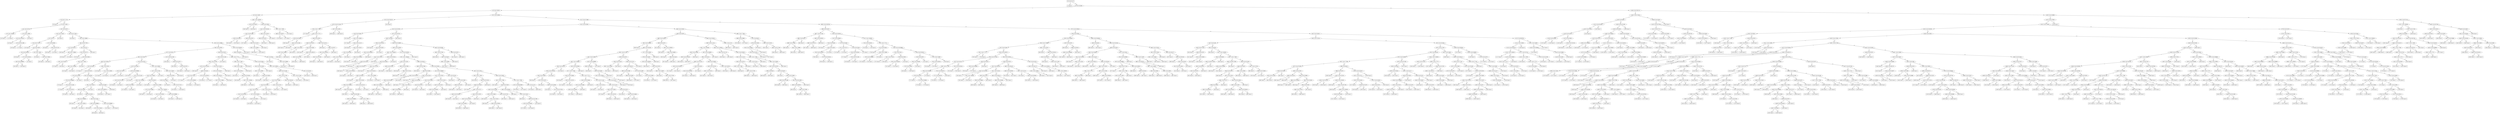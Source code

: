 digraph 26 {
    node [shape=ellipse]
    node [shape=box]
    "(0) 6 Cut=0.0175" -> "(1) Class=0 " [label="<"]
    node [shape=ellipse]
    "(0) 6 Cut=0.0175" -> "(2) 3 Cut=158.008" [label=">="]
    node [shape=ellipse]
    "(2) 3 Cut=158.008" -> "(3) 5 Cut=2.29378" [label="<"]
    node [shape=ellipse]
    "(2) 3 Cut=158.008" -> "(1148) 4 Cut=0.001174" [label=">="]
    node [shape=ellipse]
    "(3) 5 Cut=2.29378" -> "(4) 5 Cut=2.23837" [label="<"]
    node [shape=ellipse]
    "(3) 5 Cut=2.29378" -> "(273) 5 Cut=2.66591" [label=">="]
    node [shape=ellipse]
    "(4) 5 Cut=2.23837" -> "(5) 5 Cut=1.11723" [label="<"]
    node [shape=ellipse]
    "(4) 5 Cut=2.23837" -> "(246) 1 Cut=1.382029" [label=">="]
    node [shape=box]
    "(5) 5 Cut=1.11723" -> "(6) Class=0 " [label="<"]
    node [shape=ellipse]
    "(5) 5 Cut=1.11723" -> "(7) 5 Cut=1.24021" [label=">="]
    node [shape=ellipse]
    "(7) 5 Cut=1.24021" -> "(8) 1 Cut=2.01724" [label="<"]
    node [shape=ellipse]
    "(7) 5 Cut=1.24021" -> "(19) 2 Cut=22.675" [label=">="]
    node [shape=ellipse]
    "(8) 1 Cut=2.01724" -> "(9) 1 Cut=1.382029" [label="<"]
    node [shape=ellipse]
    "(8) 1 Cut=2.01724" -> "(12) 5 Cut=1.19492" [label=">="]
    node [shape=box]
    "(9) 1 Cut=1.382029" -> "(10) Class=1 " [label="<"]
    node [shape=box]
    "(9) 1 Cut=1.382029" -> "(11) Class=0 " [label=">="]
    node [shape=ellipse]
    "(12) 5 Cut=1.19492" -> "(13) 0 Cut=0.000115" [label="<"]
    node [shape=box]
    "(12) 5 Cut=1.19492" -> "(18) Class=1 " [label=">="]
    node [shape=box]
    "(13) 0 Cut=0.000115" -> "(14) Class=1 " [label="<"]
    node [shape=ellipse]
    "(13) 0 Cut=0.000115" -> "(15) 0 Cut=0.011398" [label=">="]
    node [shape=box]
    "(15) 0 Cut=0.011398" -> "(16) Class=0 " [label="<"]
    node [shape=box]
    "(15) 0 Cut=0.011398" -> "(17) Class=1 " [label=">="]
    node [shape=ellipse]
    "(19) 2 Cut=22.675" -> "(20) 5 Cut=1.61837" [label="<"]
    node [shape=ellipse]
    "(19) 2 Cut=22.675" -> "(43) 3 Cut=14.7556" [label=">="]
    node [shape=ellipse]
    "(20) 5 Cut=1.61837" -> "(21) 2 Cut=12" [label="<"]
    node [shape=box]
    "(20) 5 Cut=1.61837" -> "(42) Class=0 " [label=">="]
    node [shape=ellipse]
    "(21) 2 Cut=12" -> "(22) 3 Cut=7.01375" [label="<"]
    node [shape=ellipse]
    "(21) 2 Cut=12" -> "(37) 3 Cut=9.00928" [label=">="]
    node [shape=box]
    "(22) 3 Cut=7.01375" -> "(23) Class=0 " [label="<"]
    node [shape=ellipse]
    "(22) 3 Cut=7.01375" -> "(24) 6 Cut=0.0875" [label=">="]
    node [shape=ellipse]
    "(24) 6 Cut=0.0875" -> "(25) 4 Cut=0.603527" [label="<"]
    node [shape=ellipse]
    "(24) 6 Cut=0.0875" -> "(32) 3 Cut=7.26421" [label=">="]
    node [shape=box]
    "(25) 4 Cut=0.603527" -> "(26) Class=0 " [label="<"]
    node [shape=ellipse]
    "(25) 4 Cut=0.603527" -> "(27) 0 Cut=0.020104" [label=">="]
    node [shape=ellipse]
    "(27) 0 Cut=0.020104" -> "(28) 0 Cut=0.008909" [label="<"]
    node [shape=box]
    "(27) 0 Cut=0.020104" -> "(31) Class=1 " [label=">="]
    node [shape=box]
    "(28) 0 Cut=0.008909" -> "(29) Class=1 " [label="<"]
    node [shape=box]
    "(28) 0 Cut=0.008909" -> "(30) Class=0 " [label=">="]
    node [shape=box]
    "(32) 3 Cut=7.26421" -> "(33) Class=0 " [label="<"]
    node [shape=ellipse]
    "(32) 3 Cut=7.26421" -> "(34) 3 Cut=7.66422" [label=">="]
    node [shape=box]
    "(34) 3 Cut=7.66422" -> "(35) Class=0 " [label="<"]
    node [shape=box]
    "(34) 3 Cut=7.66422" -> "(36) Class=1 " [label=">="]
    node [shape=box]
    "(37) 3 Cut=9.00928" -> "(38) Class=1 " [label="<"]
    node [shape=ellipse]
    "(37) 3 Cut=9.00928" -> "(39) 3 Cut=9.57178" [label=">="]
    node [shape=box]
    "(39) 3 Cut=9.57178" -> "(40) Class=0 " [label="<"]
    node [shape=box]
    "(39) 3 Cut=9.57178" -> "(41) Class=1 " [label=">="]
    node [shape=box]
    "(43) 3 Cut=14.7556" -> "(44) Class=1 " [label="<"]
    node [shape=ellipse]
    "(43) 3 Cut=14.7556" -> "(45) 5 Cut=1.89908" [label=">="]
    node [shape=ellipse]
    "(45) 5 Cut=1.89908" -> "(46) 3 Cut=20.7799" [label="<"]
    node [shape=ellipse]
    "(45) 5 Cut=1.89908" -> "(65) 4 Cut=0.108084" [label=">="]
    node [shape=ellipse]
    "(46) 3 Cut=20.7799" -> "(47) 2 Cut=26.575" [label="<"]
    node [shape=ellipse]
    "(46) 3 Cut=20.7799" -> "(52) 3 Cut=31.9" [label=">="]
    node [shape=box]
    "(47) 2 Cut=26.575" -> "(48) Class=0 " [label="<"]
    node [shape=ellipse]
    "(47) 2 Cut=26.575" -> "(49) 5 Cut=1.788819" [label=">="]
    node [shape=box]
    "(49) 5 Cut=1.788819" -> "(50) Class=1 " [label="<"]
    node [shape=box]
    "(49) 5 Cut=1.788819" -> "(51) Class=0 " [label=">="]
    node [shape=ellipse]
    "(52) 3 Cut=31.9" -> "(53) 2 Cut=50.175" [label="<"]
    node [shape=box]
    "(52) 3 Cut=31.9" -> "(64) Class=1 " [label=">="]
    node [shape=box]
    "(53) 2 Cut=50.175" -> "(54) Class=1 " [label="<"]
    node [shape=ellipse]
    "(53) 2 Cut=50.175" -> "(55) 6 Cut=0.0625" [label=">="]
    node [shape=ellipse]
    "(55) 6 Cut=0.0625" -> "(56) 1 Cut=2.02474" [label="<"]
    node [shape=ellipse]
    "(55) 6 Cut=0.0625" -> "(59) 1 Cut=1.77092" [label=">="]
    node [shape=box]
    "(56) 1 Cut=2.02474" -> "(57) Class=0 " [label="<"]
    node [shape=box]
    "(56) 1 Cut=2.02474" -> "(58) Class=1 " [label=">="]
    node [shape=ellipse]
    "(59) 1 Cut=1.77092" -> "(60) 1 Cut=1.382029" [label="<"]
    node [shape=box]
    "(59) 1 Cut=1.77092" -> "(63) Class=1 " [label=">="]
    node [shape=box]
    "(60) 1 Cut=1.382029" -> "(61) Class=1 " [label="<"]
    node [shape=box]
    "(60) 1 Cut=1.382029" -> "(62) Class=0 " [label=">="]
    node [shape=ellipse]
    "(65) 4 Cut=0.108084" -> "(66) 5 Cut=2.09762" [label="<"]
    node [shape=ellipse]
    "(65) 4 Cut=0.108084" -> "(237) 0 Cut=0.000203" [label=">="]
    node [shape=ellipse]
    "(66) 5 Cut=2.09762" -> "(67) 2 Cut=245.45" [label="<"]
    node [shape=ellipse]
    "(66) 5 Cut=2.09762" -> "(164) 6 Cut=0.0375" [label=">="]
    node [shape=ellipse]
    "(67) 2 Cut=245.45" -> "(68) 2 Cut=130.05" [label="<"]
    node [shape=ellipse]
    "(67) 2 Cut=245.45" -> "(157) 0 Cut=0.511283" [label=">="]
    node [shape=ellipse]
    "(68) 2 Cut=130.05" -> "(69) 5 Cut=2.06314" [label="<"]
    node [shape=ellipse]
    "(68) 2 Cut=130.05" -> "(114) 6 Cut=0.0375" [label=">="]
    node [shape=ellipse]
    "(69) 5 Cut=2.06314" -> "(70) 0 Cut=9e-05" [label="<"]
    node [shape=ellipse]
    "(69) 5 Cut=2.06314" -> "(109) 1 Cut=2.0316" [label=">="]
    node [shape=box]
    "(70) 0 Cut=9e-05" -> "(71) Class=1 " [label="<"]
    node [shape=ellipse]
    "(70) 0 Cut=9e-05" -> "(72) 6 Cut=0.0375" [label=">="]
    node [shape=ellipse]
    "(72) 6 Cut=0.0375" -> "(73) 5 Cut=2.04785" [label="<"]
    node [shape=ellipse]
    "(72) 6 Cut=0.0375" -> "(82) 3 Cut=49.8542" [label=">="]
    node [shape=ellipse]
    "(73) 5 Cut=2.04785" -> "(74) 0 Cut=0.008909" [label="<"]
    node [shape=box]
    "(73) 5 Cut=2.04785" -> "(81) Class=1 " [label=">="]
    node [shape=box]
    "(74) 0 Cut=0.008909" -> "(75) Class=1 " [label="<"]
    node [shape=ellipse]
    "(74) 0 Cut=0.008909" -> "(76) 0 Cut=0.511283" [label=">="]
    node [shape=box]
    "(76) 0 Cut=0.511283" -> "(77) Class=0 " [label="<"]
    node [shape=ellipse]
    "(76) 0 Cut=0.511283" -> "(78) 2 Cut=103.45" [label=">="]
    node [shape=box]
    "(78) 2 Cut=103.45" -> "(79) Class=0 " [label="<"]
    node [shape=box]
    "(78) 2 Cut=103.45" -> "(80) Class=1 " [label=">="]
    node [shape=box]
    "(82) 3 Cut=49.8542" -> "(83) Class=1 " [label="<"]
    node [shape=ellipse]
    "(82) 3 Cut=49.8542" -> "(84) 0 Cut=0.020104" [label=">="]
    node [shape=ellipse]
    "(84) 0 Cut=0.020104" -> "(85) 1 Cut=2.03153" [label="<"]
    node [shape=ellipse]
    "(84) 0 Cut=0.020104" -> "(104) 6 Cut=0.0625" [label=">="]
    node [shape=ellipse]
    "(85) 1 Cut=2.03153" -> "(86) 6 Cut=0.0625" [label="<"]
    node [shape=box]
    "(85) 1 Cut=2.03153" -> "(103) Class=1 " [label=">="]
    node [shape=box]
    "(86) 6 Cut=0.0625" -> "(87) Class=0 " [label="<"]
    node [shape=ellipse]
    "(86) 6 Cut=0.0625" -> "(88) 6 Cut=0.0875" [label=">="]
    node [shape=ellipse]
    "(88) 6 Cut=0.0875" -> "(89) 0 Cut=0.008909" [label="<"]
    node [shape=ellipse]
    "(88) 6 Cut=0.0875" -> "(94) 2 Cut=110.95" [label=">="]
    node [shape=box]
    "(89) 0 Cut=0.008909" -> "(90) Class=1 " [label="<"]
    node [shape=ellipse]
    "(89) 0 Cut=0.008909" -> "(91) 5 Cut=1.98794" [label=">="]
    node [shape=box]
    "(91) 5 Cut=1.98794" -> "(92) Class=0 " [label="<"]
    node [shape=box]
    "(91) 5 Cut=1.98794" -> "(93) Class=1 " [label=">="]
    node [shape=ellipse]
    "(94) 2 Cut=110.95" -> "(95) 0 Cut=0.008909" [label="<"]
    node [shape=ellipse]
    "(94) 2 Cut=110.95" -> "(100) 0 Cut=0.008909" [label=">="]
    node [shape=box]
    "(95) 0 Cut=0.008909" -> "(96) Class=0 " [label="<"]
    node [shape=ellipse]
    "(95) 0 Cut=0.008909" -> "(97) 5 Cut=1.98135" [label=">="]
    node [shape=box]
    "(97) 5 Cut=1.98135" -> "(98) Class=0 " [label="<"]
    node [shape=box]
    "(97) 5 Cut=1.98135" -> "(99) Class=1 " [label=">="]
    node [shape=box]
    "(100) 0 Cut=0.008909" -> "(101) Class=1 " [label="<"]
    node [shape=box]
    "(100) 0 Cut=0.008909" -> "(102) Class=0 " [label=">="]
    node [shape=ellipse]
    "(104) 6 Cut=0.0625" -> "(105) 4 Cut=0.086744" [label="<"]
    node [shape=box]
    "(104) 6 Cut=0.0625" -> "(108) Class=1 " [label=">="]
    node [shape=box]
    "(105) 4 Cut=0.086744" -> "(106) Class=0 " [label="<"]
    node [shape=box]
    "(105) 4 Cut=0.086744" -> "(107) Class=1 " [label=">="]
    node [shape=box]
    "(109) 1 Cut=2.0316" -> "(110) Class=0 " [label="<"]
    node [shape=ellipse]
    "(109) 1 Cut=2.0316" -> "(111) 1 Cut=2.28556" [label=">="]
    node [shape=box]
    "(111) 1 Cut=2.28556" -> "(112) Class=1 " [label="<"]
    node [shape=box]
    "(111) 1 Cut=2.28556" -> "(113) Class=0 " [label=">="]
    node [shape=ellipse]
    "(114) 6 Cut=0.0375" -> "(115) 0 Cut=2e-06" [label="<"]
    node [shape=ellipse]
    "(114) 6 Cut=0.0375" -> "(126) 1 Cut=2.28556" [label=">="]
    node [shape=ellipse]
    "(115) 0 Cut=2e-06" -> "(116) 5 Cut=2.08777" [label="<"]
    node [shape=ellipse]
    "(115) 0 Cut=2e-06" -> "(119) 0 Cut=0.008935" [label=">="]
    node [shape=box]
    "(116) 5 Cut=2.08777" -> "(117) Class=1 " [label="<"]
    node [shape=box]
    "(116) 5 Cut=2.08777" -> "(118) Class=0 " [label=">="]
    node [shape=box]
    "(119) 0 Cut=0.008935" -> "(120) Class=1 " [label="<"]
    node [shape=ellipse]
    "(119) 0 Cut=0.008935" -> "(121) 2 Cut=152.425" [label=">="]
    node [shape=ellipse]
    "(121) 2 Cut=152.425" -> "(122) 0 Cut=0.511283" [label="<"]
    node [shape=box]
    "(121) 2 Cut=152.425" -> "(125) Class=1 " [label=">="]
    node [shape=box]
    "(122) 0 Cut=0.511283" -> "(123) Class=0 " [label="<"]
    node [shape=box]
    "(122) 0 Cut=0.511283" -> "(124) Class=1 " [label=">="]
    node [shape=ellipse]
    "(126) 1 Cut=2.28556" -> "(127) 1 Cut=2.27106" [label="<"]
    node [shape=ellipse]
    "(126) 1 Cut=2.28556" -> "(148) 5 Cut=1.94523" [label=">="]
    node [shape=ellipse]
    "(127) 1 Cut=2.27106" -> "(128) 5 Cut=1.94523" [label="<"]
    node [shape=box]
    "(127) 1 Cut=2.27106" -> "(147) Class=1 " [label=">="]
    node [shape=ellipse]
    "(128) 5 Cut=1.94523" -> "(129) 1 Cut=1.382029" [label="<"]
    node [shape=ellipse]
    "(128) 5 Cut=1.94523" -> "(134) 0 Cut=9e-05" [label=">="]
    node [shape=ellipse]
    "(129) 1 Cut=1.382029" -> "(130) 6 Cut=0.0625" [label="<"]
    node [shape=box]
    "(129) 1 Cut=1.382029" -> "(133) Class=1 " [label=">="]
    node [shape=box]
    "(130) 6 Cut=0.0625" -> "(131) Class=0 " [label="<"]
    node [shape=box]
    "(130) 6 Cut=0.0625" -> "(132) Class=1 " [label=">="]
    node [shape=box]
    "(134) 0 Cut=9e-05" -> "(135) Class=0 " [label="<"]
    node [shape=ellipse]
    "(134) 0 Cut=9e-05" -> "(136) 5 Cut=1.95308" [label=">="]
    node [shape=ellipse]
    "(136) 5 Cut=1.95308" -> "(137) 0 Cut=0.50882" [label="<"]
    node [shape=ellipse]
    "(136) 5 Cut=1.95308" -> "(140) 1 Cut=1.382029" [label=">="]
    node [shape=box]
    "(137) 0 Cut=0.50882" -> "(138) Class=1 " [label="<"]
    node [shape=box]
    "(137) 0 Cut=0.50882" -> "(139) Class=0 " [label=">="]
    node [shape=ellipse]
    "(140) 1 Cut=1.382029" -> "(141) 4 Cut=0.05335" [label="<"]
    node [shape=ellipse]
    "(140) 1 Cut=1.382029" -> "(144) 4 Cut=0.058892" [label=">="]
    node [shape=box]
    "(141) 4 Cut=0.05335" -> "(142) Class=0 " [label="<"]
    node [shape=box]
    "(141) 4 Cut=0.05335" -> "(143) Class=1 " [label=">="]
    node [shape=box]
    "(144) 4 Cut=0.058892" -> "(145) Class=1 " [label="<"]
    node [shape=box]
    "(144) 4 Cut=0.058892" -> "(146) Class=0 " [label=">="]
    node [shape=ellipse]
    "(148) 5 Cut=1.94523" -> "(149) 6 Cut=0.0875" [label="<"]
    node [shape=box]
    "(148) 5 Cut=1.94523" -> "(156) Class=0 " [label=">="]
    node [shape=ellipse]
    "(149) 6 Cut=0.0875" -> "(150) 6 Cut=0.0625" [label="<"]
    node [shape=box]
    "(149) 6 Cut=0.0875" -> "(155) Class=1 " [label=">="]
    node [shape=box]
    "(150) 6 Cut=0.0625" -> "(151) Class=0 " [label="<"]
    node [shape=ellipse]
    "(150) 6 Cut=0.0625" -> "(152) 3 Cut=78.7125" [label=">="]
    node [shape=box]
    "(152) 3 Cut=78.7125" -> "(153) Class=1 " [label="<"]
    node [shape=box]
    "(152) 3 Cut=78.7125" -> "(154) Class=0 " [label=">="]
    node [shape=box]
    "(157) 0 Cut=0.511283" -> "(158) Class=1 " [label="<"]
    node [shape=ellipse]
    "(157) 0 Cut=0.511283" -> "(159) 6 Cut=0.0375" [label=">="]
    node [shape=box]
    "(159) 6 Cut=0.0375" -> "(160) Class=1 " [label="<"]
    node [shape=ellipse]
    "(159) 6 Cut=0.0375" -> "(161) 6 Cut=0.075" [label=">="]
    node [shape=box]
    "(161) 6 Cut=0.075" -> "(162) Class=0 " [label="<"]
    node [shape=box]
    "(161) 6 Cut=0.075" -> "(163) Class=1 " [label=">="]
    node [shape=ellipse]
    "(164) 6 Cut=0.0375" -> "(165) 0 Cut=0.511283" [label="<"]
    node [shape=ellipse]
    "(164) 6 Cut=0.0375" -> "(188) 1 Cut=1.77771" [label=">="]
    node [shape=ellipse]
    "(165) 0 Cut=0.511283" -> "(166) 1 Cut=2.27106" [label="<"]
    node [shape=box]
    "(165) 0 Cut=0.511283" -> "(187) Class=0 " [label=">="]
    node [shape=ellipse]
    "(166) 1 Cut=2.27106" -> "(167) 4 Cut=0.037024" [label="<"]
    node [shape=ellipse]
    "(166) 1 Cut=2.27106" -> "(178) 3 Cut=125.283" [label=">="]
    node [shape=box]
    "(167) 4 Cut=0.037024" -> "(168) Class=0 " [label="<"]
    node [shape=ellipse]
    "(167) 4 Cut=0.037024" -> "(169) 0 Cut=9e-05" [label=">="]
    node [shape=ellipse]
    "(169) 0 Cut=9e-05" -> "(170) 5 Cut=2.20317" [label="<"]
    node [shape=ellipse]
    "(169) 0 Cut=9e-05" -> "(175) 0 Cut=0.020104" [label=">="]
    node [shape=box]
    "(170) 5 Cut=2.20317" -> "(171) Class=1 " [label="<"]
    node [shape=ellipse]
    "(170) 5 Cut=2.20317" -> "(172) 4 Cut=0.062852" [label=">="]
    node [shape=box]
    "(172) 4 Cut=0.062852" -> "(173) Class=1 " [label="<"]
    node [shape=box]
    "(172) 4 Cut=0.062852" -> "(174) Class=0 " [label=">="]
    node [shape=box]
    "(175) 0 Cut=0.020104" -> "(176) Class=0 " [label="<"]
    node [shape=box]
    "(175) 0 Cut=0.020104" -> "(177) Class=1 " [label=">="]
    node [shape=ellipse]
    "(178) 3 Cut=125.283" -> "(179) 4 Cut=0.052321" [label="<"]
    node [shape=box]
    "(178) 3 Cut=125.283" -> "(186) Class=1 " [label=">="]
    node [shape=ellipse]
    "(179) 4 Cut=0.052321" -> "(180) 0 Cut=0.000115" [label="<"]
    node [shape=box]
    "(179) 4 Cut=0.052321" -> "(185) Class=0 " [label=">="]
    node [shape=ellipse]
    "(180) 0 Cut=0.000115" -> "(181) 5 Cut=2.10609" [label="<"]
    node [shape=box]
    "(180) 0 Cut=0.000115" -> "(184) Class=1 " [label=">="]
    node [shape=box]
    "(181) 5 Cut=2.10609" -> "(182) Class=1 " [label="<"]
    node [shape=box]
    "(181) 5 Cut=2.10609" -> "(183) Class=0 " [label=">="]
    node [shape=ellipse]
    "(188) 1 Cut=1.77771" -> "(189) 1 Cut=1.77085" [label="<"]
    node [shape=ellipse]
    "(188) 1 Cut=1.77771" -> "(200) 4 Cut=0.03168" [label=">="]
    node [shape=ellipse]
    "(189) 1 Cut=1.77085" -> "(190) 5 Cut=2.11962" [label="<"]
    node [shape=box]
    "(189) 1 Cut=1.77085" -> "(199) Class=0 " [label=">="]
    node [shape=ellipse]
    "(190) 5 Cut=2.11962" -> "(191) 4 Cut=0.037024" [label="<"]
    node [shape=box]
    "(190) 5 Cut=2.11962" -> "(198) Class=0 " [label=">="]
    node [shape=box]
    "(191) 4 Cut=0.037024" -> "(192) Class=1 " [label="<"]
    node [shape=ellipse]
    "(191) 4 Cut=0.037024" -> "(193) 4 Cut=0.043241" [label=">="]
    node [shape=box]
    "(193) 4 Cut=0.043241" -> "(194) Class=0 " [label="<"]
    node [shape=ellipse]
    "(193) 4 Cut=0.043241" -> "(195) 1 Cut=1.382029" [label=">="]
    node [shape=box]
    "(195) 1 Cut=1.382029" -> "(196) Class=0 " [label="<"]
    node [shape=box]
    "(195) 1 Cut=1.382029" -> "(197) Class=1 " [label=">="]
    node [shape=ellipse]
    "(200) 4 Cut=0.03168" -> "(201) 0 Cut=0.011398" [label="<"]
    node [shape=ellipse]
    "(200) 4 Cut=0.03168" -> "(208) 1 Cut=2.28556" [label=">="]
    node [shape=ellipse]
    "(201) 0 Cut=0.011398" -> "(202) 1 Cut=2.28556" [label="<"]
    node [shape=box]
    "(201) 0 Cut=0.011398" -> "(207) Class=0 " [label=">="]
    node [shape=box]
    "(202) 1 Cut=2.28556" -> "(203) Class=1 " [label="<"]
    node [shape=ellipse]
    "(202) 1 Cut=2.28556" -> "(204) 6 Cut=0.0625" [label=">="]
    node [shape=box]
    "(204) 6 Cut=0.0625" -> "(205) Class=0 " [label="<"]
    node [shape=box]
    "(204) 6 Cut=0.0625" -> "(206) Class=1 " [label=">="]
    node [shape=ellipse]
    "(208) 1 Cut=2.28556" -> "(209) 3 Cut=125.283" [label="<"]
    node [shape=ellipse]
    "(208) 1 Cut=2.28556" -> "(234) 2 Cut=245.45" [label=">="]
    node [shape=ellipse]
    "(209) 3 Cut=125.283" -> "(210) 1 Cut=2.27106" [label="<"]
    node [shape=ellipse]
    "(209) 3 Cut=125.283" -> "(231) 1 Cut=2.27106" [label=">="]
    node [shape=ellipse]
    "(210) 1 Cut=2.27106" -> "(211) 5 Cut=2.14839" [label="<"]
    node [shape=ellipse]
    "(210) 1 Cut=2.27106" -> "(228) 2 Cut=209.425" [label=">="]
    node [shape=ellipse]
    "(211) 5 Cut=2.14839" -> "(212) 6 Cut=0.0875" [label="<"]
    node [shape=ellipse]
    "(211) 5 Cut=2.14839" -> "(225) 1 Cut=2.01724" [label=">="]
    node [shape=ellipse]
    "(212) 6 Cut=0.0875" -> "(213) 1 Cut=2.01724" [label="<"]
    node [shape=ellipse]
    "(212) 6 Cut=0.0875" -> "(222) 1 Cut=2.01724" [label=">="]
    node [shape=ellipse]
    "(213) 1 Cut=2.01724" -> "(214) 2 Cut=209.425" [label="<"]
    node [shape=ellipse]
    "(213) 1 Cut=2.01724" -> "(217) 4 Cut=0.043241" [label=">="]
    node [shape=box]
    "(214) 2 Cut=209.425" -> "(215) Class=0 " [label="<"]
    node [shape=box]
    "(214) 2 Cut=209.425" -> "(216) Class=1 " [label=">="]
    node [shape=ellipse]
    "(217) 4 Cut=0.043241" -> "(218) 6 Cut=0.0625" [label="<"]
    node [shape=box]
    "(217) 4 Cut=0.043241" -> "(221) Class=1 " [label=">="]
    node [shape=box]
    "(218) 6 Cut=0.0625" -> "(219) Class=0 " [label="<"]
    node [shape=box]
    "(218) 6 Cut=0.0625" -> "(220) Class=1 " [label=">="]
    node [shape=box]
    "(222) 1 Cut=2.01724" -> "(223) Class=0 " [label="<"]
    node [shape=box]
    "(222) 1 Cut=2.01724" -> "(224) Class=1 " [label=">="]
    node [shape=box]
    "(225) 1 Cut=2.01724" -> "(226) Class=1 " [label="<"]
    node [shape=box]
    "(225) 1 Cut=2.01724" -> "(227) Class=0 " [label=">="]
    node [shape=box]
    "(228) 2 Cut=209.425" -> "(229) Class=0 " [label="<"]
    node [shape=box]
    "(228) 2 Cut=209.425" -> "(230) Class=1 " [label=">="]
    node [shape=box]
    "(231) 1 Cut=2.27106" -> "(232) Class=0 " [label="<"]
    node [shape=box]
    "(231) 1 Cut=2.27106" -> "(233) Class=1 " [label=">="]
    node [shape=box]
    "(234) 2 Cut=245.45" -> "(235) Class=0 " [label="<"]
    node [shape=box]
    "(234) 2 Cut=245.45" -> "(236) Class=1 " [label=">="]
    node [shape=ellipse]
    "(237) 0 Cut=0.000203" -> "(238) 0 Cut=9e-05" [label="<"]
    node [shape=box]
    "(237) 0 Cut=0.000203" -> "(245) Class=0 " [label=">="]
    node [shape=box]
    "(238) 0 Cut=9e-05" -> "(239) Class=0 " [label="<"]
    node [shape=ellipse]
    "(238) 0 Cut=9e-05" -> "(240) 2 Cut=58.8" [label=">="]
    node [shape=box]
    "(240) 2 Cut=58.8" -> "(241) Class=0 " [label="<"]
    node [shape=ellipse]
    "(240) 2 Cut=58.8" -> "(242) 5 Cut=2.00996" [label=">="]
    node [shape=box]
    "(242) 5 Cut=2.00996" -> "(243) Class=1 " [label="<"]
    node [shape=box]
    "(242) 5 Cut=2.00996" -> "(244) Class=0 " [label=">="]
    node [shape=ellipse]
    "(246) 1 Cut=1.382029" -> "(247) 6 Cut=0.0875" [label="<"]
    node [shape=ellipse]
    "(246) 1 Cut=1.382029" -> "(250) 6 Cut=0.0625" [label=">="]
    node [shape=box]
    "(247) 6 Cut=0.0875" -> "(248) Class=0 " [label="<"]
    node [shape=box]
    "(247) 6 Cut=0.0875" -> "(249) Class=1 " [label=">="]
    node [shape=ellipse]
    "(250) 6 Cut=0.0625" -> "(251) 0 Cut=0.020104" [label="<"]
    node [shape=ellipse]
    "(250) 6 Cut=0.0625" -> "(268) 1 Cut=1.77085" [label=">="]
    node [shape=ellipse]
    "(251) 0 Cut=0.020104" -> "(252) 3 Cut=91.9647" [label="<"]
    node [shape=ellipse]
    "(251) 0 Cut=0.020104" -> "(263) 2 Cut=178.675" [label=">="]
    node [shape=ellipse]
    "(252) 3 Cut=91.9647" -> "(253) 0 Cut=2e-06" [label="<"]
    node [shape=ellipse]
    "(252) 3 Cut=91.9647" -> "(256) 6 Cut=0.0375" [label=">="]
    node [shape=box]
    "(253) 0 Cut=2e-06" -> "(254) Class=1 " [label="<"]
    node [shape=box]
    "(253) 0 Cut=2e-06" -> "(255) Class=0 " [label=">="]
    node [shape=box]
    "(256) 6 Cut=0.0375" -> "(257) Class=1 " [label="<"]
    node [shape=ellipse]
    "(256) 6 Cut=0.0375" -> "(258) 3 Cut=125.352" [label=">="]
    node [shape=ellipse]
    "(258) 3 Cut=125.352" -> "(259) 1 Cut=2.28556" [label="<"]
    node [shape=box]
    "(258) 3 Cut=125.352" -> "(262) Class=1 " [label=">="]
    node [shape=box]
    "(259) 1 Cut=2.28556" -> "(260) Class=1 " [label="<"]
    node [shape=box]
    "(259) 1 Cut=2.28556" -> "(261) Class=0 " [label=">="]
    node [shape=ellipse]
    "(263) 2 Cut=178.675" -> "(264) 6 Cut=0.0375" [label="<"]
    node [shape=box]
    "(263) 2 Cut=178.675" -> "(267) Class=0 " [label=">="]
    node [shape=box]
    "(264) 6 Cut=0.0375" -> "(265) Class=1 " [label="<"]
    node [shape=box]
    "(264) 6 Cut=0.0375" -> "(266) Class=0 " [label=">="]
    node [shape=ellipse]
    "(268) 1 Cut=1.77085" -> "(269) 3 Cut=109.977" [label="<"]
    node [shape=box]
    "(268) 1 Cut=1.77085" -> "(272) Class=1 " [label=">="]
    node [shape=box]
    "(269) 3 Cut=109.977" -> "(270) Class=0 " [label="<"]
    node [shape=box]
    "(269) 3 Cut=109.977" -> "(271) Class=1 " [label=">="]
    node [shape=ellipse]
    "(273) 5 Cut=2.66591" -> "(274) 4 Cut=0.029175" [label="<"]
    node [shape=ellipse]
    "(273) 5 Cut=2.66591" -> "(311) 5 Cut=3.47898" [label=">="]
    node [shape=ellipse]
    "(274) 4 Cut=0.029175" -> "(275) 0 Cut=0.511283" [label="<"]
    node [shape=box]
    "(274) 4 Cut=0.029175" -> "(310) Class=0 " [label=">="]
    node [shape=ellipse]
    "(275) 0 Cut=0.511283" -> "(276) 1 Cut=1.77085" [label="<"]
    node [shape=ellipse]
    "(275) 0 Cut=0.511283" -> "(307) 5 Cut=2.4979" [label=">="]
    node [shape=box]
    "(276) 1 Cut=1.77085" -> "(277) Class=0 " [label="<"]
    node [shape=ellipse]
    "(276) 1 Cut=1.77085" -> "(278) 1 Cut=1.77771" [label=">="]
    node [shape=ellipse]
    "(278) 1 Cut=1.77771" -> "(279) 6 Cut=0.0625" [label="<"]
    node [shape=ellipse]
    "(278) 1 Cut=1.77771" -> "(284) 6 Cut=0.0875" [label=">="]
    node [shape=box]
    "(279) 6 Cut=0.0625" -> "(280) Class=0 " [label="<"]
    node [shape=ellipse]
    "(279) 6 Cut=0.0625" -> "(281) 3 Cut=135.208" [label=">="]
    node [shape=box]
    "(281) 3 Cut=135.208" -> "(282) Class=0 " [label="<"]
    node [shape=box]
    "(281) 3 Cut=135.208" -> "(283) Class=1 " [label=">="]
    node [shape=ellipse]
    "(284) 6 Cut=0.0875" -> "(285) 6 Cut=0.0375" [label="<"]
    node [shape=ellipse]
    "(284) 6 Cut=0.0875" -> "(298) 1 Cut=2.01724" [label=">="]
    node [shape=ellipse]
    "(285) 6 Cut=0.0375" -> "(286) 1 Cut=2.0316" [label="<"]
    node [shape=ellipse]
    "(285) 6 Cut=0.0375" -> "(291) 6 Cut=0.0625" [label=">="]
    node [shape=ellipse]
    "(286) 1 Cut=2.0316" -> "(287) 5 Cut=2.49459" [label="<"]
    node [shape=box]
    "(286) 1 Cut=2.0316" -> "(290) Class=0 " [label=">="]
    node [shape=box]
    "(287) 5 Cut=2.49459" -> "(288) Class=1 " [label="<"]
    node [shape=box]
    "(287) 5 Cut=2.49459" -> "(289) Class=0 " [label=">="]
    node [shape=box]
    "(291) 6 Cut=0.0625" -> "(292) Class=0 " [label="<"]
    node [shape=ellipse]
    "(291) 6 Cut=0.0625" -> "(293) 0 Cut=0.000115" [label=">="]
    node [shape=ellipse]
    "(293) 0 Cut=0.000115" -> "(294) 3 Cut=135.208" [label="<"]
    node [shape=box]
    "(293) 0 Cut=0.000115" -> "(297) Class=0 " [label=">="]
    node [shape=box]
    "(294) 3 Cut=135.208" -> "(295) Class=1 " [label="<"]
    node [shape=box]
    "(294) 3 Cut=135.208" -> "(296) Class=0 " [label=">="]
    node [shape=box]
    "(298) 1 Cut=2.01724" -> "(299) Class=1 " [label="<"]
    node [shape=ellipse]
    "(298) 1 Cut=2.01724" -> "(300) 2 Cut=287.7" [label=">="]
    node [shape=ellipse]
    "(300) 2 Cut=287.7" -> "(301) 0 Cut=0.000115" [label="<"]
    node [shape=box]
    "(300) 2 Cut=287.7" -> "(306) Class=1 " [label=">="]
    node [shape=ellipse]
    "(301) 0 Cut=0.000115" -> "(302) 3 Cut=135.208" [label="<"]
    node [shape=box]
    "(301) 0 Cut=0.000115" -> "(305) Class=0 " [label=">="]
    node [shape=box]
    "(302) 3 Cut=135.208" -> "(303) Class=1 " [label="<"]
    node [shape=box]
    "(302) 3 Cut=135.208" -> "(304) Class=0 " [label=">="]
    node [shape=box]
    "(307) 5 Cut=2.4979" -> "(308) Class=1 " [label="<"]
    node [shape=box]
    "(307) 5 Cut=2.4979" -> "(309) Class=0 " [label=">="]
    node [shape=ellipse]
    "(311) 5 Cut=3.47898" -> "(312) 3 Cut=100.691" [label="<"]
    node [shape=ellipse]
    "(311) 5 Cut=3.47898" -> "(685) 4 Cut=0.003749" [label=">="]
    node [shape=ellipse]
    "(312) 3 Cut=100.691" -> "(313) 5 Cut=3.03729" [label="<"]
    node [shape=ellipse]
    "(312) 3 Cut=100.691" -> "(494) 3 Cut=136.621" [label=">="]
    node [shape=ellipse]
    "(313) 5 Cut=3.03729" -> "(314) 6 Cut=0.0625" [label="<"]
    node [shape=ellipse]
    "(313) 5 Cut=3.03729" -> "(327) 3 Cut=100.321" [label=">="]
    node [shape=box]
    "(314) 6 Cut=0.0625" -> "(315) Class=0 " [label="<"]
    node [shape=ellipse]
    "(314) 6 Cut=0.0625" -> "(316) 1 Cut=1.62835" [label=">="]
    node [shape=box]
    "(316) 1 Cut=1.62835" -> "(317) Class=0 " [label="<"]
    node [shape=ellipse]
    "(316) 1 Cut=1.62835" -> "(318) 2 Cut=142.125" [label=">="]
    node [shape=box]
    "(318) 2 Cut=142.125" -> "(319) Class=0 " [label="<"]
    node [shape=ellipse]
    "(318) 2 Cut=142.125" -> "(320) 2 Cut=178.675" [label=">="]
    node [shape=ellipse]
    "(320) 2 Cut=178.675" -> "(321) 3 Cut=85.624" [label="<"]
    node [shape=box]
    "(320) 2 Cut=178.675" -> "(326) Class=0 " [label=">="]
    node [shape=ellipse]
    "(321) 3 Cut=85.624" -> "(322) 1 Cut=2.27106" [label="<"]
    node [shape=box]
    "(321) 3 Cut=85.624" -> "(325) Class=1 " [label=">="]
    node [shape=box]
    "(322) 1 Cut=2.27106" -> "(323) Class=0 " [label="<"]
    node [shape=box]
    "(322) 1 Cut=2.27106" -> "(324) Class=1 " [label=">="]
    node [shape=ellipse]
    "(327) 3 Cut=100.321" -> "(328) 2 Cut=68.9" [label="<"]
    node [shape=box]
    "(327) 3 Cut=100.321" -> "(493) Class=0 " [label=">="]
    node [shape=ellipse]
    "(328) 2 Cut=68.9" -> "(329) 3 Cut=40.1335" [label="<"]
    node [shape=ellipse]
    "(328) 2 Cut=68.9" -> "(338) 4 Cut=0.029667" [label=">="]
    node [shape=box]
    "(329) 3 Cut=40.1335" -> "(330) Class=0 " [label="<"]
    node [shape=ellipse]
    "(329) 3 Cut=40.1335" -> "(331) 6 Cut=0.0875" [label=">="]
    node [shape=ellipse]
    "(331) 6 Cut=0.0875" -> "(332) 4 Cut=0.026616" [label="<"]
    node [shape=box]
    "(331) 6 Cut=0.0875" -> "(337) Class=1 " [label=">="]
    node [shape=ellipse]
    "(332) 4 Cut=0.026616" -> "(333) 0 Cut=0.500001" [label="<"]
    node [shape=box]
    "(332) 4 Cut=0.026616" -> "(336) Class=0 " [label=">="]
    node [shape=box]
    "(333) 0 Cut=0.500001" -> "(334) Class=0 " [label="<"]
    node [shape=box]
    "(333) 0 Cut=0.500001" -> "(335) Class=1 " [label=">="]
    node [shape=ellipse]
    "(338) 4 Cut=0.029667" -> "(339) 5 Cut=3.29769" [label="<"]
    node [shape=ellipse]
    "(338) 4 Cut=0.029667" -> "(482) 3 Cut=59.5605" [label=">="]
    node [shape=ellipse]
    "(339) 5 Cut=3.29769" -> "(340) 1 Cut=1.382029" [label="<"]
    node [shape=ellipse]
    "(339) 5 Cut=3.29769" -> "(377) 4 Cut=0.024528" [label=">="]
    node [shape=ellipse]
    "(340) 1 Cut=1.382029" -> "(341) 2 Cut=178.675" [label="<"]
    node [shape=ellipse]
    "(340) 1 Cut=1.382029" -> "(346) 0 Cut=0.020104" [label=">="]
    node [shape=ellipse]
    "(341) 2 Cut=178.675" -> "(342) 6 Cut=0.0375" [label="<"]
    node [shape=box]
    "(341) 2 Cut=178.675" -> "(345) Class=0 " [label=">="]
    node [shape=box]
    "(342) 6 Cut=0.0375" -> "(343) Class=0 " [label="<"]
    node [shape=box]
    "(342) 6 Cut=0.0375" -> "(344) Class=1 " [label=">="]
    node [shape=ellipse]
    "(346) 0 Cut=0.020104" -> "(347) 6 Cut=0.0625" [label="<"]
    node [shape=box]
    "(346) 0 Cut=0.020104" -> "(376) Class=0 " [label=">="]
    node [shape=ellipse]
    "(347) 6 Cut=0.0625" -> "(348) 0 Cut=0.000115" [label="<"]
    node [shape=ellipse]
    "(347) 6 Cut=0.0625" -> "(353) 2 Cut=152.425" [label=">="]
    node [shape=box]
    "(348) 0 Cut=0.000115" -> "(349) Class=0 " [label="<"]
    node [shape=ellipse]
    "(348) 0 Cut=0.000115" -> "(350) 4 Cut=0.021292" [label=">="]
    node [shape=box]
    "(350) 4 Cut=0.021292" -> "(351) Class=0 " [label="<"]
    node [shape=box]
    "(350) 4 Cut=0.021292" -> "(352) Class=1 " [label=">="]
    node [shape=box]
    "(353) 2 Cut=152.425" -> "(354) Class=0 " [label="<"]
    node [shape=ellipse]
    "(353) 2 Cut=152.425" -> "(355) 4 Cut=0.022474" [label=">="]
    node [shape=ellipse]
    "(355) 4 Cut=0.022474" -> "(356) 0 Cut=9e-05" [label="<"]
    node [shape=ellipse]
    "(355) 4 Cut=0.022474" -> "(373) 1 Cut=2.28556" [label=">="]
    node [shape=box]
    "(356) 0 Cut=9e-05" -> "(357) Class=0 " [label="<"]
    node [shape=ellipse]
    "(356) 0 Cut=9e-05" -> "(358) 1 Cut=2.03153" [label=">="]
    node [shape=ellipse]
    "(358) 1 Cut=2.03153" -> "(359) 5 Cut=3.09506" [label="<"]
    node [shape=ellipse]
    "(358) 1 Cut=2.03153" -> "(370) 4 Cut=0.021101" [label=">="]
    node [shape=box]
    "(359) 5 Cut=3.09506" -> "(360) Class=0 " [label="<"]
    node [shape=ellipse]
    "(359) 5 Cut=3.09506" -> "(361) 6 Cut=0.0875" [label=">="]
    node [shape=box]
    "(361) 6 Cut=0.0875" -> "(362) Class=1 " [label="<"]
    node [shape=ellipse]
    "(361) 6 Cut=0.0875" -> "(363) 3 Cut=93.2583" [label=">="]
    node [shape=ellipse]
    "(363) 3 Cut=93.2583" -> "(364) 0 Cut=0.008909" [label="<"]
    node [shape=ellipse]
    "(363) 3 Cut=93.2583" -> "(367) 1 Cut=1.77085" [label=">="]
    node [shape=box]
    "(364) 0 Cut=0.008909" -> "(365) Class=1 " [label="<"]
    node [shape=box]
    "(364) 0 Cut=0.008909" -> "(366) Class=0 " [label=">="]
    node [shape=box]
    "(367) 1 Cut=1.77085" -> "(368) Class=1 " [label="<"]
    node [shape=box]
    "(367) 1 Cut=1.77085" -> "(369) Class=0 " [label=">="]
    node [shape=box]
    "(370) 4 Cut=0.021101" -> "(371) Class=0 " [label="<"]
    node [shape=box]
    "(370) 4 Cut=0.021101" -> "(372) Class=1 " [label=">="]
    node [shape=box]
    "(373) 1 Cut=2.28556" -> "(374) Class=0 " [label="<"]
    node [shape=box]
    "(373) 1 Cut=2.28556" -> "(375) Class=1 " [label=">="]
    node [shape=ellipse]
    "(377) 4 Cut=0.024528" -> "(378) 1 Cut=1.382029" [label="<"]
    node [shape=box]
    "(377) 4 Cut=0.024528" -> "(481) Class=0 " [label=">="]
    node [shape=ellipse]
    "(378) 1 Cut=1.382029" -> "(379) 2 Cut=110.95" [label="<"]
    node [shape=ellipse]
    "(378) 1 Cut=1.382029" -> "(388) 0 Cut=9e-05" [label=">="]
    node [shape=ellipse]
    "(379) 2 Cut=110.95" -> "(380) 4 Cut=0.01832" [label="<"]
    node [shape=ellipse]
    "(379) 2 Cut=110.95" -> "(383) 4 Cut=0.017665" [label=">="]
    node [shape=box]
    "(380) 4 Cut=0.01832" -> "(381) Class=1 " [label="<"]
    node [shape=box]
    "(380) 4 Cut=0.01832" -> "(382) Class=0 " [label=">="]
    node [shape=box]
    "(383) 4 Cut=0.017665" -> "(384) Class=0 " [label="<"]
    node [shape=ellipse]
    "(383) 4 Cut=0.017665" -> "(385) 3 Cut=70.7314" [label=">="]
    node [shape=box]
    "(385) 3 Cut=70.7314" -> "(386) Class=0 " [label="<"]
    node [shape=box]
    "(385) 3 Cut=70.7314" -> "(387) Class=1 " [label=">="]
    node [shape=ellipse]
    "(388) 0 Cut=9e-05" -> "(389) 4 Cut=0.017939" [label="<"]
    node [shape=ellipse]
    "(388) 0 Cut=9e-05" -> "(410) 6 Cut=0.0625" [label=">="]
    node [shape=box]
    "(389) 4 Cut=0.017939" -> "(390) Class=0 " [label="<"]
    node [shape=ellipse]
    "(389) 4 Cut=0.017939" -> "(391) 6 Cut=0.0625" [label=">="]
    node [shape=ellipse]
    "(391) 6 Cut=0.0625" -> "(392) 4 Cut=0.018379" [label="<"]
    node [shape=ellipse]
    "(391) 6 Cut=0.0625" -> "(401) 3 Cut=52.5223" [label=">="]
    node [shape=ellipse]
    "(392) 4 Cut=0.018379" -> "(393) 4 Cut=0.018287" [label="<"]
    node [shape=box]
    "(392) 4 Cut=0.018379" -> "(400) Class=0 " [label=">="]
    node [shape=ellipse]
    "(393) 4 Cut=0.018287" -> "(394) 5 Cut=3.424109" [label="<"]
    node [shape=box]
    "(393) 4 Cut=0.018287" -> "(399) Class=1 " [label=">="]
    node [shape=ellipse]
    "(394) 5 Cut=3.424109" -> "(395) 6 Cut=0.0375" [label="<"]
    node [shape=box]
    "(394) 5 Cut=3.424109" -> "(398) Class=0 " [label=">="]
    node [shape=box]
    "(395) 6 Cut=0.0375" -> "(396) Class=0 " [label="<"]
    node [shape=box]
    "(395) 6 Cut=0.0375" -> "(397) Class=1 " [label=">="]
    node [shape=box]
    "(401) 3 Cut=52.5223" -> "(402) Class=0 " [label="<"]
    node [shape=ellipse]
    "(401) 3 Cut=52.5223" -> "(403) 3 Cut=56.0505" [label=">="]
    node [shape=box]
    "(403) 3 Cut=56.0505" -> "(404) Class=1 " [label="<"]
    node [shape=ellipse]
    "(403) 3 Cut=56.0505" -> "(405) 1 Cut=2.03174" [label=">="]
    node [shape=ellipse]
    "(405) 1 Cut=2.03174" -> "(406) 3 Cut=65.6566" [label="<"]
    node [shape=box]
    "(405) 1 Cut=2.03174" -> "(409) Class=1 " [label=">="]
    node [shape=box]
    "(406) 3 Cut=65.6566" -> "(407) Class=0 " [label="<"]
    node [shape=box]
    "(406) 3 Cut=65.6566" -> "(408) Class=1 " [label=">="]
    node [shape=ellipse]
    "(410) 6 Cut=0.0625" -> "(411) 0 Cut=0.008935" [label="<"]
    node [shape=ellipse]
    "(410) 6 Cut=0.0625" -> "(432) 2 Cut=110.95" [label=">="]
    node [shape=ellipse]
    "(411) 0 Cut=0.008935" -> "(412) 1 Cut=2.03153" [label="<"]
    node [shape=ellipse]
    "(411) 0 Cut=0.008935" -> "(425) 2 Cut=152.425" [label=">="]
    node [shape=ellipse]
    "(412) 1 Cut=2.03153" -> "(413) 3 Cut=53.4807" [label="<"]
    node [shape=ellipse]
    "(412) 1 Cut=2.03153" -> "(418) 2 Cut=152.425" [label=">="]
    node [shape=ellipse]
    "(413) 3 Cut=53.4807" -> "(414) 6 Cut=0.0375" [label="<"]
    node [shape=box]
    "(413) 3 Cut=53.4807" -> "(417) Class=0 " [label=">="]
    node [shape=box]
    "(414) 6 Cut=0.0375" -> "(415) Class=0 " [label="<"]
    node [shape=box]
    "(414) 6 Cut=0.0375" -> "(416) Class=1 " [label=">="]
    node [shape=ellipse]
    "(418) 2 Cut=152.425" -> "(419) 3 Cut=52.5223" [label="<"]
    node [shape=box]
    "(418) 2 Cut=152.425" -> "(424) Class=1 " [label=">="]
    node [shape=ellipse]
    "(419) 3 Cut=52.5223" -> "(420) 4 Cut=0.022818" [label="<"]
    node [shape=box]
    "(419) 3 Cut=52.5223" -> "(423) Class=0 " [label=">="]
    node [shape=box]
    "(420) 4 Cut=0.022818" -> "(421) Class=1 " [label="<"]
    node [shape=box]
    "(420) 4 Cut=0.022818" -> "(422) Class=0 " [label=">="]
    node [shape=box]
    "(425) 2 Cut=152.425" -> "(426) Class=0 " [label="<"]
    node [shape=ellipse]
    "(425) 2 Cut=152.425" -> "(427) 5 Cut=3.3426" [label=">="]
    node [shape=ellipse]
    "(427) 5 Cut=3.3426" -> "(428) 6 Cut=0.0375" [label="<"]
    node [shape=box]
    "(427) 5 Cut=3.3426" -> "(431) Class=0 " [label=">="]
    node [shape=box]
    "(428) 6 Cut=0.0375" -> "(429) Class=0 " [label="<"]
    node [shape=box]
    "(428) 6 Cut=0.0375" -> "(430) Class=1 " [label=">="]
    node [shape=ellipse]
    "(432) 2 Cut=110.95" -> "(433) 1 Cut=1.77085" [label="<"]
    node [shape=ellipse]
    "(432) 2 Cut=110.95" -> "(450) 5 Cut=3.39322" [label=">="]
    node [shape=box]
    "(433) 1 Cut=1.77085" -> "(434) Class=0 " [label="<"]
    node [shape=ellipse]
    "(433) 1 Cut=1.77085" -> "(435) 3 Cut=52.5223" [label=">="]
    node [shape=ellipse]
    "(435) 3 Cut=52.5223" -> "(436) 6 Cut=0.0875" [label="<"]
    node [shape=box]
    "(435) 3 Cut=52.5223" -> "(449) Class=0 " [label=">="]
    node [shape=box]
    "(436) 6 Cut=0.0875" -> "(437) Class=1 " [label="<"]
    node [shape=ellipse]
    "(436) 6 Cut=0.0875" -> "(438) 1 Cut=2.01717" [label=">="]
    node [shape=ellipse]
    "(438) 1 Cut=2.01717" -> "(439) 4 Cut=0.022818" [label="<"]
    node [shape=ellipse]
    "(438) 1 Cut=2.01717" -> "(442) 3 Cut=51.0079" [label=">="]
    node [shape=box]
    "(439) 4 Cut=0.022818" -> "(440) Class=0 " [label="<"]
    node [shape=box]
    "(439) 4 Cut=0.022818" -> "(441) Class=1 " [label=">="]
    node [shape=ellipse]
    "(442) 3 Cut=51.0079" -> "(443) 0 Cut=0.011398" [label="<"]
    node [shape=box]
    "(442) 3 Cut=51.0079" -> "(448) Class=1 " [label=">="]
    node [shape=ellipse]
    "(443) 0 Cut=0.011398" -> "(444) 5 Cut=3.45265" [label="<"]
    node [shape=box]
    "(443) 0 Cut=0.011398" -> "(447) Class=0 " [label=">="]
    node [shape=box]
    "(444) 5 Cut=3.45265" -> "(445) Class=0 " [label="<"]
    node [shape=box]
    "(444) 5 Cut=3.45265" -> "(446) Class=1 " [label=">="]
    node [shape=ellipse]
    "(450) 5 Cut=3.39322" -> "(451) 1 Cut=1.77085" [label="<"]
    node [shape=ellipse]
    "(450) 5 Cut=3.39322" -> "(474) 1 Cut=1.77085" [label=">="]
    node [shape=box]
    "(451) 1 Cut=1.77085" -> "(452) Class=1 " [label="<"]
    node [shape=ellipse]
    "(451) 1 Cut=1.77085" -> "(453) 6 Cut=0.0875" [label=">="]
    node [shape=ellipse]
    "(453) 6 Cut=0.0875" -> "(454) 0 Cut=0.011398" [label="<"]
    node [shape=ellipse]
    "(453) 6 Cut=0.0875" -> "(465) 0 Cut=0.000203" [label=">="]
    node [shape=ellipse]
    "(454) 0 Cut=0.011398" -> "(455) 5 Cut=3.33406" [label="<"]
    node [shape=ellipse]
    "(454) 0 Cut=0.011398" -> "(462) 3 Cut=87.0701" [label=">="]
    node [shape=box]
    "(455) 5 Cut=3.33406" -> "(456) Class=0 " [label="<"]
    node [shape=ellipse]
    "(455) 5 Cut=3.33406" -> "(457) 1 Cut=2.03153" [label=">="]
    node [shape=box]
    "(457) 1 Cut=2.03153" -> "(458) Class=1 " [label="<"]
    node [shape=ellipse]
    "(457) 1 Cut=2.03153" -> "(459) 4 Cut=0.016554" [label=">="]
    node [shape=box]
    "(459) 4 Cut=0.016554" -> "(460) Class=1 " [label="<"]
    node [shape=box]
    "(459) 4 Cut=0.016554" -> "(461) Class=0 " [label=">="]
    node [shape=box]
    "(462) 3 Cut=87.0701" -> "(463) Class=1 " [label="<"]
    node [shape=box]
    "(462) 3 Cut=87.0701" -> "(464) Class=0 " [label=">="]
    node [shape=box]
    "(465) 0 Cut=0.000203" -> "(466) Class=1 " [label="<"]
    node [shape=ellipse]
    "(465) 0 Cut=0.000203" -> "(467) 5 Cut=3.32417" [label=">="]
    node [shape=box]
    "(467) 5 Cut=3.32417" -> "(468) Class=1 " [label="<"]
    node [shape=ellipse]
    "(467) 5 Cut=3.32417" -> "(469) 0 Cut=0.011398" [label=">="]
    node [shape=ellipse]
    "(469) 0 Cut=0.011398" -> "(470) 4 Cut=0.016554" [label="<"]
    node [shape=box]
    "(469) 0 Cut=0.011398" -> "(473) Class=0 " [label=">="]
    node [shape=box]
    "(470) 4 Cut=0.016554" -> "(471) Class=1 " [label="<"]
    node [shape=box]
    "(470) 4 Cut=0.016554" -> "(472) Class=0 " [label=">="]
    node [shape=ellipse]
    "(474) 1 Cut=1.77085" -> "(475) 3 Cut=66.602999" [label="<"]
    node [shape=ellipse]
    "(474) 1 Cut=1.77085" -> "(478) 2 Cut=142.125" [label=">="]
    node [shape=box]
    "(475) 3 Cut=66.602999" -> "(476) Class=1 " [label="<"]
    node [shape=box]
    "(475) 3 Cut=66.602999" -> "(477) Class=0 " [label=">="]
    node [shape=box]
    "(478) 2 Cut=142.125" -> "(479) Class=0 " [label="<"]
    node [shape=box]
    "(478) 2 Cut=142.125" -> "(480) Class=1 " [label=">="]
    node [shape=ellipse]
    "(482) 3 Cut=59.5605" -> "(483) 1 Cut=2.27106" [label="<"]
    node [shape=ellipse]
    "(482) 3 Cut=59.5605" -> "(490) 6 Cut=0.0375" [label=">="]
    node [shape=box]
    "(483) 1 Cut=2.27106" -> "(484) Class=0 " [label="<"]
    node [shape=ellipse]
    "(483) 1 Cut=2.27106" -> "(485) 2 Cut=94.65" [label=">="]
    node [shape=ellipse]
    "(485) 2 Cut=94.65" -> "(486) 1 Cut=2.28556" [label="<"]
    node [shape=box]
    "(485) 2 Cut=94.65" -> "(489) Class=0 " [label=">="]
    node [shape=box]
    "(486) 1 Cut=2.28556" -> "(487) Class=1 " [label="<"]
    node [shape=box]
    "(486) 1 Cut=2.28556" -> "(488) Class=0 " [label=">="]
    node [shape=box]
    "(490) 6 Cut=0.0375" -> "(491) Class=0 " [label="<"]
    node [shape=box]
    "(490) 6 Cut=0.0375" -> "(492) Class=1 " [label=">="]
    node [shape=ellipse]
    "(494) 3 Cut=136.621" -> "(495) 6 Cut=0.0875" [label="<"]
    node [shape=ellipse]
    "(494) 3 Cut=136.621" -> "(668) 1 Cut=1.77085" [label=">="]
    node [shape=ellipse]
    "(495) 6 Cut=0.0875" -> "(496) 5 Cut=3.43318" [label="<"]
    node [shape=ellipse]
    "(495) 6 Cut=0.0875" -> "(599) 3 Cut=136.283" [label=">="]
    node [shape=ellipse]
    "(496) 5 Cut=3.43318" -> "(497) 5 Cut=2.69859" [label="<"]
    node [shape=ellipse]
    "(496) 5 Cut=3.43318" -> "(590) 6 Cut=0.0375" [label=">="]
    node [shape=box]
    "(497) 5 Cut=2.69859" -> "(498) Class=0 " [label="<"]
    node [shape=ellipse]
    "(497) 5 Cut=2.69859" -> "(499) 3 Cut=136.283" [label=">="]
    node [shape=ellipse]
    "(499) 3 Cut=136.283" -> "(500) 1 Cut=2.27106" [label="<"]
    node [shape=ellipse]
    "(499) 3 Cut=136.283" -> "(577) 1 Cut=2.28556" [label=">="]
    node [shape=ellipse]
    "(500) 1 Cut=2.27106" -> "(501) 5 Cut=3.32661" [label="<"]
    node [shape=ellipse]
    "(500) 1 Cut=2.27106" -> "(558) 6 Cut=0.0375" [label=">="]
    node [shape=ellipse]
    "(501) 5 Cut=3.32661" -> "(502) 1 Cut=1.382029" [label="<"]
    node [shape=ellipse]
    "(501) 5 Cut=3.32661" -> "(547) 0 Cut=0.008909" [label=">="]
    node [shape=ellipse]
    "(502) 1 Cut=1.382029" -> "(503) 3 Cut=136.007" [label="<"]
    node [shape=ellipse]
    "(502) 1 Cut=1.382029" -> "(516) 4 Cut=0.020209" [label=">="]
    node [shape=ellipse]
    "(503) 3 Cut=136.007" -> "(504) 4 Cut=0.022258" [label="<"]
    node [shape=box]
    "(503) 3 Cut=136.007" -> "(515) Class=0 " [label=">="]
    node [shape=ellipse]
    "(504) 4 Cut=0.022258" -> "(505) 5 Cut=3.00467" [label="<"]
    node [shape=box]
    "(504) 4 Cut=0.022258" -> "(514) Class=1 " [label=">="]
    node [shape=box]
    "(505) 5 Cut=3.00467" -> "(506) Class=0 " [label="<"]
    node [shape=ellipse]
    "(505) 5 Cut=3.00467" -> "(507) 6 Cut=0.0375" [label=">="]
    node [shape=box]
    "(507) 6 Cut=0.0375" -> "(508) Class=0 " [label="<"]
    node [shape=ellipse]
    "(507) 6 Cut=0.0375" -> "(509) 4 Cut=0.016482" [label=">="]
    node [shape=box]
    "(509) 4 Cut=0.016482" -> "(510) Class=1 " [label="<"]
    node [shape=ellipse]
    "(509) 4 Cut=0.016482" -> "(511) 4 Cut=0.017851" [label=">="]
    node [shape=box]
    "(511) 4 Cut=0.017851" -> "(512) Class=0 " [label="<"]
    node [shape=box]
    "(511) 4 Cut=0.017851" -> "(513) Class=1 " [label=">="]
    node [shape=ellipse]
    "(516) 4 Cut=0.020209" -> "(517) 1 Cut=1.77085" [label="<"]
    node [shape=box]
    "(516) 4 Cut=0.020209" -> "(546) Class=0 " [label=">="]
    node [shape=ellipse]
    "(517) 1 Cut=1.77085" -> "(518) 4 Cut=0.016482" [label="<"]
    node [shape=ellipse]
    "(517) 1 Cut=1.77085" -> "(523) 1 Cut=1.77771" [label=">="]
    node [shape=box]
    "(518) 4 Cut=0.016482" -> "(519) Class=0 " [label="<"]
    node [shape=ellipse]
    "(518) 4 Cut=0.016482" -> "(520) 3 Cut=116.576" [label=">="]
    node [shape=box]
    "(520) 3 Cut=116.576" -> "(521) Class=0 " [label="<"]
    node [shape=box]
    "(520) 3 Cut=116.576" -> "(522) Class=1 " [label=">="]
    node [shape=ellipse]
    "(523) 1 Cut=1.77771" -> "(524) 4 Cut=0.016482" [label="<"]
    node [shape=ellipse]
    "(523) 1 Cut=1.77771" -> "(531) 5 Cut=3.11144" [label=">="]
    node [shape=ellipse]
    "(524) 4 Cut=0.016482" -> "(525) 4 Cut=0.014849" [label="<"]
    node [shape=box]
    "(524) 4 Cut=0.016482" -> "(530) Class=0 " [label=">="]
    node [shape=ellipse]
    "(525) 4 Cut=0.014849" -> "(526) 4 Cut=0.014502" [label="<"]
    node [shape=box]
    "(525) 4 Cut=0.014849" -> "(529) Class=1 " [label=">="]
    node [shape=box]
    "(526) 4 Cut=0.014502" -> "(527) Class=1 " [label="<"]
    node [shape=box]
    "(526) 4 Cut=0.014502" -> "(528) Class=0 " [label=">="]
    node [shape=ellipse]
    "(531) 5 Cut=3.11144" -> "(532) 1 Cut=2.01724" [label="<"]
    node [shape=ellipse]
    "(531) 5 Cut=3.11144" -> "(535) 1 Cut=2.01724" [label=">="]
    node [shape=box]
    "(532) 1 Cut=2.01724" -> "(533) Class=1 " [label="<"]
    node [shape=box]
    "(532) 1 Cut=2.01724" -> "(534) Class=0 " [label=">="]
    node [shape=ellipse]
    "(535) 1 Cut=2.01724" -> "(536) 3 Cut=116.862" [label="<"]
    node [shape=ellipse]
    "(535) 1 Cut=2.01724" -> "(541) 6 Cut=0.0375" [label=">="]
    node [shape=box]
    "(536) 3 Cut=116.862" -> "(537) Class=0 " [label="<"]
    node [shape=ellipse]
    "(536) 3 Cut=116.862" -> "(538) 3 Cut=126.576" [label=">="]
    node [shape=box]
    "(538) 3 Cut=126.576" -> "(539) Class=1 " [label="<"]
    node [shape=box]
    "(538) 3 Cut=126.576" -> "(540) Class=0 " [label=">="]
    node [shape=box]
    "(541) 6 Cut=0.0375" -> "(542) Class=0 " [label="<"]
    node [shape=ellipse]
    "(541) 6 Cut=0.0375" -> "(543) 4 Cut=0.014849" [label=">="]
    node [shape=box]
    "(543) 4 Cut=0.014849" -> "(544) Class=0 " [label="<"]
    node [shape=box]
    "(543) 4 Cut=0.014849" -> "(545) Class=1 " [label=">="]
    node [shape=ellipse]
    "(547) 0 Cut=0.008909" -> "(548) 0 Cut=9e-05" [label="<"]
    node [shape=box]
    "(547) 0 Cut=0.008909" -> "(557) Class=0 " [label=">="]
    node [shape=box]
    "(548) 0 Cut=9e-05" -> "(549) Class=0 " [label="<"]
    node [shape=ellipse]
    "(548) 0 Cut=9e-05" -> "(550) 6 Cut=0.0625" [label=">="]
    node [shape=ellipse]
    "(550) 6 Cut=0.0625" -> "(551) 5 Cut=3.36333" [label="<"]
    node [shape=box]
    "(550) 6 Cut=0.0625" -> "(556) Class=1 " [label=">="]
    node [shape=ellipse]
    "(551) 5 Cut=3.36333" -> "(552) 6 Cut=0.0375" [label="<"]
    node [shape=box]
    "(551) 5 Cut=3.36333" -> "(555) Class=0 " [label=">="]
    node [shape=box]
    "(552) 6 Cut=0.0375" -> "(553) Class=0 " [label="<"]
    node [shape=box]
    "(552) 6 Cut=0.0375" -> "(554) Class=1 " [label=">="]
    node [shape=ellipse]
    "(558) 6 Cut=0.0375" -> "(559) 4 Cut=0.01297" [label="<"]
    node [shape=ellipse]
    "(558) 6 Cut=0.0375" -> "(564) 3 Cut=135.78" [label=">="]
    node [shape=ellipse]
    "(559) 4 Cut=0.01297" -> "(560) 1 Cut=2.28556" [label="<"]
    node [shape=box]
    "(559) 4 Cut=0.01297" -> "(563) Class=0 " [label=">="]
    node [shape=box]
    "(560) 1 Cut=2.28556" -> "(561) Class=1 " [label="<"]
    node [shape=box]
    "(560) 1 Cut=2.28556" -> "(562) Class=0 " [label=">="]
    node [shape=ellipse]
    "(564) 3 Cut=135.78" -> "(565) 0 Cut=0.000115" [label="<"]
    node [shape=box]
    "(564) 3 Cut=135.78" -> "(576) Class=0 " [label=">="]
    node [shape=ellipse]
    "(565) 0 Cut=0.000115" -> "(566) 4 Cut=0.013897" [label="<"]
    node [shape=ellipse]
    "(565) 0 Cut=0.000115" -> "(571) 4 Cut=0.013897" [label=">="]
    node [shape=box]
    "(566) 4 Cut=0.013897" -> "(567) Class=0 " [label="<"]
    node [shape=ellipse]
    "(566) 4 Cut=0.013897" -> "(568) 6 Cut=0.0625" [label=">="]
    node [shape=box]
    "(568) 6 Cut=0.0625" -> "(569) Class=0 " [label="<"]
    node [shape=box]
    "(568) 6 Cut=0.0625" -> "(570) Class=1 " [label=">="]
    node [shape=box]
    "(571) 4 Cut=0.013897" -> "(572) Class=1 " [label="<"]
    node [shape=ellipse]
    "(571) 4 Cut=0.013897" -> "(573) 3 Cut=116.862" [label=">="]
    node [shape=box]
    "(573) 3 Cut=116.862" -> "(574) Class=0 " [label="<"]
    node [shape=box]
    "(573) 3 Cut=116.862" -> "(575) Class=1 " [label=">="]
    node [shape=ellipse]
    "(577) 1 Cut=2.28556" -> "(578) 6 Cut=0.0625" [label="<"]
    node [shape=box]
    "(577) 1 Cut=2.28556" -> "(589) Class=0 " [label=">="]
    node [shape=ellipse]
    "(578) 6 Cut=0.0625" -> "(579) 0 Cut=0.000203" [label="<"]
    node [shape=box]
    "(578) 6 Cut=0.0625" -> "(588) Class=1 " [label=">="]
    node [shape=box]
    "(579) 0 Cut=0.000203" -> "(580) Class=0 " [label="<"]
    node [shape=ellipse]
    "(579) 0 Cut=0.000203" -> "(581) 6 Cut=0.0375" [label=">="]
    node [shape=box]
    "(581) 6 Cut=0.0375" -> "(582) Class=0 " [label="<"]
    node [shape=ellipse]
    "(581) 6 Cut=0.0375" -> "(583) 1 Cut=1.62835" [label=">="]
    node [shape=box]
    "(583) 1 Cut=1.62835" -> "(584) Class=1 " [label="<"]
    node [shape=ellipse]
    "(583) 1 Cut=1.62835" -> "(585) 1 Cut=2.27106" [label=">="]
    node [shape=box]
    "(585) 1 Cut=2.27106" -> "(586) Class=0 " [label="<"]
    node [shape=box]
    "(585) 1 Cut=2.27106" -> "(587) Class=1 " [label=">="]
    node [shape=box]
    "(590) 6 Cut=0.0375" -> "(591) Class=0 " [label="<"]
    node [shape=ellipse]
    "(590) 6 Cut=0.0375" -> "(592) 1 Cut=1.382029" [label=">="]
    node [shape=box]
    "(592) 1 Cut=1.382029" -> "(593) Class=0 " [label="<"]
    node [shape=ellipse]
    "(592) 1 Cut=1.382029" -> "(594) 5 Cut=3.46628" [label=">="]
    node [shape=box]
    "(594) 5 Cut=3.46628" -> "(595) Class=1 " [label="<"]
    node [shape=ellipse]
    "(594) 5 Cut=3.46628" -> "(596) 0 Cut=2e-06" [label=">="]
    node [shape=box]
    "(596) 0 Cut=2e-06" -> "(597) Class=0 " [label="<"]
    node [shape=box]
    "(596) 0 Cut=2e-06" -> "(598) Class=1 " [label=">="]
    node [shape=ellipse]
    "(599) 3 Cut=136.283" -> "(600) 5 Cut=3.11144" [label="<"]
    node [shape=ellipse]
    "(599) 3 Cut=136.283" -> "(665) 1 Cut=2.2712" [label=">="]
    node [shape=ellipse]
    "(600) 5 Cut=3.11144" -> "(601) 1 Cut=1.382029" [label="<"]
    node [shape=ellipse]
    "(600) 5 Cut=3.11144" -> "(628) 1 Cut=1.382029" [label=">="]
    node [shape=ellipse]
    "(601) 1 Cut=1.382029" -> "(602) 5 Cut=3.00467" [label="<"]
    node [shape=ellipse]
    "(601) 1 Cut=1.382029" -> "(607) 0 Cut=0.008935" [label=">="]
    node [shape=ellipse]
    "(602) 5 Cut=3.00467" -> "(603) 4 Cut=0.022258" [label="<"]
    node [shape=box]
    "(602) 5 Cut=3.00467" -> "(606) Class=1 " [label=">="]
    node [shape=box]
    "(603) 4 Cut=0.022258" -> "(604) Class=0 " [label="<"]
    node [shape=box]
    "(603) 4 Cut=0.022258" -> "(605) Class=1 " [label=">="]
    node [shape=ellipse]
    "(607) 0 Cut=0.008935" -> "(608) 2 Cut=245.45" [label="<"]
    node [shape=box]
    "(607) 0 Cut=0.008935" -> "(627) Class=0 " [label=">="]
    node [shape=ellipse]
    "(608) 2 Cut=245.45" -> "(609) 3 Cut=116.152" [label="<"]
    node [shape=ellipse]
    "(608) 2 Cut=245.45" -> "(618) 5 Cut=3.00955" [label=">="]
    node [shape=ellipse]
    "(609) 3 Cut=116.152" -> "(610) 4 Cut=0.025545" [label="<"]
    node [shape=ellipse]
    "(609) 3 Cut=116.152" -> "(613) 0 Cut=2e-06" [label=">="]
    node [shape=box]
    "(610) 4 Cut=0.025545" -> "(611) Class=1 " [label="<"]
    node [shape=box]
    "(610) 4 Cut=0.025545" -> "(612) Class=0 " [label=">="]
    node [shape=ellipse]
    "(613) 0 Cut=2e-06" -> "(614) 4 Cut=0.020209" [label="<"]
    node [shape=box]
    "(613) 0 Cut=2e-06" -> "(617) Class=0 " [label=">="]
    node [shape=box]
    "(614) 4 Cut=0.020209" -> "(615) Class=1 " [label="<"]
    node [shape=box]
    "(614) 4 Cut=0.020209" -> "(616) Class=0 " [label=">="]
    node [shape=ellipse]
    "(618) 5 Cut=3.00955" -> "(619) 3 Cut=135.525" [label="<"]
    node [shape=ellipse]
    "(618) 5 Cut=3.00955" -> "(624) 1 Cut=2.03153" [label=">="]
    node [shape=ellipse]
    "(619) 3 Cut=135.525" -> "(620) 1 Cut=2.03174" [label="<"]
    node [shape=box]
    "(619) 3 Cut=135.525" -> "(623) Class=1 " [label=">="]
    node [shape=box]
    "(620) 1 Cut=2.03174" -> "(621) Class=0 " [label="<"]
    node [shape=box]
    "(620) 1 Cut=2.03174" -> "(622) Class=1 " [label=">="]
    node [shape=box]
    "(624) 1 Cut=2.03153" -> "(625) Class=1 " [label="<"]
    node [shape=box]
    "(624) 1 Cut=2.03153" -> "(626) Class=0 " [label=">="]
    node [shape=ellipse]
    "(628) 1 Cut=1.382029" -> "(629) 3 Cut=101.155" [label="<"]
    node [shape=ellipse]
    "(628) 1 Cut=1.382029" -> "(632) 3 Cut=109.383" [label=">="]
    node [shape=box]
    "(629) 3 Cut=101.155" -> "(630) Class=1 " [label="<"]
    node [shape=box]
    "(629) 3 Cut=101.155" -> "(631) Class=0 " [label=">="]
    node [shape=ellipse]
    "(632) 3 Cut=109.383" -> "(633) 3 Cut=101.736" [label="<"]
    node [shape=ellipse]
    "(632) 3 Cut=109.383" -> "(644) 1 Cut=1.77085" [label=">="]
    node [shape=ellipse]
    "(633) 3 Cut=101.736" -> "(634) 5 Cut=3.35716" [label="<"]
    node [shape=ellipse]
    "(633) 3 Cut=101.736" -> "(641) 1 Cut=2.01724" [label=">="]
    node [shape=ellipse]
    "(634) 5 Cut=3.35716" -> "(635) 1 Cut=1.77085" [label="<"]
    node [shape=box]
    "(634) 5 Cut=3.35716" -> "(640) Class=1 " [label=">="]
    node [shape=box]
    "(635) 1 Cut=1.77085" -> "(636) Class=0 " [label="<"]
    node [shape=ellipse]
    "(635) 1 Cut=1.77085" -> "(637) 1 Cut=2.27106" [label=">="]
    node [shape=box]
    "(637) 1 Cut=2.27106" -> "(638) Class=1 " [label="<"]
    node [shape=box]
    "(637) 1 Cut=2.27106" -> "(639) Class=0 " [label=">="]
    node [shape=box]
    "(641) 1 Cut=2.01724" -> "(642) Class=1 " [label="<"]
    node [shape=box]
    "(641) 1 Cut=2.01724" -> "(643) Class=0 " [label=">="]
    node [shape=box]
    "(644) 1 Cut=1.77085" -> "(645) Class=1 " [label="<"]
    node [shape=ellipse]
    "(644) 1 Cut=1.77085" -> "(646) 1 Cut=2.28556" [label=">="]
    node [shape=ellipse]
    "(646) 1 Cut=2.28556" -> "(647) 4 Cut=0.013576" [label="<"]
    node [shape=box]
    "(646) 1 Cut=2.28556" -> "(664) Class=1 " [label=">="]
    node [shape=ellipse]
    "(647) 4 Cut=0.013576" -> "(648) 0 Cut=9e-05" [label="<"]
    node [shape=ellipse]
    "(647) 4 Cut=0.013576" -> "(651) 0 Cut=9e-05" [label=">="]
    node [shape=box]
    "(648) 0 Cut=9e-05" -> "(649) Class=0 " [label="<"]
    node [shape=box]
    "(648) 0 Cut=9e-05" -> "(650) Class=1 " [label=">="]
    node [shape=box]
    "(651) 0 Cut=9e-05" -> "(652) Class=1 " [label="<"]
    node [shape=ellipse]
    "(651) 0 Cut=9e-05" -> "(653) 3 Cut=116.862" [label=">="]
    node [shape=ellipse]
    "(653) 3 Cut=116.862" -> "(654) 0 Cut=0.011398" [label="<"]
    node [shape=ellipse]
    "(653) 3 Cut=116.862" -> "(657) 0 Cut=0.011398" [label=">="]
    node [shape=box]
    "(654) 0 Cut=0.011398" -> "(655) Class=0 " [label="<"]
    node [shape=box]
    "(654) 0 Cut=0.011398" -> "(656) Class=1 " [label=">="]
    node [shape=ellipse]
    "(657) 0 Cut=0.011398" -> "(658) 0 Cut=0.000203" [label="<"]
    node [shape=box]
    "(657) 0 Cut=0.011398" -> "(663) Class=0 " [label=">="]
    node [shape=box]
    "(658) 0 Cut=0.000203" -> "(659) Class=0 " [label="<"]
    node [shape=ellipse]
    "(658) 0 Cut=0.000203" -> "(660) 5 Cut=3.2085" [label=">="]
    node [shape=box]
    "(660) 5 Cut=3.2085" -> "(661) Class=0 " [label="<"]
    node [shape=box]
    "(660) 5 Cut=3.2085" -> "(662) Class=1 " [label=">="]
    node [shape=box]
    "(665) 1 Cut=2.2712" -> "(666) Class=1 " [label="<"]
    node [shape=box]
    "(665) 1 Cut=2.2712" -> "(667) Class=0 " [label=">="]
    node [shape=ellipse]
    "(668) 1 Cut=1.77085" -> "(669) 0 Cut=0.50882" [label="<"]
    node [shape=ellipse]
    "(668) 1 Cut=1.77085" -> "(672) 0 Cut=9e-05" [label=">="]
    node [shape=box]
    "(669) 0 Cut=0.50882" -> "(670) Class=0 " [label="<"]
    node [shape=box]
    "(669) 0 Cut=0.50882" -> "(671) Class=1 " [label=">="]
    node [shape=ellipse]
    "(672) 0 Cut=9e-05" -> "(673) 6 Cut=0.0625" [label="<"]
    node [shape=ellipse]
    "(672) 0 Cut=9e-05" -> "(680) 3 Cut=137.039" [label=">="]
    node [shape=ellipse]
    "(673) 6 Cut=0.0625" -> "(674) 5 Cut=3.38039" [label="<"]
    node [shape=box]
    "(673) 6 Cut=0.0625" -> "(679) Class=1 " [label=">="]
    node [shape=ellipse]
    "(674) 5 Cut=3.38039" -> "(675) 6 Cut=0.0375" [label="<"]
    node [shape=box]
    "(674) 5 Cut=3.38039" -> "(678) Class=0 " [label=">="]
    node [shape=box]
    "(675) 6 Cut=0.0375" -> "(676) Class=0 " [label="<"]
    node [shape=box]
    "(675) 6 Cut=0.0375" -> "(677) Class=1 " [label=">="]
    node [shape=box]
    "(680) 3 Cut=137.039" -> "(681) Class=1 " [label="<"]
    node [shape=ellipse]
    "(680) 3 Cut=137.039" -> "(682) 1 Cut=2.27106" [label=">="]
    node [shape=box]
    "(682) 1 Cut=2.27106" -> "(683) Class=0 " [label="<"]
    node [shape=box]
    "(682) 1 Cut=2.27106" -> "(684) Class=1 " [label=">="]
    node [shape=ellipse]
    "(685) 4 Cut=0.003749" -> "(686) 6 Cut=0.0375" [label="<"]
    node [shape=ellipse]
    "(685) 4 Cut=0.003749" -> "(757) 4 Cut=0.006412" [label=">="]
    node [shape=ellipse]
    "(686) 6 Cut=0.0375" -> "(687) 1 Cut=2.27106" [label="<"]
    node [shape=ellipse]
    "(686) 6 Cut=0.0375" -> "(700) 4 Cut=0.002552" [label=">="]
    node [shape=ellipse]
    "(687) 1 Cut=2.27106" -> "(688) 2 Cut=245.45" [label="<"]
    node [shape=ellipse]
    "(687) 1 Cut=2.27106" -> "(695) 4 Cut=0.002974" [label=">="]
    node [shape=ellipse]
    "(688) 2 Cut=245.45" -> "(689) 5 Cut=3.79094" [label="<"]
    node [shape=box]
    "(688) 2 Cut=245.45" -> "(694) Class=0 " [label=">="]
    node [shape=box]
    "(689) 5 Cut=3.79094" -> "(690) Class=0 " [label="<"]
    node [shape=ellipse]
    "(689) 5 Cut=3.79094" -> "(691) 1 Cut=1.38889" [label=">="]
    node [shape=box]
    "(691) 1 Cut=1.38889" -> "(692) Class=1 " [label="<"]
    node [shape=box]
    "(691) 1 Cut=1.38889" -> "(693) Class=0 " [label=">="]
    node [shape=ellipse]
    "(695) 4 Cut=0.002974" -> "(696) 3 Cut=145.754" [label="<"]
    node [shape=box]
    "(695) 4 Cut=0.002974" -> "(699) Class=1 " [label=">="]
    node [shape=box]
    "(696) 3 Cut=145.754" -> "(697) Class=1 " [label="<"]
    node [shape=box]
    "(696) 3 Cut=145.754" -> "(698) Class=0 " [label=">="]
    node [shape=ellipse]
    "(700) 4 Cut=0.002552" -> "(701) 5 Cut=3.80268" [label="<"]
    node [shape=ellipse]
    "(700) 4 Cut=0.002552" -> "(722) 1 Cut=1.382029" [label=">="]
    node [shape=ellipse]
    "(701) 5 Cut=3.80268" -> "(702) 6 Cut=0.0625" [label="<"]
    node [shape=ellipse]
    "(701) 5 Cut=3.80268" -> "(711) 6 Cut=0.0625" [label=">="]
    node [shape=box]
    "(702) 6 Cut=0.0625" -> "(703) Class=1 " [label="<"]
    node [shape=ellipse]
    "(702) 6 Cut=0.0625" -> "(704) 6 Cut=0.0875" [label=">="]
    node [shape=ellipse]
    "(704) 6 Cut=0.0875" -> "(705) 0 Cut=0.000203" [label="<"]
    node [shape=box]
    "(704) 6 Cut=0.0875" -> "(710) Class=1 " [label=">="]
    node [shape=box]
    "(705) 0 Cut=0.000203" -> "(706) Class=1 " [label="<"]
    node [shape=ellipse]
    "(705) 0 Cut=0.000203" -> "(707) 0 Cut=0.020104" [label=">="]
    node [shape=box]
    "(707) 0 Cut=0.020104" -> "(708) Class=0 " [label="<"]
    node [shape=box]
    "(707) 0 Cut=0.020104" -> "(709) Class=1 " [label=">="]
    node [shape=ellipse]
    "(711) 6 Cut=0.0625" -> "(712) 1 Cut=2.01717" [label="<"]
    node [shape=ellipse]
    "(711) 6 Cut=0.0625" -> "(715) 6 Cut=0.0875" [label=">="]
    node [shape=box]
    "(712) 1 Cut=2.01717" -> "(713) Class=0 " [label="<"]
    node [shape=box]
    "(712) 1 Cut=2.01717" -> "(714) Class=1 " [label=">="]
    node [shape=ellipse]
    "(715) 6 Cut=0.0875" -> "(716) 0 Cut=0.020104" [label="<"]
    node [shape=box]
    "(715) 6 Cut=0.0875" -> "(721) Class=1 " [label=">="]
    node [shape=box]
    "(716) 0 Cut=0.020104" -> "(717) Class=1 " [label="<"]
    node [shape=ellipse]
    "(716) 0 Cut=0.020104" -> "(718) 0 Cut=0.511283" [label=">="]
    node [shape=box]
    "(718) 0 Cut=0.511283" -> "(719) Class=0 " [label="<"]
    node [shape=box]
    "(718) 0 Cut=0.511283" -> "(720) Class=1 " [label=">="]
    node [shape=ellipse]
    "(722) 1 Cut=1.382029" -> "(723) 4 Cut=0.003474" [label="<"]
    node [shape=ellipse]
    "(722) 1 Cut=1.382029" -> "(726) 1 Cut=1.77771" [label=">="]
    node [shape=box]
    "(723) 4 Cut=0.003474" -> "(724) Class=1 " [label="<"]
    node [shape=box]
    "(723) 4 Cut=0.003474" -> "(725) Class=0 " [label=">="]
    node [shape=ellipse]
    "(726) 1 Cut=1.77771" -> "(727) 6 Cut=0.0625" [label="<"]
    node [shape=ellipse]
    "(726) 1 Cut=1.77771" -> "(734) 3 Cut=133.616999" [label=">="]
    node [shape=box]
    "(727) 6 Cut=0.0625" -> "(728) Class=0 " [label="<"]
    node [shape=ellipse]
    "(727) 6 Cut=0.0625" -> "(729) 5 Cut=3.76068" [label=">="]
    node [shape=ellipse]
    "(729) 5 Cut=3.76068" -> "(730) 0 Cut=0.008909" [label="<"]
    node [shape=box]
    "(729) 5 Cut=3.76068" -> "(733) Class=1 " [label=">="]
    node [shape=box]
    "(730) 0 Cut=0.008909" -> "(731) Class=0 " [label="<"]
    node [shape=box]
    "(730) 0 Cut=0.008909" -> "(732) Class=1 " [label=">="]
    node [shape=ellipse]
    "(734) 3 Cut=133.616999" -> "(735) 3 Cut=124.8" [label="<"]
    node [shape=ellipse]
    "(734) 3 Cut=133.616999" -> "(744) 0 Cut=0.000115" [label=">="]
    node [shape=ellipse]
    "(735) 3 Cut=124.8" -> "(736) 1 Cut=2.27106" [label="<"]
    node [shape=ellipse]
    "(735) 3 Cut=124.8" -> "(739) 6 Cut=0.0625" [label=">="]
    node [shape=box]
    "(736) 1 Cut=2.27106" -> "(737) Class=0 " [label="<"]
    node [shape=box]
    "(736) 1 Cut=2.27106" -> "(738) Class=1 " [label=">="]
    node [shape=ellipse]
    "(739) 6 Cut=0.0625" -> "(740) 4 Cut=0.003226" [label="<"]
    node [shape=box]
    "(739) 6 Cut=0.0625" -> "(743) Class=1 " [label=">="]
    node [shape=box]
    "(740) 4 Cut=0.003226" -> "(741) Class=1 " [label="<"]
    node [shape=box]
    "(740) 4 Cut=0.003226" -> "(742) Class=0 " [label=">="]
    node [shape=ellipse]
    "(744) 0 Cut=0.000115" -> "(745) 6 Cut=0.0875" [label="<"]
    node [shape=ellipse]
    "(744) 0 Cut=0.000115" -> "(752) 5 Cut=3.78839" [label=">="]
    node [shape=ellipse]
    "(745) 6 Cut=0.0875" -> "(746) 3 Cut=138.946" [label="<"]
    node [shape=box]
    "(745) 6 Cut=0.0875" -> "(751) Class=1 " [label=">="]
    node [shape=ellipse]
    "(746) 3 Cut=138.946" -> "(747) 6 Cut=0.0625" [label="<"]
    node [shape=box]
    "(746) 3 Cut=138.946" -> "(750) Class=1 " [label=">="]
    node [shape=box]
    "(747) 6 Cut=0.0625" -> "(748) Class=1 " [label="<"]
    node [shape=box]
    "(747) 6 Cut=0.0625" -> "(749) Class=0 " [label=">="]
    node [shape=ellipse]
    "(752) 5 Cut=3.78839" -> "(753) 4 Cut=0.002974" [label="<"]
    node [shape=box]
    "(752) 5 Cut=3.78839" -> "(756) Class=0 " [label=">="]
    node [shape=box]
    "(753) 4 Cut=0.002974" -> "(754) Class=0 " [label="<"]
    node [shape=box]
    "(753) 4 Cut=0.002974" -> "(755) Class=1 " [label=">="]
    node [shape=ellipse]
    "(757) 4 Cut=0.006412" -> "(758) 6 Cut=0.0625" [label="<"]
    node [shape=ellipse]
    "(757) 4 Cut=0.006412" -> "(915) 5 Cut=3.64511" [label=">="]
    node [shape=ellipse]
    "(758) 6 Cut=0.0625" -> "(759) 4 Cut=0.006347" [label="<"]
    node [shape=ellipse]
    "(758) 6 Cut=0.0625" -> "(844) 4 Cut=0.004029" [label=">="]
    node [shape=ellipse]
    "(759) 4 Cut=0.006347" -> "(760) 5 Cut=3.728609" [label="<"]
    node [shape=ellipse]
    "(759) 4 Cut=0.006347" -> "(837) 6 Cut=0.0375" [label=">="]
    node [shape=ellipse]
    "(760) 5 Cut=3.728609" -> "(761) 5 Cut=3.6108" [label="<"]
    node [shape=ellipse]
    "(760) 5 Cut=3.728609" -> "(828) 1 Cut=2.03153" [label=">="]
    node [shape=ellipse]
    "(761) 5 Cut=3.6108" -> "(762) 1 Cut=1.77771" [label="<"]
    node [shape=ellipse]
    "(761) 5 Cut=3.6108" -> "(765) 4 Cut=0.005071" [label=">="]
    node [shape=box]
    "(762) 1 Cut=1.77771" -> "(763) Class=1 " [label="<"]
    node [shape=box]
    "(762) 1 Cut=1.77771" -> "(764) Class=0 " [label=">="]
    node [shape=ellipse]
    "(765) 4 Cut=0.005071" -> "(766) 0 Cut=0.511283" [label="<"]
    node [shape=ellipse]
    "(765) 4 Cut=0.005071" -> "(789) 4 Cut=0.005511" [label=">="]
    node [shape=ellipse]
    "(766) 0 Cut=0.511283" -> "(767) 3 Cut=143.017" [label="<"]
    node [shape=ellipse]
    "(766) 0 Cut=0.511283" -> "(784) 6 Cut=0.0375" [label=">="]
    node [shape=ellipse]
    "(767) 3 Cut=143.017" -> "(768) 1 Cut=2.27106" [label="<"]
    node [shape=ellipse]
    "(767) 3 Cut=143.017" -> "(781) 0 Cut=0.020104" [label=">="]
    node [shape=ellipse]
    "(768) 1 Cut=2.27106" -> "(769) 4 Cut=0.004684" [label="<"]
    node [shape=ellipse]
    "(768) 1 Cut=2.27106" -> "(776) 4 Cut=0.004723" [label=">="]
    node [shape=ellipse]
    "(769) 4 Cut=0.004684" -> "(770) 6 Cut=0.0375" [label="<"]
    node [shape=box]
    "(769) 4 Cut=0.004684" -> "(775) Class=0 " [label=">="]
    node [shape=box]
    "(770) 6 Cut=0.0375" -> "(771) Class=0 " [label="<"]
    node [shape=ellipse]
    "(770) 6 Cut=0.0375" -> "(772) 0 Cut=0.008821" [label=">="]
    node [shape=box]
    "(772) 0 Cut=0.008821" -> "(773) Class=1 " [label="<"]
    node [shape=box]
    "(772) 0 Cut=0.008821" -> "(774) Class=0 " [label=">="]
    node [shape=ellipse]
    "(776) 4 Cut=0.004723" -> "(777) 2 Cut=209.425" [label="<"]
    node [shape=box]
    "(776) 4 Cut=0.004723" -> "(780) Class=1 " [label=">="]
    node [shape=box]
    "(777) 2 Cut=209.425" -> "(778) Class=0 " [label="<"]
    node [shape=box]
    "(777) 2 Cut=209.425" -> "(779) Class=1 " [label=">="]
    node [shape=box]
    "(781) 0 Cut=0.020104" -> "(782) Class=1 " [label="<"]
    node [shape=box]
    "(781) 0 Cut=0.020104" -> "(783) Class=0 " [label=">="]
    node [shape=ellipse]
    "(784) 6 Cut=0.0375" -> "(785) 4 Cut=0.004693" [label="<"]
    node [shape=box]
    "(784) 6 Cut=0.0375" -> "(788) Class=1 " [label=">="]
    node [shape=box]
    "(785) 4 Cut=0.004693" -> "(786) Class=1 " [label="<"]
    node [shape=box]
    "(785) 4 Cut=0.004693" -> "(787) Class=0 " [label=">="]
    node [shape=ellipse]
    "(789) 4 Cut=0.005511" -> "(790) 6 Cut=0.0375" [label="<"]
    node [shape=ellipse]
    "(789) 4 Cut=0.005511" -> "(817) 6 Cut=0.0375" [label=">="]
    node [shape=ellipse]
    "(790) 6 Cut=0.0375" -> "(791) 2 Cut=209.425" [label="<"]
    node [shape=ellipse]
    "(790) 6 Cut=0.0375" -> "(808) 2 Cut=209.425" [label=">="]
    node [shape=ellipse]
    "(791) 2 Cut=209.425" -> "(792) 3 Cut=104.336" [label="<"]
    node [shape=ellipse]
    "(791) 2 Cut=209.425" -> "(797) 1 Cut=2.03153" [label=">="]
    node [shape=box]
    "(792) 3 Cut=104.336" -> "(793) Class=1 " [label="<"]
    node [shape=ellipse]
    "(792) 3 Cut=104.336" -> "(794) 1 Cut=1.382029" [label=">="]
    node [shape=box]
    "(794) 1 Cut=1.382029" -> "(795) Class=1 " [label="<"]
    node [shape=box]
    "(794) 1 Cut=1.382029" -> "(796) Class=0 " [label=">="]
    node [shape=ellipse]
    "(797) 1 Cut=2.03153" -> "(798) 3 Cut=131.85" [label="<"]
    node [shape=ellipse]
    "(797) 1 Cut=2.03153" -> "(803) 0 Cut=0.000115" [label=">="]
    node [shape=ellipse]
    "(798) 3 Cut=131.85" -> "(799) 0 Cut=0.50882" [label="<"]
    node [shape=box]
    "(798) 3 Cut=131.85" -> "(802) Class=0 " [label=">="]
    node [shape=box]
    "(799) 0 Cut=0.50882" -> "(800) Class=0 " [label="<"]
    node [shape=box]
    "(799) 0 Cut=0.50882" -> "(801) Class=1 " [label=">="]
    node [shape=ellipse]
    "(803) 0 Cut=0.000115" -> "(804) 5 Cut=3.65298" [label="<"]
    node [shape=box]
    "(803) 0 Cut=0.000115" -> "(807) Class=1 " [label=">="]
    node [shape=box]
    "(804) 5 Cut=3.65298" -> "(805) Class=0 " [label="<"]
    node [shape=box]
    "(804) 5 Cut=3.65298" -> "(806) Class=1 " [label=">="]
    node [shape=ellipse]
    "(808) 2 Cut=209.425" -> "(809) 0 Cut=0.000203" [label="<"]
    node [shape=ellipse]
    "(808) 2 Cut=209.425" -> "(812) 1 Cut=2.01724" [label=">="]
    node [shape=box]
    "(809) 0 Cut=0.000203" -> "(810) Class=0 " [label="<"]
    node [shape=box]
    "(809) 0 Cut=0.000203" -> "(811) Class=1 " [label=">="]
    node [shape=box]
    "(812) 1 Cut=2.01724" -> "(813) Class=1 " [label="<"]
    node [shape=ellipse]
    "(812) 1 Cut=2.01724" -> "(814) 4 Cut=0.005434" [label=">="]
    node [shape=box]
    "(814) 4 Cut=0.005434" -> "(815) Class=1 " [label="<"]
    node [shape=box]
    "(814) 4 Cut=0.005434" -> "(816) Class=0 " [label=">="]
    node [shape=ellipse]
    "(817) 6 Cut=0.0375" -> "(818) 2 Cut=183.175" [label="<"]
    node [shape=ellipse]
    "(817) 6 Cut=0.0375" -> "(823) 5 Cut=3.66758" [label=">="]
    node [shape=ellipse]
    "(818) 2 Cut=183.175" -> "(819) 1 Cut=2.28556" [label="<"]
    node [shape=box]
    "(818) 2 Cut=183.175" -> "(822) Class=0 " [label=">="]
    node [shape=box]
    "(819) 1 Cut=2.28556" -> "(820) Class=1 " [label="<"]
    node [shape=box]
    "(819) 1 Cut=2.28556" -> "(821) Class=0 " [label=">="]
    node [shape=box]
    "(823) 5 Cut=3.66758" -> "(824) Class=1 " [label="<"]
    node [shape=ellipse]
    "(823) 5 Cut=3.66758" -> "(825) 1 Cut=1.382029" [label=">="]
    node [shape=box]
    "(825) 1 Cut=1.382029" -> "(826) Class=1 " [label="<"]
    node [shape=box]
    "(825) 1 Cut=1.382029" -> "(827) Class=0 " [label=">="]
    node [shape=box]
    "(828) 1 Cut=2.03153" -> "(829) Class=0 " [label="<"]
    node [shape=ellipse]
    "(828) 1 Cut=2.03153" -> "(830) 0 Cut=0.000115" [label=">="]
    node [shape=ellipse]
    "(830) 0 Cut=0.000115" -> "(831) 6 Cut=0.0375" [label="<"]
    node [shape=box]
    "(830) 0 Cut=0.000115" -> "(836) Class=1 " [label=">="]
    node [shape=box]
    "(831) 6 Cut=0.0375" -> "(832) Class=0 " [label="<"]
    node [shape=ellipse]
    "(831) 6 Cut=0.0375" -> "(833) 3 Cut=112.907" [label=">="]
    node [shape=box]
    "(833) 3 Cut=112.907" -> "(834) Class=0 " [label="<"]
    node [shape=box]
    "(833) 3 Cut=112.907" -> "(835) Class=1 " [label=">="]
    node [shape=box]
    "(837) 6 Cut=0.0375" -> "(838) Class=0 " [label="<"]
    node [shape=ellipse]
    "(837) 6 Cut=0.0375" -> "(839) 0 Cut=9e-05" [label=">="]
    node [shape=ellipse]
    "(839) 0 Cut=9e-05" -> "(840) 4 Cut=0.006386" [label="<"]
    node [shape=box]
    "(839) 0 Cut=9e-05" -> "(843) Class=1 " [label=">="]
    node [shape=box]
    "(840) 4 Cut=0.006386" -> "(841) Class=0 " [label="<"]
    node [shape=box]
    "(840) 4 Cut=0.006386" -> "(842) Class=1 " [label=">="]
    node [shape=ellipse]
    "(844) 4 Cut=0.004029" -> "(845) 0 Cut=9e-05" [label="<"]
    node [shape=ellipse]
    "(844) 4 Cut=0.004029" -> "(848) 0 Cut=0.020104" [label=">="]
    node [shape=box]
    "(845) 0 Cut=9e-05" -> "(846) Class=0 " [label="<"]
    node [shape=box]
    "(845) 0 Cut=9e-05" -> "(847) Class=1 " [label=">="]
    node [shape=ellipse]
    "(848) 0 Cut=0.020104" -> "(849) 6 Cut=0.0875" [label="<"]
    node [shape=ellipse]
    "(848) 0 Cut=0.020104" -> "(900) 2 Cut=178.675" [label=">="]
    node [shape=ellipse]
    "(849) 6 Cut=0.0875" -> "(850) 5 Cut=3.64618" [label="<"]
    node [shape=ellipse]
    "(849) 6 Cut=0.0875" -> "(873) 1 Cut=2.0316" [label=">="]
    node [shape=ellipse]
    "(850) 5 Cut=3.64618" -> "(851) 5 Cut=3.63335" [label="<"]
    node [shape=ellipse]
    "(850) 5 Cut=3.64618" -> "(856) 2 Cut=152.425" [label=">="]
    node [shape=box]
    "(851) 5 Cut=3.63335" -> "(852) Class=1 " [label="<"]
    node [shape=ellipse]
    "(851) 5 Cut=3.63335" -> "(853) 1 Cut=2.0316" [label=">="]
    node [shape=box]
    "(853) 1 Cut=2.0316" -> "(854) Class=0 " [label="<"]
    node [shape=box]
    "(853) 1 Cut=2.0316" -> "(855) Class=1 " [label=">="]
    node [shape=ellipse]
    "(856) 2 Cut=152.425" -> "(857) 0 Cut=0.000115" [label="<"]
    node [shape=ellipse]
    "(856) 2 Cut=152.425" -> "(860) 2 Cut=209.425" [label=">="]
    node [shape=box]
    "(857) 0 Cut=0.000115" -> "(858) Class=0 " [label="<"]
    node [shape=box]
    "(857) 0 Cut=0.000115" -> "(859) Class=1 " [label=">="]
    node [shape=ellipse]
    "(860) 2 Cut=209.425" -> "(861) 2 Cut=178.675" [label="<"]
    node [shape=box]
    "(860) 2 Cut=209.425" -> "(872) Class=1 " [label=">="]
    node [shape=ellipse]
    "(861) 2 Cut=178.675" -> "(862) 1 Cut=1.77771" [label="<"]
    node [shape=ellipse]
    "(861) 2 Cut=178.675" -> "(867) 3 Cut=110.803" [label=">="]
    node [shape=ellipse]
    "(862) 1 Cut=1.77771" -> "(863) 3 Cut=97.692" [label="<"]
    node [shape=box]
    "(862) 1 Cut=1.77771" -> "(866) Class=1 " [label=">="]
    node [shape=box]
    "(863) 3 Cut=97.692" -> "(864) Class=1 " [label="<"]
    node [shape=box]
    "(863) 3 Cut=97.692" -> "(865) Class=0 " [label=">="]
    node [shape=box]
    "(867) 3 Cut=110.803" -> "(868) Class=1 " [label="<"]
    node [shape=ellipse]
    "(867) 3 Cut=110.803" -> "(869) 0 Cut=0.000203" [label=">="]
    node [shape=box]
    "(869) 0 Cut=0.000203" -> "(870) Class=1 " [label="<"]
    node [shape=box]
    "(869) 0 Cut=0.000203" -> "(871) Class=0 " [label=">="]
    node [shape=ellipse]
    "(873) 1 Cut=2.0316" -> "(874) 4 Cut=0.006386" [label="<"]
    node [shape=ellipse]
    "(873) 1 Cut=2.0316" -> "(889) 5 Cut=3.72169" [label=">="]
    node [shape=ellipse]
    "(874) 4 Cut=0.006386" -> "(875) 4 Cut=0.005889" [label="<"]
    node [shape=box]
    "(874) 4 Cut=0.006386" -> "(888) Class=1 " [label=">="]
    node [shape=ellipse]
    "(875) 4 Cut=0.005889" -> "(876) 5 Cut=3.71229" [label="<"]
    node [shape=ellipse]
    "(875) 4 Cut=0.005889" -> "(883) 4 Cut=0.006317" [label=">="]
    node [shape=box]
    "(876) 5 Cut=3.71229" -> "(877) Class=1 " [label="<"]
    node [shape=ellipse]
    "(876) 5 Cut=3.71229" -> "(878) 1 Cut=1.77085" [label=">="]
    node [shape=ellipse]
    "(878) 1 Cut=1.77085" -> "(879) 5 Cut=3.72169" [label="<"]
    node [shape=box]
    "(878) 1 Cut=1.77085" -> "(882) Class=1 " [label=">="]
    node [shape=box]
    "(879) 5 Cut=3.72169" -> "(880) Class=0 " [label="<"]
    node [shape=box]
    "(879) 5 Cut=3.72169" -> "(881) Class=1 " [label=">="]
    node [shape=box]
    "(883) 4 Cut=0.006317" -> "(884) Class=0 " [label="<"]
    node [shape=ellipse]
    "(883) 4 Cut=0.006317" -> "(885) 0 Cut=9e-05" [label=">="]
    node [shape=box]
    "(885) 0 Cut=9e-05" -> "(886) Class=0 " [label="<"]
    node [shape=box]
    "(885) 0 Cut=9e-05" -> "(887) Class=1 " [label=">="]
    node [shape=ellipse]
    "(889) 5 Cut=3.72169" -> "(890) 2 Cut=228.875" [label="<"]
    node [shape=box]
    "(889) 5 Cut=3.72169" -> "(899) Class=1 " [label=">="]
    node [shape=ellipse]
    "(890) 2 Cut=228.875" -> "(891) 1 Cut=2.28556" [label="<"]
    node [shape=box]
    "(890) 2 Cut=228.875" -> "(898) Class=1 " [label=">="]
    node [shape=ellipse]
    "(891) 1 Cut=2.28556" -> "(892) 5 Cut=3.6623" [label="<"]
    node [shape=ellipse]
    "(891) 1 Cut=2.28556" -> "(895) 5 Cut=3.6623" [label=">="]
    node [shape=box]
    "(892) 5 Cut=3.6623" -> "(893) Class=1 " [label="<"]
    node [shape=box]
    "(892) 5 Cut=3.6623" -> "(894) Class=0 " [label=">="]
    node [shape=box]
    "(895) 5 Cut=3.6623" -> "(896) Class=0 " [label="<"]
    node [shape=box]
    "(895) 5 Cut=3.6623" -> "(897) Class=1 " [label=">="]
    node [shape=ellipse]
    "(900) 2 Cut=178.675" -> "(901) 5 Cut=3.70423" [label="<"]
    node [shape=ellipse]
    "(900) 2 Cut=178.675" -> "(906) 3 Cut=108.177" [label=">="]
    node [shape=ellipse]
    "(901) 5 Cut=3.70423" -> "(902) 1 Cut=1.62835" [label="<"]
    node [shape=box]
    "(901) 5 Cut=3.70423" -> "(905) Class=0 " [label=">="]
    node [shape=box]
    "(902) 1 Cut=1.62835" -> "(903) Class=0 " [label="<"]
    node [shape=box]
    "(902) 1 Cut=1.62835" -> "(904) Class=1 " [label=">="]
    node [shape=box]
    "(906) 3 Cut=108.177" -> "(907) Class=0 " [label="<"]
    node [shape=ellipse]
    "(906) 3 Cut=108.177" -> "(908) 2 Cut=209.425" [label=">="]
    node [shape=box]
    "(908) 2 Cut=209.425" -> "(909) Class=1 " [label="<"]
    node [shape=ellipse]
    "(908) 2 Cut=209.425" -> "(910) 2 Cut=245.45" [label=">="]
    node [shape=ellipse]
    "(910) 2 Cut=245.45" -> "(911) 0 Cut=0.511283" [label="<"]
    node [shape=box]
    "(910) 2 Cut=245.45" -> "(914) Class=1 " [label=">="]
    node [shape=box]
    "(911) 0 Cut=0.511283" -> "(912) Class=0 " [label="<"]
    node [shape=box]
    "(911) 0 Cut=0.511283" -> "(913) Class=1 " [label=">="]
    node [shape=ellipse]
    "(915) 5 Cut=3.64511" -> "(916) 3 Cut=74.3514" [label="<"]
    node [shape=ellipse]
    "(915) 5 Cut=3.64511" -> "(1113) 3 Cut=86.8758" [label=">="]
    node [shape=ellipse]
    "(916) 3 Cut=74.3514" -> "(917) 0 Cut=2e-06" [label="<"]
    node [shape=ellipse]
    "(916) 3 Cut=74.3514" -> "(972) 3 Cut=138.206" [label=">="]
    node [shape=ellipse]
    "(917) 0 Cut=2e-06" -> "(918) 3 Cut=57.2319" [label="<"]
    node [shape=ellipse]
    "(917) 0 Cut=2e-06" -> "(925) 2 Cut=94.65" [label=">="]
    node [shape=box]
    "(918) 3 Cut=57.2319" -> "(919) Class=0 " [label="<"]
    node [shape=ellipse]
    "(918) 3 Cut=57.2319" -> "(920) 6 Cut=0.0375" [label=">="]
    node [shape=box]
    "(920) 6 Cut=0.0375" -> "(921) Class=0 " [label="<"]
    node [shape=ellipse]
    "(920) 6 Cut=0.0375" -> "(922) 5 Cut=3.60209" [label=">="]
    node [shape=box]
    "(922) 5 Cut=3.60209" -> "(923) Class=1 " [label="<"]
    node [shape=box]
    "(922) 5 Cut=3.60209" -> "(924) Class=0 " [label=">="]
    node [shape=box]
    "(925) 2 Cut=94.65" -> "(926) Class=0 " [label="<"]
    node [shape=ellipse]
    "(925) 2 Cut=94.65" -> "(927) 1 Cut=1.382029" [label=">="]
    node [shape=ellipse]
    "(927) 1 Cut=1.382029" -> "(928) 3 Cut=69.4901" [label="<"]
    node [shape=ellipse]
    "(927) 1 Cut=1.382029" -> "(937) 1 Cut=1.77085" [label=">="]
    node [shape=ellipse]
    "(928) 3 Cut=69.4901" -> "(929) 3 Cut=66.770799" [label="<"]
    node [shape=box]
    "(928) 3 Cut=69.4901" -> "(936) Class=0 " [label=">="]
    node [shape=ellipse]
    "(929) 3 Cut=66.770799" -> "(930) 3 Cut=63.6572" [label="<"]
    node [shape=box]
    "(929) 3 Cut=66.770799" -> "(935) Class=1 " [label=">="]
    node [shape=ellipse]
    "(930) 3 Cut=63.6572" -> "(931) 6 Cut=0.0375" [label="<"]
    node [shape=box]
    "(930) 3 Cut=63.6572" -> "(934) Class=0 " [label=">="]
    node [shape=box]
    "(931) 6 Cut=0.0375" -> "(932) Class=0 " [label="<"]
    node [shape=box]
    "(931) 6 Cut=0.0375" -> "(933) Class=1 " [label=">="]
    node [shape=ellipse]
    "(937) 1 Cut=1.77085" -> "(938) 3 Cut=66.770799" [label="<"]
    node [shape=ellipse]
    "(937) 1 Cut=1.77085" -> "(943) 4 Cut=0.012657" [label=">="]
    node [shape=ellipse]
    "(938) 3 Cut=66.770799" -> "(939) 4 Cut=0.012698" [label="<"]
    node [shape=box]
    "(938) 3 Cut=66.770799" -> "(942) Class=0 " [label=">="]
    node [shape=box]
    "(939) 4 Cut=0.012698" -> "(940) Class=1 " [label="<"]
    node [shape=box]
    "(939) 4 Cut=0.012698" -> "(941) Class=0 " [label=">="]
    node [shape=ellipse]
    "(943) 4 Cut=0.012657" -> "(944) 6 Cut=0.0875" [label="<"]
    node [shape=ellipse]
    "(943) 4 Cut=0.012657" -> "(967) 1 Cut=2.27106" [label=">="]
    node [shape=ellipse]
    "(944) 6 Cut=0.0875" -> "(945) 6 Cut=0.0375" [label="<"]
    node [shape=ellipse]
    "(944) 6 Cut=0.0875" -> "(964) 1 Cut=2.28556" [label=">="]
    node [shape=box]
    "(945) 6 Cut=0.0375" -> "(946) Class=0 " [label="<"]
    node [shape=ellipse]
    "(945) 6 Cut=0.0375" -> "(947) 2 Cut=110.95" [label=">="]
    node [shape=ellipse]
    "(947) 2 Cut=110.95" -> "(948) 1 Cut=2.01717" [label="<"]
    node [shape=ellipse]
    "(947) 2 Cut=110.95" -> "(955) 0 Cut=0.011398" [label=">="]
    node [shape=ellipse]
    "(948) 1 Cut=2.01717" -> "(949) 6 Cut=0.0625" [label="<"]
    node [shape=box]
    "(948) 1 Cut=2.01717" -> "(954) Class=0 " [label=">="]
    node [shape=ellipse]
    "(949) 6 Cut=0.0625" -> "(950) 3 Cut=66.8197" [label="<"]
    node [shape=box]
    "(949) 6 Cut=0.0625" -> "(953) Class=1 " [label=">="]
    node [shape=box]
    "(950) 3 Cut=66.8197" -> "(951) Class=1 " [label="<"]
    node [shape=box]
    "(950) 3 Cut=66.8197" -> "(952) Class=0 " [label=">="]
    node [shape=ellipse]
    "(955) 0 Cut=0.011398" -> "(956) 5 Cut=3.57847" [label="<"]
    node [shape=box]
    "(955) 0 Cut=0.011398" -> "(963) Class=1 " [label=">="]
    node [shape=ellipse]
    "(956) 5 Cut=3.57847" -> "(957) 0 Cut=0.000115" [label="<"]
    node [shape=ellipse]
    "(956) 5 Cut=3.57847" -> "(960) 0 Cut=0.000203" [label=">="]
    node [shape=box]
    "(957) 0 Cut=0.000115" -> "(958) Class=1 " [label="<"]
    node [shape=box]
    "(957) 0 Cut=0.000115" -> "(959) Class=0 " [label=">="]
    node [shape=box]
    "(960) 0 Cut=0.000203" -> "(961) Class=0 " [label="<"]
    node [shape=box]
    "(960) 0 Cut=0.000203" -> "(962) Class=1 " [label=">="]
    node [shape=box]
    "(964) 1 Cut=2.28556" -> "(965) Class=1 " [label="<"]
    node [shape=box]
    "(964) 1 Cut=2.28556" -> "(966) Class=0 " [label=">="]
    node [shape=box]
    "(967) 1 Cut=2.27106" -> "(968) Class=0 " [label="<"]
    node [shape=ellipse]
    "(967) 1 Cut=2.27106" -> "(969) 5 Cut=3.50306" [label=">="]
    node [shape=box]
    "(969) 5 Cut=3.50306" -> "(970) Class=1 " [label="<"]
    node [shape=box]
    "(969) 5 Cut=3.50306" -> "(971) Class=0 " [label=">="]
    node [shape=ellipse]
    "(972) 3 Cut=138.206" -> "(973) 1 Cut=2.27106" [label="<"]
    node [shape=ellipse]
    "(972) 3 Cut=138.206" -> "(1106) 0 Cut=0.000203" [label=">="]
    node [shape=ellipse]
    "(973) 1 Cut=2.27106" -> "(974) 2 Cut=209.425" [label="<"]
    node [shape=ellipse]
    "(973) 1 Cut=2.27106" -> "(1067) 5 Cut=3.4845" [label=">="]
    node [shape=ellipse]
    "(974) 2 Cut=209.425" -> "(975) 5 Cut=3.61656" [label="<"]
    node [shape=ellipse]
    "(974) 2 Cut=209.425" -> "(1052) 1 Cut=1.382029" [label=">="]
    node [shape=ellipse]
    "(975) 5 Cut=3.61656" -> "(976) 1 Cut=1.77085" [label="<"]
    node [shape=ellipse]
    "(975) 5 Cut=3.61656" -> "(1027) 0 Cut=0.511283" [label=">="]
    node [shape=ellipse]
    "(976) 1 Cut=1.77085" -> "(977) 3 Cut=79.2039" [label="<"]
    node [shape=ellipse]
    "(976) 1 Cut=1.77085" -> "(998) 0 Cut=9e-05" [label=">="]
    node [shape=ellipse]
    "(977) 3 Cut=79.2039" -> "(978) 6 Cut=0.0625" [label="<"]
    node [shape=ellipse]
    "(977) 3 Cut=79.2039" -> "(983) 5 Cut=3.51053" [label=">="]
    node [shape=ellipse]
    "(978) 6 Cut=0.0625" -> "(979) 5 Cut=3.51056" [label="<"]
    node [shape=box]
    "(978) 6 Cut=0.0625" -> "(982) Class=1 " [label=">="]
    node [shape=box]
    "(979) 5 Cut=3.51056" -> "(980) Class=1 " [label="<"]
    node [shape=box]
    "(979) 5 Cut=3.51056" -> "(981) Class=0 " [label=">="]
    node [shape=ellipse]
    "(983) 5 Cut=3.51053" -> "(984) 6 Cut=0.0375" [label="<"]
    node [shape=ellipse]
    "(983) 5 Cut=3.51053" -> "(987) 0 Cut=0.50882" [label=">="]
    node [shape=box]
    "(984) 6 Cut=0.0375" -> "(985) Class=0 " [label="<"]
    node [shape=box]
    "(984) 6 Cut=0.0375" -> "(986) Class=1 " [label=">="]
    node [shape=ellipse]
    "(987) 0 Cut=0.50882" -> "(988) 4 Cut=0.009245" [label="<"]
    node [shape=ellipse]
    "(987) 0 Cut=0.50882" -> "(991) 5 Cut=3.56159" [label=">="]
    node [shape=box]
    "(988) 4 Cut=0.009245" -> "(989) Class=1 " [label="<"]
    node [shape=box]
    "(988) 4 Cut=0.009245" -> "(990) Class=0 " [label=">="]
    node [shape=box]
    "(991) 5 Cut=3.56159" -> "(992) Class=1 " [label="<"]
    node [shape=ellipse]
    "(991) 5 Cut=3.56159" -> "(993) 6 Cut=0.0625" [label=">="]
    node [shape=ellipse]
    "(993) 6 Cut=0.0625" -> "(994) 2 Cut=178.675" [label="<"]
    node [shape=box]
    "(993) 6 Cut=0.0625" -> "(997) Class=0 " [label=">="]
    node [shape=box]
    "(994) 2 Cut=178.675" -> "(995) Class=1 " [label="<"]
    node [shape=box]
    "(994) 2 Cut=178.675" -> "(996) Class=0 " [label=">="]
    node [shape=ellipse]
    "(998) 0 Cut=9e-05" -> "(999) 6 Cut=0.0375" [label="<"]
    node [shape=ellipse]
    "(998) 0 Cut=9e-05" -> "(1014) 4 Cut=0.010013" [label=">="]
    node [shape=box]
    "(999) 6 Cut=0.0375" -> "(1000) Class=0 " [label="<"]
    node [shape=ellipse]
    "(999) 6 Cut=0.0375" -> "(1001) 5 Cut=3.52703" [label=">="]
    node [shape=ellipse]
    "(1001) 5 Cut=3.52703" -> "(1002) 2 Cut=152.425" [label="<"]
    node [shape=ellipse]
    "(1001) 5 Cut=3.52703" -> "(1005) 5 Cut=3.56159" [label=">="]
    node [shape=box]
    "(1002) 2 Cut=152.425" -> "(1003) Class=1 " [label="<"]
    node [shape=box]
    "(1002) 2 Cut=152.425" -> "(1004) Class=0 " [label=">="]
    node [shape=box]
    "(1005) 5 Cut=3.56159" -> "(1006) Class=1 " [label="<"]
    node [shape=ellipse]
    "(1005) 5 Cut=3.56159" -> "(1007) 3 Cut=85.7951" [label=">="]
    node [shape=box]
    "(1007) 3 Cut=85.7951" -> "(1008) Class=0 " [label="<"]
    node [shape=ellipse]
    "(1007) 3 Cut=85.7951" -> "(1009) 5 Cut=3.583879" [label=">="]
    node [shape=ellipse]
    "(1009) 5 Cut=3.583879" -> "(1010) 6 Cut=0.0625" [label="<"]
    node [shape=box]
    "(1009) 5 Cut=3.583879" -> "(1013) Class=1 " [label=">="]
    node [shape=box]
    "(1010) 6 Cut=0.0625" -> "(1011) Class=0 " [label="<"]
    node [shape=box]
    "(1010) 6 Cut=0.0625" -> "(1012) Class=1 " [label=">="]
    node [shape=ellipse]
    "(1014) 4 Cut=0.010013" -> "(1015) 1 Cut=2.01717" [label="<"]
    node [shape=box]
    "(1014) 4 Cut=0.010013" -> "(1026) Class=0 " [label=">="]
    node [shape=ellipse]
    "(1015) 1 Cut=2.01717" -> "(1016) 3 Cut=104.618" [label="<"]
    node [shape=ellipse]
    "(1015) 1 Cut=2.01717" -> "(1021) 5 Cut=3.56159" [label=">="]
    node [shape=box]
    "(1016) 3 Cut=104.618" -> "(1017) Class=0 " [label="<"]
    node [shape=ellipse]
    "(1016) 3 Cut=104.618" -> "(1018) 6 Cut=0.0375" [label=">="]
    node [shape=box]
    "(1018) 6 Cut=0.0375" -> "(1019) Class=0 " [label="<"]
    node [shape=box]
    "(1018) 6 Cut=0.0375" -> "(1020) Class=1 " [label=">="]
    node [shape=ellipse]
    "(1021) 5 Cut=3.56159" -> "(1022) 6 Cut=0.0375" [label="<"]
    node [shape=box]
    "(1021) 5 Cut=3.56159" -> "(1025) Class=0 " [label=">="]
    node [shape=box]
    "(1022) 6 Cut=0.0375" -> "(1023) Class=0 " [label="<"]
    node [shape=box]
    "(1022) 6 Cut=0.0375" -> "(1024) Class=1 " [label=">="]
    node [shape=ellipse]
    "(1027) 0 Cut=0.511283" -> "(1028) 0 Cut=9e-05" [label="<"]
    node [shape=box]
    "(1027) 0 Cut=0.511283" -> "(1051) Class=1 " [label=">="]
    node [shape=ellipse]
    "(1028) 0 Cut=9e-05" -> "(1029) 5 Cut=3.62518" [label="<"]
    node [shape=ellipse]
    "(1028) 0 Cut=9e-05" -> "(1032) 1 Cut=2.01717" [label=">="]
    node [shape=box]
    "(1029) 5 Cut=3.62518" -> "(1030) Class=0 " [label="<"]
    node [shape=box]
    "(1029) 5 Cut=3.62518" -> "(1031) Class=1 " [label=">="]
    node [shape=ellipse]
    "(1032) 1 Cut=2.01717" -> "(1033) 6 Cut=0.0875" [label="<"]
    node [shape=ellipse]
    "(1032) 1 Cut=2.01717" -> "(1044) 6 Cut=0.075" [label=">="]
    node [shape=ellipse]
    "(1033) 6 Cut=0.0875" -> "(1034) 0 Cut=0.008909" [label="<"]
    node [shape=box]
    "(1033) 6 Cut=0.0875" -> "(1043) Class=0 " [label=">="]
    node [shape=ellipse]
    "(1034) 0 Cut=0.008909" -> "(1035) 2 Cut=130.05" [label="<"]
    node [shape=ellipse]
    "(1034) 0 Cut=0.008909" -> "(1040) 6 Cut=0.0375" [label=">="]
    node [shape=ellipse]
    "(1035) 2 Cut=130.05" -> "(1036) 6 Cut=0.0375" [label="<"]
    node [shape=box]
    "(1035) 2 Cut=130.05" -> "(1039) Class=0 " [label=">="]
    node [shape=box]
    "(1036) 6 Cut=0.0375" -> "(1037) Class=0 " [label="<"]
    node [shape=box]
    "(1036) 6 Cut=0.0375" -> "(1038) Class=1 " [label=">="]
    node [shape=box]
    "(1040) 6 Cut=0.0375" -> "(1041) Class=0 " [label="<"]
    node [shape=box]
    "(1040) 6 Cut=0.0375" -> "(1042) Class=1 " [label=">="]
    node [shape=ellipse]
    "(1044) 6 Cut=0.075" -> "(1045) 5 Cut=3.63437" [label="<"]
    node [shape=box]
    "(1044) 6 Cut=0.075" -> "(1050) Class=1 " [label=">="]
    node [shape=box]
    "(1045) 5 Cut=3.63437" -> "(1046) Class=0 " [label="<"]
    node [shape=ellipse]
    "(1045) 5 Cut=3.63437" -> "(1047) 6 Cut=0.0375" [label=">="]
    node [shape=box]
    "(1047) 6 Cut=0.0375" -> "(1048) Class=0 " [label="<"]
    node [shape=box]
    "(1047) 6 Cut=0.0375" -> "(1049) Class=1 " [label=">="]
    node [shape=ellipse]
    "(1052) 1 Cut=1.382029" -> "(1053) 3 Cut=119.762" [label="<"]
    node [shape=ellipse]
    "(1052) 1 Cut=1.382029" -> "(1056) 1 Cut=1.77771" [label=">="]
    node [shape=box]
    "(1053) 3 Cut=119.762" -> "(1054) Class=1 " [label="<"]
    node [shape=box]
    "(1053) 3 Cut=119.762" -> "(1055) Class=0 " [label=">="]
    node [shape=box]
    "(1056) 1 Cut=1.77771" -> "(1057) Class=1 " [label="<"]
    node [shape=ellipse]
    "(1056) 1 Cut=1.77771" -> "(1058) 3 Cut=119.762" [label=">="]
    node [shape=ellipse]
    "(1058) 3 Cut=119.762" -> "(1059) 1 Cut=2.01724" [label="<"]
    node [shape=box]
    "(1058) 3 Cut=119.762" -> "(1066) Class=1 " [label=">="]
    node [shape=box]
    "(1059) 1 Cut=2.01724" -> "(1060) Class=0 " [label="<"]
    node [shape=ellipse]
    "(1059) 1 Cut=2.01724" -> "(1061) 6 Cut=0.0875" [label=">="]
    node [shape=ellipse]
    "(1061) 6 Cut=0.0875" -> "(1062) 6 Cut=0.0625" [label="<"]
    node [shape=box]
    "(1061) 6 Cut=0.0875" -> "(1065) Class=1 " [label=">="]
    node [shape=box]
    "(1062) 6 Cut=0.0625" -> "(1063) Class=1 " [label="<"]
    node [shape=box]
    "(1062) 6 Cut=0.0625" -> "(1064) Class=0 " [label=">="]
    node [shape=box]
    "(1067) 5 Cut=3.4845" -> "(1068) Class=1 " [label="<"]
    node [shape=ellipse]
    "(1067) 5 Cut=3.4845" -> "(1069) 0 Cut=0.000115" [label=">="]
    node [shape=ellipse]
    "(1069) 0 Cut=0.000115" -> "(1070) 3 Cut=77.7547" [label="<"]
    node [shape=ellipse]
    "(1069) 0 Cut=0.000115" -> "(1095) 3 Cut=77.7547" [label=">="]
    node [shape=ellipse]
    "(1070) 3 Cut=77.7547" -> "(1071) 5 Cut=3.55827" [label="<"]
    node [shape=ellipse]
    "(1070) 3 Cut=77.7547" -> "(1076) 3 Cut=79.2039" [label=">="]
    node [shape=ellipse]
    "(1071) 5 Cut=3.55827" -> "(1072) 6 Cut=0.0375" [label="<"]
    node [shape=box]
    "(1071) 5 Cut=3.55827" -> "(1075) Class=0 " [label=">="]
    node [shape=box]
    "(1072) 6 Cut=0.0375" -> "(1073) Class=0 " [label="<"]
    node [shape=box]
    "(1072) 6 Cut=0.0375" -> "(1074) Class=1 " [label=">="]
    node [shape=box]
    "(1076) 3 Cut=79.2039" -> "(1077) Class=1 " [label="<"]
    node [shape=ellipse]
    "(1076) 3 Cut=79.2039" -> "(1078) 3 Cut=85.5529" [label=">="]
    node [shape=box]
    "(1078) 3 Cut=85.5529" -> "(1079) Class=0 " [label="<"]
    node [shape=ellipse]
    "(1078) 3 Cut=85.5529" -> "(1080) 4 Cut=0.0085" [label=">="]
    node [shape=ellipse]
    "(1080) 4 Cut=0.0085" -> "(1081) 2 Cut=178.675" [label="<"]
    node [shape=ellipse]
    "(1080) 4 Cut=0.0085" -> "(1086) 2 Cut=178.675" [label=">="]
    node [shape=box]
    "(1081) 2 Cut=178.675" -> "(1082) Class=1 " [label="<"]
    node [shape=ellipse]
    "(1081) 2 Cut=178.675" -> "(1083) 6 Cut=0.0375" [label=">="]
    node [shape=box]
    "(1083) 6 Cut=0.0375" -> "(1084) Class=0 " [label="<"]
    node [shape=box]
    "(1083) 6 Cut=0.0375" -> "(1085) Class=1 " [label=">="]
    node [shape=ellipse]
    "(1086) 2 Cut=178.675" -> "(1087) 6 Cut=0.0375" [label="<"]
    node [shape=box]
    "(1086) 2 Cut=178.675" -> "(1094) Class=0 " [label=">="]
    node [shape=ellipse]
    "(1087) 6 Cut=0.0375" -> "(1088) 4 Cut=0.010749" [label="<"]
    node [shape=box]
    "(1087) 6 Cut=0.0375" -> "(1093) Class=1 " [label=">="]
    node [shape=ellipse]
    "(1088) 4 Cut=0.010749" -> "(1089) 3 Cut=90.8255" [label="<"]
    node [shape=box]
    "(1088) 4 Cut=0.010749" -> "(1092) Class=0 " [label=">="]
    node [shape=box]
    "(1089) 3 Cut=90.8255" -> "(1090) Class=1 " [label="<"]
    node [shape=box]
    "(1089) 3 Cut=90.8255" -> "(1091) Class=0 " [label=">="]
    node [shape=box]
    "(1095) 3 Cut=77.7547" -> "(1096) Class=1 " [label="<"]
    node [shape=ellipse]
    "(1095) 3 Cut=77.7547" -> "(1097) 5 Cut=3.6282" [label=">="]
    node [shape=ellipse]
    "(1097) 5 Cut=3.6282" -> "(1098) 4 Cut=0.011577" [label="<"]
    node [shape=box]
    "(1097) 5 Cut=3.6282" -> "(1105) Class=0 " [label=">="]
    node [shape=ellipse]
    "(1098) 4 Cut=0.011577" -> "(1099) 2 Cut=178.675" [label="<"]
    node [shape=box]
    "(1098) 4 Cut=0.011577" -> "(1104) Class=0 " [label=">="]
    node [shape=ellipse]
    "(1099) 2 Cut=178.675" -> "(1100) 3 Cut=90.8255" [label="<"]
    node [shape=box]
    "(1099) 2 Cut=178.675" -> "(1103) Class=1 " [label=">="]
    node [shape=box]
    "(1100) 3 Cut=90.8255" -> "(1101) Class=1 " [label="<"]
    node [shape=box]
    "(1100) 3 Cut=90.8255" -> "(1102) Class=0 " [label=">="]
    node [shape=box]
    "(1106) 0 Cut=0.000203" -> "(1107) Class=1 " [label="<"]
    node [shape=ellipse]
    "(1106) 0 Cut=0.000203" -> "(1108) 0 Cut=0.008935" [label=">="]
    node [shape=box]
    "(1108) 0 Cut=0.008935" -> "(1109) Class=0 " [label="<"]
    node [shape=ellipse]
    "(1108) 0 Cut=0.008935" -> "(1110) 6 Cut=0.0375" [label=">="]
    node [shape=box]
    "(1110) 6 Cut=0.0375" -> "(1111) Class=0 " [label="<"]
    node [shape=box]
    "(1110) 6 Cut=0.0375" -> "(1112) Class=1 " [label=">="]
    node [shape=ellipse]
    "(1113) 3 Cut=86.8758" -> "(1114) 1 Cut=2.28556" [label="<"]
    node [shape=ellipse]
    "(1113) 3 Cut=86.8758" -> "(1139) 1 Cut=2.28556" [label=">="]
    node [shape=ellipse]
    "(1114) 1 Cut=2.28556" -> "(1115) 4 Cut=0.007474" [label="<"]
    node [shape=box]
    "(1114) 1 Cut=2.28556" -> "(1138) Class=0 " [label=">="]
    node [shape=ellipse]
    "(1115) 4 Cut=0.007474" -> "(1116) 1 Cut=1.382029" [label="<"]
    node [shape=ellipse]
    "(1115) 4 Cut=0.007474" -> "(1127) 1 Cut=2.01724" [label=">="]
    node [shape=box]
    "(1116) 1 Cut=1.382029" -> "(1117) Class=1 " [label="<"]
    node [shape=ellipse]
    "(1116) 1 Cut=1.382029" -> "(1118) 0 Cut=0.008935" [label=">="]
    node [shape=ellipse]
    "(1118) 0 Cut=0.008935" -> "(1119) 1 Cut=1.77771" [label="<"]
    node [shape=box]
    "(1118) 0 Cut=0.008935" -> "(1126) Class=0 " [label=">="]
    node [shape=box]
    "(1119) 1 Cut=1.77771" -> "(1120) Class=0 " [label="<"]
    node [shape=ellipse]
    "(1119) 1 Cut=1.77771" -> "(1121) 6 Cut=0.0375" [label=">="]
    node [shape=ellipse]
    "(1121) 6 Cut=0.0375" -> "(1122) 1 Cut=2.0316" [label="<"]
    node [shape=box]
    "(1121) 6 Cut=0.0375" -> "(1125) Class=1 " [label=">="]
    node [shape=box]
    "(1122) 1 Cut=2.0316" -> "(1123) Class=0 " [label="<"]
    node [shape=box]
    "(1122) 1 Cut=2.0316" -> "(1124) Class=1 " [label=">="]
    node [shape=ellipse]
    "(1127) 1 Cut=2.01724" -> "(1128) 1 Cut=1.77085" [label="<"]
    node [shape=ellipse]
    "(1127) 1 Cut=2.01724" -> "(1135) 0 Cut=0.011398" [label=">="]
    node [shape=box]
    "(1128) 1 Cut=1.77085" -> "(1129) Class=0 " [label="<"]
    node [shape=ellipse]
    "(1128) 1 Cut=1.77085" -> "(1130) 1 Cut=1.77771" [label=">="]
    node [shape=ellipse]
    "(1130) 1 Cut=1.77771" -> "(1131) 6 Cut=0.0625" [label="<"]
    node [shape=box]
    "(1130) 1 Cut=1.77771" -> "(1134) Class=0 " [label=">="]
    node [shape=box]
    "(1131) 6 Cut=0.0625" -> "(1132) Class=0 " [label="<"]
    node [shape=box]
    "(1131) 6 Cut=0.0625" -> "(1133) Class=1 " [label=">="]
    node [shape=box]
    "(1135) 0 Cut=0.011398" -> "(1136) Class=0 " [label="<"]
    node [shape=box]
    "(1135) 0 Cut=0.011398" -> "(1137) Class=1 " [label=">="]
    node [shape=ellipse]
    "(1139) 1 Cut=2.28556" -> "(1140) 0 Cut=0.008935" [label="<"]
    node [shape=box]
    "(1139) 1 Cut=2.28556" -> "(1147) Class=1 " [label=">="]
    node [shape=box]
    "(1140) 0 Cut=0.008935" -> "(1141) Class=0 " [label="<"]
    node [shape=ellipse]
    "(1140) 0 Cut=0.008935" -> "(1142) 0 Cut=0.50882" [label=">="]
    node [shape=ellipse]
    "(1142) 0 Cut=0.50882" -> "(1143) 6 Cut=0.0625" [label="<"]
    node [shape=box]
    "(1142) 0 Cut=0.50882" -> "(1146) Class=0 " [label=">="]
    node [shape=box]
    "(1143) 6 Cut=0.0625" -> "(1144) Class=0 " [label="<"]
    node [shape=box]
    "(1143) 6 Cut=0.0625" -> "(1145) Class=1 " [label=">="]
    node [shape=ellipse]
    "(1148) 4 Cut=0.001174" -> "(1149) 1 Cut=2.27106" [label="<"]
    node [shape=ellipse]
    "(1148) 4 Cut=0.001174" -> "(1230) 5 Cut=3.80586" [label=">="]
    node [shape=ellipse]
    "(1149) 1 Cut=2.27106" -> "(1150) 0 Cut=9e-05" [label="<"]
    node [shape=ellipse]
    "(1149) 1 Cut=2.27106" -> "(1209) 6 Cut=0.0875" [label=">="]
    node [shape=ellipse]
    "(1150) 0 Cut=9e-05" -> "(1151) 4 Cut=0.001087" [label="<"]
    node [shape=ellipse]
    "(1150) 0 Cut=9e-05" -> "(1164) 0 Cut=0.511283" [label=">="]
    node [shape=ellipse]
    "(1151) 4 Cut=0.001087" -> "(1152) 5 Cut=3.9034" [label="<"]
    node [shape=box]
    "(1151) 4 Cut=0.001087" -> "(1163) Class=1 " [label=">="]
    node [shape=ellipse]
    "(1152) 5 Cut=3.9034" -> "(1153) 6 Cut=0.0375" [label="<"]
    node [shape=box]
    "(1152) 5 Cut=3.9034" -> "(1162) Class=0 " [label=">="]
    node [shape=ellipse]
    "(1153) 6 Cut=0.0375" -> "(1154) 4 Cut=0.00093" [label="<"]
    node [shape=ellipse]
    "(1153) 6 Cut=0.0375" -> "(1157) 6 Cut=0.0625" [label=">="]
    node [shape=box]
    "(1154) 4 Cut=0.00093" -> "(1155) Class=1 " [label="<"]
    node [shape=box]
    "(1154) 4 Cut=0.00093" -> "(1156) Class=0 " [label=">="]
    node [shape=box]
    "(1157) 6 Cut=0.0625" -> "(1158) Class=0 " [label="<"]
    node [shape=ellipse]
    "(1157) 6 Cut=0.0625" -> "(1159) 5 Cut=3.87138" [label=">="]
    node [shape=box]
    "(1159) 5 Cut=3.87138" -> "(1160) Class=0 " [label="<"]
    node [shape=box]
    "(1159) 5 Cut=3.87138" -> "(1161) Class=1 " [label=">="]
    node [shape=ellipse]
    "(1164) 0 Cut=0.511283" -> "(1165) 6 Cut=0.0625" [label="<"]
    node [shape=box]
    "(1164) 0 Cut=0.511283" -> "(1208) Class=1 " [label=">="]
    node [shape=ellipse]
    "(1165) 6 Cut=0.0625" -> "(1166) 5 Cut=3.86423" [label="<"]
    node [shape=ellipse]
    "(1165) 6 Cut=0.0625" -> "(1195) 0 Cut=0.020104" [label=">="]
    node [shape=ellipse]
    "(1166) 5 Cut=3.86423" -> "(1167) 6 Cut=0.0375" [label="<"]
    node [shape=ellipse]
    "(1166) 5 Cut=3.86423" -> "(1172) 6 Cut=0.0375" [label=">="]
    node [shape=ellipse]
    "(1167) 6 Cut=0.0375" -> "(1168) 0 Cut=0.008909" [label="<"]
    node [shape=box]
    "(1167) 6 Cut=0.0375" -> "(1171) Class=1 " [label=">="]
    node [shape=box]
    "(1168) 0 Cut=0.008909" -> "(1169) Class=1 " [label="<"]
    node [shape=box]
    "(1168) 0 Cut=0.008909" -> "(1170) Class=0 " [label=">="]
    node [shape=ellipse]
    "(1172) 6 Cut=0.0375" -> "(1173) 1 Cut=2.01717" [label="<"]
    node [shape=ellipse]
    "(1172) 6 Cut=0.0375" -> "(1184) 0 Cut=0.020104" [label=">="]
    node [shape=ellipse]
    "(1173) 1 Cut=2.01717" -> "(1174) 5 Cut=3.89885" [label="<"]
    node [shape=ellipse]
    "(1173) 1 Cut=2.01717" -> "(1181) 5 Cut=3.89355" [label=">="]
    node [shape=ellipse]
    "(1174) 5 Cut=3.89885" -> "(1175) 2 Cut=395.275" [label="<"]
    node [shape=box]
    "(1174) 5 Cut=3.89885" -> "(1180) Class=0 " [label=">="]
    node [shape=ellipse]
    "(1175) 2 Cut=395.275" -> "(1176) 4 Cut=0.000932" [label="<"]
    node [shape=box]
    "(1175) 2 Cut=395.275" -> "(1179) Class=1 " [label=">="]
    node [shape=box]
    "(1176) 4 Cut=0.000932" -> "(1177) Class=0 " [label="<"]
    node [shape=box]
    "(1176) 4 Cut=0.000932" -> "(1178) Class=1 " [label=">="]
    node [shape=box]
    "(1181) 5 Cut=3.89355" -> "(1182) Class=0 " [label="<"]
    node [shape=box]
    "(1181) 5 Cut=3.89355" -> "(1183) Class=1 " [label=">="]
    node [shape=box]
    "(1184) 0 Cut=0.020104" -> "(1185) Class=0 " [label="<"]
    node [shape=ellipse]
    "(1184) 0 Cut=0.020104" -> "(1186) 5 Cut=3.88901" [label=">="]
    node [shape=ellipse]
    "(1186) 5 Cut=3.88901" -> "(1187) 5 Cut=3.87038" [label="<"]
    node [shape=ellipse]
    "(1186) 5 Cut=3.88901" -> "(1190) 5 Cut=3.89554" [label=">="]
    node [shape=box]
    "(1187) 5 Cut=3.87038" -> "(1188) Class=0 " [label="<"]
    node [shape=box]
    "(1187) 5 Cut=3.87038" -> "(1189) Class=1 " [label=">="]
    node [shape=box]
    "(1190) 5 Cut=3.89554" -> "(1191) Class=0 " [label="<"]
    node [shape=ellipse]
    "(1190) 5 Cut=3.89554" -> "(1192) 4 Cut=0.000497" [label=">="]
    node [shape=box]
    "(1192) 4 Cut=0.000497" -> "(1193) Class=0 " [label="<"]
    node [shape=box]
    "(1192) 4 Cut=0.000497" -> "(1194) Class=1 " [label=">="]
    node [shape=box]
    "(1195) 0 Cut=0.020104" -> "(1196) Class=1 " [label="<"]
    node [shape=ellipse]
    "(1195) 0 Cut=0.020104" -> "(1197) 3 Cut=250.781" [label=">="]
    node [shape=ellipse]
    "(1197) 3 Cut=250.781" -> "(1198) 6 Cut=0.0875" [label="<"]
    node [shape=ellipse]
    "(1197) 3 Cut=250.781" -> "(1201) 4 Cut=0.000734" [label=">="]
    node [shape=box]
    "(1198) 6 Cut=0.0875" -> "(1199) Class=0 " [label="<"]
    node [shape=box]
    "(1198) 6 Cut=0.0875" -> "(1200) Class=1 " [label=">="]
    node [shape=ellipse]
    "(1201) 4 Cut=0.000734" -> "(1202) 5 Cut=3.89233" [label="<"]
    node [shape=box]
    "(1201) 4 Cut=0.000734" -> "(1207) Class=1 " [label=">="]
    node [shape=ellipse]
    "(1202) 5 Cut=3.89233" -> "(1203) 6 Cut=0.0875" [label="<"]
    node [shape=box]
    "(1202) 5 Cut=3.89233" -> "(1206) Class=1 " [label=">="]
    node [shape=box]
    "(1203) 6 Cut=0.0875" -> "(1204) Class=0 " [label="<"]
    node [shape=box]
    "(1203) 6 Cut=0.0875" -> "(1205) Class=1 " [label=">="]
    node [shape=ellipse]
    "(1209) 6 Cut=0.0875" -> "(1210) 5 Cut=3.877539" [label="<"]
    node [shape=box]
    "(1209) 6 Cut=0.0875" -> "(1229) Class=1 " [label=">="]
    node [shape=ellipse]
    "(1210) 5 Cut=3.877539" -> "(1211) 3 Cut=277.74" [label="<"]
    node [shape=ellipse]
    "(1210) 5 Cut=3.877539" -> "(1218) 6 Cut=0.0375" [label=">="]
    node [shape=ellipse]
    "(1211) 3 Cut=277.74" -> "(1212) 6 Cut=0.0625" [label="<"]
    node [shape=ellipse]
    "(1211) 3 Cut=277.74" -> "(1215) 6 Cut=0.0625" [label=">="]
    node [shape=box]
    "(1212) 6 Cut=0.0625" -> "(1213) Class=1 " [label="<"]
    node [shape=box]
    "(1212) 6 Cut=0.0625" -> "(1214) Class=0 " [label=">="]
    node [shape=box]
    "(1215) 6 Cut=0.0625" -> "(1216) Class=1 " [label="<"]
    node [shape=box]
    "(1215) 6 Cut=0.0625" -> "(1217) Class=0 " [label=">="]
    node [shape=ellipse]
    "(1218) 6 Cut=0.0375" -> "(1219) 3 Cut=305.518" [label="<"]
    node [shape=ellipse]
    "(1218) 6 Cut=0.0375" -> "(1224) 6 Cut=0.0625" [label=">="]
    node [shape=ellipse]
    "(1219) 3 Cut=305.518" -> "(1220) 3 Cut=293.658" [label="<"]
    node [shape=box]
    "(1219) 3 Cut=305.518" -> "(1223) Class=1 " [label=">="]
    node [shape=box]
    "(1220) 3 Cut=293.658" -> "(1221) Class=1 " [label="<"]
    node [shape=box]
    "(1220) 3 Cut=293.658" -> "(1222) Class=0 " [label=">="]
    node [shape=ellipse]
    "(1224) 6 Cut=0.0625" -> "(1225) 0 Cut=0.000115" [label="<"]
    node [shape=box]
    "(1224) 6 Cut=0.0625" -> "(1228) Class=1 " [label=">="]
    node [shape=box]
    "(1225) 0 Cut=0.000115" -> "(1226) Class=1 " [label="<"]
    node [shape=box]
    "(1225) 0 Cut=0.000115" -> "(1227) Class=0 " [label=">="]
    node [shape=ellipse]
    "(1230) 5 Cut=3.80586" -> "(1231) 5 Cut=3.79819" [label="<"]
    node [shape=ellipse]
    "(1230) 5 Cut=3.80586" -> "(1796) 2 Cut=337.225" [label=">="]
    node [shape=ellipse]
    "(1231) 5 Cut=3.79819" -> "(1232) 5 Cut=3.76542" [label="<"]
    node [shape=box]
    "(1231) 5 Cut=3.79819" -> "(1795) Class=1 " [label=">="]
    node [shape=ellipse]
    "(1232) 5 Cut=3.76542" -> "(1233) 4 Cut=0.002522" [label="<"]
    node [shape=ellipse]
    "(1232) 5 Cut=3.76542" -> "(1778) 6 Cut=0.0375" [label=">="]
    node [shape=ellipse]
    "(1233) 4 Cut=0.002522" -> "(1234) 2 Cut=463.3" [label="<"]
    node [shape=ellipse]
    "(1233) 4 Cut=0.002522" -> "(1249) 6 Cut=0.0625" [label=">="]
    node [shape=ellipse]
    "(1234) 2 Cut=463.3" -> "(1235) 1 Cut=1.77092" [label="<"]
    node [shape=ellipse]
    "(1234) 2 Cut=463.3" -> "(1242) 6 Cut=0.0375" [label=">="]
    node [shape=box]
    "(1235) 1 Cut=1.77092" -> "(1236) Class=1 " [label="<"]
    node [shape=ellipse]
    "(1235) 1 Cut=1.77092" -> "(1237) 1 Cut=2.27106" [label=">="]
    node [shape=ellipse]
    "(1237) 1 Cut=2.27106" -> "(1238) 6 Cut=0.0375" [label="<"]
    node [shape=box]
    "(1237) 1 Cut=2.27106" -> "(1241) Class=1 " [label=">="]
    node [shape=box]
    "(1238) 6 Cut=0.0375" -> "(1239) Class=0 " [label="<"]
    node [shape=box]
    "(1238) 6 Cut=0.0375" -> "(1240) Class=1 " [label=">="]
    node [shape=ellipse]
    "(1242) 6 Cut=0.0375" -> "(1243) 1 Cut=2.03174" [label="<"]
    node [shape=box]
    "(1242) 6 Cut=0.0375" -> "(1248) Class=1 " [label=">="]
    node [shape=ellipse]
    "(1243) 1 Cut=2.03174" -> "(1244) 1 Cut=1.382029" [label="<"]
    node [shape=box]
    "(1243) 1 Cut=2.03174" -> "(1247) Class=1 " [label=">="]
    node [shape=box]
    "(1244) 1 Cut=1.382029" -> "(1245) Class=1 " [label="<"]
    node [shape=box]
    "(1244) 1 Cut=1.382029" -> "(1246) Class=0 " [label=">="]
    node [shape=ellipse]
    "(1249) 6 Cut=0.0625" -> "(1250) 5 Cut=1.97852" [label="<"]
    node [shape=ellipse]
    "(1249) 6 Cut=0.0625" -> "(1533) 4 Cut=0.013803" [label=">="]
    node [shape=ellipse]
    "(1250) 5 Cut=1.97852" -> "(1251) 1 Cut=2.28556" [label="<"]
    node [shape=ellipse]
    "(1250) 5 Cut=1.97852" -> "(1256) 1 Cut=2.27106" [label=">="]
    node [shape=box]
    "(1251) 1 Cut=2.28556" -> "(1252) Class=1 " [label="<"]
    node [shape=ellipse]
    "(1251) 1 Cut=2.28556" -> "(1253) 6 Cut=0.0375" [label=">="]
    node [shape=box]
    "(1253) 6 Cut=0.0375" -> "(1254) Class=1 " [label="<"]
    node [shape=box]
    "(1253) 6 Cut=0.0375" -> "(1255) Class=0 " [label=">="]
    node [shape=ellipse]
    "(1256) 1 Cut=2.27106" -> "(1257) 4 Cut=0.002931" [label="<"]
    node [shape=ellipse]
    "(1256) 1 Cut=2.27106" -> "(1442) 3 Cut=158.263" [label=">="]
    node [shape=ellipse]
    "(1257) 4 Cut=0.002931" -> "(1258) 6 Cut=0.0375" [label="<"]
    node [shape=ellipse]
    "(1257) 4 Cut=0.002931" -> "(1265) 2 Cut=395.275" [label=">="]
    node [shape=box]
    "(1258) 6 Cut=0.0375" -> "(1259) Class=0 " [label="<"]
    node [shape=ellipse]
    "(1258) 6 Cut=0.0375" -> "(1260) 5 Cut=3.7331" [label=">="]
    node [shape=ellipse]
    "(1260) 5 Cut=3.7331" -> "(1261) 0 Cut=0.011372" [label="<"]
    node [shape=box]
    "(1260) 5 Cut=3.7331" -> "(1264) Class=0 " [label=">="]
    node [shape=box]
    "(1261) 0 Cut=0.011372" -> "(1262) Class=1 " [label="<"]
    node [shape=box]
    "(1261) 0 Cut=0.011372" -> "(1263) Class=0 " [label=">="]
    node [shape=ellipse]
    "(1265) 2 Cut=395.275" -> "(1266) 1 Cut=1.77771" [label="<"]
    node [shape=ellipse]
    "(1265) 2 Cut=395.275" -> "(1349) 5 Cut=3.47791" [label=">="]
    node [shape=ellipse]
    "(1266) 1 Cut=1.77771" -> "(1267) 6 Cut=0.0375" [label="<"]
    node [shape=ellipse]
    "(1266) 1 Cut=1.77771" -> "(1322) 4 Cut=0.023458" [label=">="]
    node [shape=ellipse]
    "(1267) 6 Cut=0.0375" -> "(1268) 5 Cut=2.504229" [label="<"]
    node [shape=ellipse]
    "(1267) 6 Cut=0.0375" -> "(1277) 5 Cut=3.12498" [label=">="]
    node [shape=ellipse]
    "(1268) 5 Cut=2.504229" -> "(1269) 5 Cut=2.20417" [label="<"]
    node [shape=ellipse]
    "(1268) 5 Cut=2.504229" -> "(1272) 0 Cut=0.50882" [label=">="]
    node [shape=box]
    "(1269) 5 Cut=2.20417" -> "(1270) Class=0 " [label="<"]
    node [shape=box]
    "(1269) 5 Cut=2.20417" -> "(1271) Class=1 " [label=">="]
    node [shape=box]
    "(1272) 0 Cut=0.50882" -> "(1273) Class=0 " [label="<"]
    node [shape=ellipse]
    "(1272) 0 Cut=0.50882" -> "(1274) 3 Cut=190.268" [label=">="]
    node [shape=box]
    "(1274) 3 Cut=190.268" -> "(1275) Class=0 " [label="<"]
    node [shape=box]
    "(1274) 3 Cut=190.268" -> "(1276) Class=1 " [label=">="]
    node [shape=ellipse]
    "(1277) 5 Cut=3.12498" -> "(1278) 4 Cut=0.021352" [label="<"]
    node [shape=ellipse]
    "(1277) 5 Cut=3.12498" -> "(1283) 2 Cut=337.225" [label=">="]
    node [shape=box]
    "(1278) 4 Cut=0.021352" -> "(1279) Class=0 " [label="<"]
    node [shape=ellipse]
    "(1278) 4 Cut=0.021352" -> "(1280) 1 Cut=1.382029" [label=">="]
    node [shape=box]
    "(1280) 1 Cut=1.382029" -> "(1281) Class=0 " [label="<"]
    node [shape=box]
    "(1280) 1 Cut=1.382029" -> "(1282) Class=1 " [label=">="]
    node [shape=ellipse]
    "(1283) 2 Cut=337.225" -> "(1284) 0 Cut=0.008909" [label="<"]
    node [shape=ellipse]
    "(1283) 2 Cut=337.225" -> "(1309) 1 Cut=1.77085" [label=">="]
    node [shape=ellipse]
    "(1284) 0 Cut=0.008909" -> "(1285) 5 Cut=3.42292" [label="<"]
    node [shape=ellipse]
    "(1284) 0 Cut=0.008909" -> "(1294) 5 Cut=3.73796" [label=">="]
    node [shape=box]
    "(1285) 5 Cut=3.42292" -> "(1286) Class=0 " [label="<"]
    node [shape=ellipse]
    "(1285) 5 Cut=3.42292" -> "(1287) 3 Cut=160.891" [label=">="]
    node [shape=box]
    "(1287) 3 Cut=160.891" -> "(1288) Class=1 " [label="<"]
    node [shape=ellipse]
    "(1287) 3 Cut=160.891" -> "(1289) 4 Cut=0.003199" [label=">="]
    node [shape=box]
    "(1289) 4 Cut=0.003199" -> "(1290) Class=0 " [label="<"]
    node [shape=ellipse]
    "(1289) 4 Cut=0.003199" -> "(1291) 3 Cut=161.656" [label=">="]
    node [shape=box]
    "(1291) 3 Cut=161.656" -> "(1292) Class=0 " [label="<"]
    node [shape=box]
    "(1291) 3 Cut=161.656" -> "(1293) Class=1 " [label=">="]
    node [shape=ellipse]
    "(1294) 5 Cut=3.73796" -> "(1295) 5 Cut=3.62645" [label="<"]
    node [shape=box]
    "(1294) 5 Cut=3.73796" -> "(1308) Class=1 " [label=">="]
    node [shape=ellipse]
    "(1295) 5 Cut=3.62645" -> "(1296) 3 Cut=161.656" [label="<"]
    node [shape=ellipse]
    "(1295) 5 Cut=3.62645" -> "(1305) 1 Cut=1.382029" [label=">="]
    node [shape=ellipse]
    "(1296) 3 Cut=161.656" -> "(1297) 0 Cut=0.50882" [label="<"]
    node [shape=box]
    "(1296) 3 Cut=161.656" -> "(1304) Class=1 " [label=">="]
    node [shape=box]
    "(1297) 0 Cut=0.50882" -> "(1298) Class=0 " [label="<"]
    node [shape=ellipse]
    "(1297) 0 Cut=0.50882" -> "(1299) 3 Cut=160.277" [label=">="]
    node [shape=ellipse]
    "(1299) 3 Cut=160.277" -> "(1300) 4 Cut=0.0115" [label="<"]
    node [shape=box]
    "(1299) 3 Cut=160.277" -> "(1303) Class=1 " [label=">="]
    node [shape=box]
    "(1300) 4 Cut=0.0115" -> "(1301) Class=0 " [label="<"]
    node [shape=box]
    "(1300) 4 Cut=0.0115" -> "(1302) Class=1 " [label=">="]
    node [shape=box]
    "(1305) 1 Cut=1.382029" -> "(1306) Class=0 " [label="<"]
    node [shape=box]
    "(1305) 1 Cut=1.382029" -> "(1307) Class=1 " [label=">="]
    node [shape=ellipse]
    "(1309) 1 Cut=1.77085" -> "(1310) 3 Cut=185.938" [label="<"]
    node [shape=ellipse]
    "(1309) 1 Cut=1.77085" -> "(1319) 5 Cut=3.46041" [label=">="]
    node [shape=box]
    "(1310) 3 Cut=185.938" -> "(1311) Class=1 " [label="<"]
    node [shape=ellipse]
    "(1310) 3 Cut=185.938" -> "(1312) 5 Cut=3.46807" [label=">="]
    node [shape=ellipse]
    "(1312) 5 Cut=3.46807" -> "(1313) 1 Cut=1.382029" [label="<"]
    node [shape=box]
    "(1312) 5 Cut=3.46807" -> "(1318) Class=1 " [label=">="]
    node [shape=box]
    "(1313) 1 Cut=1.382029" -> "(1314) Class=0 " [label="<"]
    node [shape=ellipse]
    "(1313) 1 Cut=1.382029" -> "(1315) 4 Cut=0.007532" [label=">="]
    node [shape=box]
    "(1315) 4 Cut=0.007532" -> "(1316) Class=0 " [label="<"]
    node [shape=box]
    "(1315) 4 Cut=0.007532" -> "(1317) Class=1 " [label=">="]
    node [shape=box]
    "(1319) 5 Cut=3.46041" -> "(1320) Class=0 " [label="<"]
    node [shape=box]
    "(1319) 5 Cut=3.46041" -> "(1321) Class=1 " [label=">="]
    node [shape=ellipse]
    "(1322) 4 Cut=0.023458" -> "(1323) 4 Cut=0.006606" [label="<"]
    node [shape=ellipse]
    "(1322) 4 Cut=0.023458" -> "(1344) 1 Cut=2.01724" [label=">="]
    node [shape=ellipse]
    "(1323) 4 Cut=0.006606" -> "(1324) 5 Cut=3.71008" [label="<"]
    node [shape=ellipse]
    "(1323) 4 Cut=0.006606" -> "(1333) 3 Cut=159.785" [label=">="]
    node [shape=ellipse]
    "(1324) 5 Cut=3.71008" -> "(1325) 6 Cut=0.0375" [label="<"]
    node [shape=box]
    "(1324) 5 Cut=3.71008" -> "(1332) Class=0 " [label=">="]
    node [shape=box]
    "(1325) 6 Cut=0.0375" -> "(1326) Class=0 " [label="<"]
    node [shape=ellipse]
    "(1325) 6 Cut=0.0375" -> "(1327) 0 Cut=0.011284" [label=">="]
    node [shape=box]
    "(1327) 0 Cut=0.011284" -> "(1328) Class=1 " [label="<"]
    node [shape=ellipse]
    "(1327) 0 Cut=0.011284" -> "(1329) 5 Cut=3.6504" [label=">="]
    node [shape=box]
    "(1329) 5 Cut=3.6504" -> "(1330) Class=1 " [label="<"]
    node [shape=box]
    "(1329) 5 Cut=3.6504" -> "(1331) Class=0 " [label=">="]
    node [shape=ellipse]
    "(1333) 3 Cut=159.785" -> "(1334) 3 Cut=159.018" [label="<"]
    node [shape=ellipse]
    "(1333) 3 Cut=159.785" -> "(1339) 4 Cut=0.019763" [label=">="]
    node [shape=box]
    "(1334) 3 Cut=159.018" -> "(1335) Class=0 " [label="<"]
    node [shape=ellipse]
    "(1334) 3 Cut=159.018" -> "(1336) 0 Cut=0.011284" [label=">="]
    node [shape=box]
    "(1336) 0 Cut=0.011284" -> "(1337) Class=0 " [label="<"]
    node [shape=box]
    "(1336) 0 Cut=0.011284" -> "(1338) Class=1 " [label=">="]
    node [shape=box]
    "(1339) 4 Cut=0.019763" -> "(1340) Class=0 " [label="<"]
    node [shape=ellipse]
    "(1339) 4 Cut=0.019763" -> "(1341) 6 Cut=0.0375" [label=">="]
    node [shape=box]
    "(1341) 6 Cut=0.0375" -> "(1342) Class=1 " [label="<"]
    node [shape=box]
    "(1341) 6 Cut=0.0375" -> "(1343) Class=0 " [label=">="]
    node [shape=box]
    "(1344) 1 Cut=2.01724" -> "(1345) Class=1 " [label="<"]
    node [shape=ellipse]
    "(1344) 1 Cut=2.01724" -> "(1346) 6 Cut=0.0375" [label=">="]
    node [shape=box]
    "(1346) 6 Cut=0.0375" -> "(1347) Class=1 " [label="<"]
    node [shape=box]
    "(1346) 6 Cut=0.0375" -> "(1348) Class=0 " [label=">="]
    node [shape=ellipse]
    "(1349) 5 Cut=3.47791" -> "(1350) 4 Cut=0.014805" [label="<"]
    node [shape=ellipse]
    "(1349) 5 Cut=3.47791" -> "(1425) 6 Cut=0.0375" [label=">="]
    node [shape=ellipse]
    "(1350) 4 Cut=0.014805" -> "(1351) 3 Cut=217.07" [label="<"]
    node [shape=ellipse]
    "(1350) 4 Cut=0.014805" -> "(1378) 0 Cut=9e-05" [label=">="]
    node [shape=box]
    "(1351) 3 Cut=217.07" -> "(1352) Class=0 " [label="<"]
    node [shape=ellipse]
    "(1351) 3 Cut=217.07" -> "(1353) 5 Cut=3.40717" [label=">="]
    node [shape=ellipse]
    "(1353) 5 Cut=3.40717" -> "(1354) 6 Cut=0.0375" [label="<"]
    node [shape=box]
    "(1353) 5 Cut=3.40717" -> "(1377) Class=0 " [label=">="]
    node [shape=box]
    "(1354) 6 Cut=0.0375" -> "(1355) Class=0 " [label="<"]
    node [shape=ellipse]
    "(1354) 6 Cut=0.0375" -> "(1356) 3 Cut=252.861" [label=">="]
    node [shape=ellipse]
    "(1356) 3 Cut=252.861" -> "(1357) 4 Cut=0.010786" [label="<"]
    node [shape=ellipse]
    "(1356) 3 Cut=252.861" -> "(1366) 5 Cut=3.3304" [label=">="]
    node [shape=ellipse]
    "(1357) 4 Cut=0.010786" -> "(1358) 0 Cut=0.020104" [label="<"]
    node [shape=box]
    "(1357) 4 Cut=0.010786" -> "(1365) Class=1 " [label=">="]
    node [shape=ellipse]
    "(1358) 0 Cut=0.020104" -> "(1359) 1 Cut=1.77092" [label="<"]
    node [shape=box]
    "(1358) 0 Cut=0.020104" -> "(1364) Class=1 " [label=">="]
    node [shape=ellipse]
    "(1359) 1 Cut=1.77092" -> "(1360) 4 Cut=0.007371" [label="<"]
    node [shape=box]
    "(1359) 1 Cut=1.77092" -> "(1363) Class=0 " [label=">="]
    node [shape=box]
    "(1360) 4 Cut=0.007371" -> "(1361) Class=1 " [label="<"]
    node [shape=box]
    "(1360) 4 Cut=0.007371" -> "(1362) Class=0 " [label=">="]
    node [shape=ellipse]
    "(1366) 5 Cut=3.3304" -> "(1367) 5 Cut=2.91866" [label="<"]
    node [shape=ellipse]
    "(1366) 5 Cut=3.3304" -> "(1374) 1 Cut=2.01717" [label=">="]
    node [shape=box]
    "(1367) 5 Cut=2.91866" -> "(1368) Class=0 " [label="<"]
    node [shape=ellipse]
    "(1367) 5 Cut=2.91866" -> "(1369) 0 Cut=0.511283" [label=">="]
    node [shape=box]
    "(1369) 0 Cut=0.511283" -> "(1370) Class=0 " [label="<"]
    node [shape=ellipse]
    "(1369) 0 Cut=0.511283" -> "(1371) 5 Cut=3.036" [label=">="]
    node [shape=box]
    "(1371) 5 Cut=3.036" -> "(1372) Class=1 " [label="<"]
    node [shape=box]
    "(1371) 5 Cut=3.036" -> "(1373) Class=0 " [label=">="]
    node [shape=box]
    "(1374) 1 Cut=2.01717" -> "(1375) Class=1 " [label="<"]
    node [shape=box]
    "(1374) 1 Cut=2.01717" -> "(1376) Class=0 " [label=">="]
    node [shape=ellipse]
    "(1378) 0 Cut=9e-05" -> "(1379) 4 Cut=0.018003" [label="<"]
    node [shape=ellipse]
    "(1378) 0 Cut=9e-05" -> "(1388) 5 Cut=2.36409" [label=">="]
    node [shape=ellipse]
    "(1379) 4 Cut=0.018003" -> "(1380) 6 Cut=0.0375" [label="<"]
    node [shape=box]
    "(1379) 4 Cut=0.018003" -> "(1387) Class=1 " [label=">="]
    node [shape=ellipse]
    "(1380) 6 Cut=0.0375" -> "(1381) 5 Cut=2.51431" [label="<"]
    node [shape=ellipse]
    "(1380) 6 Cut=0.0375" -> "(1384) 5 Cut=2.51431" [label=">="]
    node [shape=box]
    "(1381) 5 Cut=2.51431" -> "(1382) Class=1 " [label="<"]
    node [shape=box]
    "(1381) 5 Cut=2.51431" -> "(1383) Class=0 " [label=">="]
    node [shape=box]
    "(1384) 5 Cut=2.51431" -> "(1385) Class=0 " [label="<"]
    node [shape=box]
    "(1384) 5 Cut=2.51431" -> "(1386) Class=1 " [label=">="]
    node [shape=ellipse]
    "(1388) 5 Cut=2.36409" -> "(1389) 0 Cut=0.511283" [label="<"]
    node [shape=ellipse]
    "(1388) 5 Cut=2.36409" -> "(1416) 3 Cut=234.408" [label=">="]
    node [shape=ellipse]
    "(1389) 0 Cut=0.511283" -> "(1390) 4 Cut=0.017481" [label="<"]
    node [shape=ellipse]
    "(1389) 0 Cut=0.511283" -> "(1409) 6 Cut=0.0375" [label=">="]
    node [shape=ellipse]
    "(1390) 4 Cut=0.017481" -> "(1391) 0 Cut=0.020104" [label="<"]
    node [shape=ellipse]
    "(1390) 4 Cut=0.017481" -> "(1394) 5 Cut=2.21039" [label=">="]
    node [shape=box]
    "(1391) 0 Cut=0.020104" -> "(1392) Class=1 " [label="<"]
    node [shape=box]
    "(1391) 0 Cut=0.020104" -> "(1393) Class=0 " [label=">="]
    node [shape=ellipse]
    "(1394) 5 Cut=2.21039" -> "(1395) 0 Cut=0.008909" [label="<"]
    node [shape=ellipse]
    "(1394) 5 Cut=2.21039" -> "(1406) 1 Cut=2.01717" [label=">="]
    node [shape=box]
    "(1395) 0 Cut=0.008909" -> "(1396) Class=0 " [label="<"]
    node [shape=ellipse]
    "(1395) 0 Cut=0.008909" -> "(1397) 5 Cut=2.05595" [label=">="]
    node [shape=box]
    "(1397) 5 Cut=2.05595" -> "(1398) Class=1 " [label="<"]
    node [shape=ellipse]
    "(1397) 5 Cut=2.05595" -> "(1399) 6 Cut=0.0375" [label=">="]
    node [shape=ellipse]
    "(1399) 6 Cut=0.0375" -> "(1400) 0 Cut=0.020104" [label="<"]
    node [shape=box]
    "(1399) 6 Cut=0.0375" -> "(1405) Class=0 " [label=">="]
    node [shape=ellipse]
    "(1400) 0 Cut=0.020104" -> "(1401) 2 Cut=463.3" [label="<"]
    node [shape=box]
    "(1400) 0 Cut=0.020104" -> "(1404) Class=1 " [label=">="]
    node [shape=box]
    "(1401) 2 Cut=463.3" -> "(1402) Class=1 " [label="<"]
    node [shape=box]
    "(1401) 2 Cut=463.3" -> "(1403) Class=0 " [label=">="]
    node [shape=box]
    "(1406) 1 Cut=2.01717" -> "(1407) Class=1 " [label="<"]
    node [shape=box]
    "(1406) 1 Cut=2.01717" -> "(1408) Class=0 " [label=">="]
    node [shape=ellipse]
    "(1409) 6 Cut=0.0375" -> "(1410) 2 Cut=463.3" [label="<"]
    node [shape=box]
    "(1409) 6 Cut=0.0375" -> "(1415) Class=0 " [label=">="]
    node [shape=box]
    "(1410) 2 Cut=463.3" -> "(1411) Class=0 " [label="<"]
    node [shape=ellipse]
    "(1410) 2 Cut=463.3" -> "(1412) 3 Cut=252.592" [label=">="]
    node [shape=box]
    "(1412) 3 Cut=252.592" -> "(1413) Class=1 " [label="<"]
    node [shape=box]
    "(1412) 3 Cut=252.592" -> "(1414) Class=0 " [label=">="]
    node [shape=ellipse]
    "(1416) 3 Cut=234.408" -> "(1417) 1 Cut=1.77085" [label="<"]
    node [shape=ellipse]
    "(1416) 3 Cut=234.408" -> "(1422) 6 Cut=0.0375" [label=">="]
    node [shape=box]
    "(1417) 1 Cut=1.77085" -> "(1418) Class=0 " [label="<"]
    node [shape=ellipse]
    "(1417) 1 Cut=1.77085" -> "(1419) 6 Cut=0.0375" [label=">="]
    node [shape=box]
    "(1419) 6 Cut=0.0375" -> "(1420) Class=1 " [label="<"]
    node [shape=box]
    "(1419) 6 Cut=0.0375" -> "(1421) Class=0 " [label=">="]
    node [shape=box]
    "(1422) 6 Cut=0.0375" -> "(1423) Class=1 " [label="<"]
    node [shape=box]
    "(1422) 6 Cut=0.0375" -> "(1424) Class=0 " [label=">="]
    node [shape=box]
    "(1425) 6 Cut=0.0375" -> "(1426) Class=0 " [label="<"]
    node [shape=ellipse]
    "(1425) 6 Cut=0.0375" -> "(1427) 3 Cut=237.933" [label=">="]
    node [shape=ellipse]
    "(1427) 3 Cut=237.933" -> "(1428) 1 Cut=1.77771" [label="<"]
    node [shape=box]
    "(1427) 3 Cut=237.933" -> "(1441) Class=1 " [label=">="]
    node [shape=ellipse]
    "(1428) 1 Cut=1.77771" -> "(1429) 1 Cut=1.38882" [label="<"]
    node [shape=ellipse]
    "(1428) 1 Cut=1.77771" -> "(1436) 5 Cut=3.537989" [label=">="]
    node [shape=ellipse]
    "(1429) 1 Cut=1.38882" -> "(1430) 3 Cut=220.298" [label="<"]
    node [shape=box]
    "(1429) 1 Cut=1.38882" -> "(1435) Class=1 " [label=">="]
    node [shape=ellipse]
    "(1430) 3 Cut=220.298" -> "(1431) 4 Cut=0.004221" [label="<"]
    node [shape=box]
    "(1430) 3 Cut=220.298" -> "(1434) Class=1 " [label=">="]
    node [shape=box]
    "(1431) 4 Cut=0.004221" -> "(1432) Class=0 " [label="<"]
    node [shape=box]
    "(1431) 4 Cut=0.004221" -> "(1433) Class=1 " [label=">="]
    node [shape=box]
    "(1436) 5 Cut=3.537989" -> "(1437) Class=0 " [label="<"]
    node [shape=ellipse]
    "(1436) 5 Cut=3.537989" -> "(1438) 4 Cut=0.003651" [label=">="]
    node [shape=box]
    "(1438) 4 Cut=0.003651" -> "(1439) Class=0 " [label="<"]
    node [shape=box]
    "(1438) 4 Cut=0.003651" -> "(1440) Class=1 " [label=">="]
    node [shape=ellipse]
    "(1442) 3 Cut=158.263" -> "(1443) 6 Cut=0.0375" [label="<"]
    node [shape=ellipse]
    "(1442) 3 Cut=158.263" -> "(1446) 1 Cut=2.28556" [label=">="]
    node [shape=box]
    "(1443) 6 Cut=0.0375" -> "(1444) Class=0 " [label="<"]
    node [shape=box]
    "(1443) 6 Cut=0.0375" -> "(1445) Class=1 " [label=">="]
    node [shape=ellipse]
    "(1446) 1 Cut=2.28556" -> "(1447) 5 Cut=2.36167" [label="<"]
    node [shape=ellipse]
    "(1446) 1 Cut=2.28556" -> "(1494) 3 Cut=252.592" [label=">="]
    node [shape=ellipse]
    "(1447) 5 Cut=2.36167" -> "(1448) 4 Cut=0.018902" [label="<"]
    node [shape=ellipse]
    "(1447) 5 Cut=2.36167" -> "(1457) 5 Cut=2.656" [label=">="]
    node [shape=box]
    "(1448) 4 Cut=0.018902" -> "(1449) Class=0 " [label="<"]
    node [shape=ellipse]
    "(1448) 4 Cut=0.018902" -> "(1450) 2 Cut=395.275" [label=">="]
    node [shape=box]
    "(1450) 2 Cut=395.275" -> "(1451) Class=0 " [label="<"]
    node [shape=ellipse]
    "(1450) 2 Cut=395.275" -> "(1452) 4 Cut=0.019677" [label=">="]
    node [shape=ellipse]
    "(1452) 4 Cut=0.019677" -> "(1453) 6 Cut=0.0375" [label="<"]
    node [shape=box]
    "(1452) 4 Cut=0.019677" -> "(1456) Class=1 " [label=">="]
    node [shape=box]
    "(1453) 6 Cut=0.0375" -> "(1454) Class=1 " [label="<"]
    node [shape=box]
    "(1453) 6 Cut=0.0375" -> "(1455) Class=0 " [label=">="]
    node [shape=ellipse]
    "(1457) 5 Cut=2.656" -> "(1458) 6 Cut=0.0375" [label="<"]
    node [shape=ellipse]
    "(1457) 5 Cut=2.656" -> "(1465) 5 Cut=2.90971" [label=">="]
    node [shape=ellipse]
    "(1458) 6 Cut=0.0375" -> "(1459) 5 Cut=2.4385" [label="<"]
    node [shape=box]
    "(1458) 6 Cut=0.0375" -> "(1464) Class=1 " [label=">="]
    node [shape=box]
    "(1459) 5 Cut=2.4385" -> "(1460) Class=1 " [label="<"]
    node [shape=ellipse]
    "(1459) 5 Cut=2.4385" -> "(1461) 4 Cut=0.016966" [label=">="]
    node [shape=box]
    "(1461) 4 Cut=0.016966" -> "(1462) Class=1 " [label="<"]
    node [shape=box]
    "(1461) 4 Cut=0.016966" -> "(1463) Class=0 " [label=">="]
    node [shape=ellipse]
    "(1465) 5 Cut=2.90971" -> "(1466) 2 Cut=395.275" [label="<"]
    node [shape=ellipse]
    "(1465) 5 Cut=2.90971" -> "(1473) 4 Cut=0.008448" [label=">="]
    node [shape=box]
    "(1466) 2 Cut=395.275" -> "(1467) Class=0 " [label="<"]
    node [shape=ellipse]
    "(1466) 2 Cut=395.275" -> "(1468) 6 Cut=0.0375" [label=">="]
    node [shape=box]
    "(1468) 6 Cut=0.0375" -> "(1469) Class=0 " [label="<"]
    node [shape=ellipse]
    "(1468) 6 Cut=0.0375" -> "(1470) 5 Cut=2.78718" [label=">="]
    node [shape=box]
    "(1470) 5 Cut=2.78718" -> "(1471) Class=1 " [label="<"]
    node [shape=box]
    "(1470) 5 Cut=2.78718" -> "(1472) Class=0 " [label=">="]
    node [shape=ellipse]
    "(1473) 4 Cut=0.008448" -> "(1474) 4 Cut=0.007756" [label="<"]
    node [shape=ellipse]
    "(1473) 4 Cut=0.008448" -> "(1489) 5 Cut=2.97207" [label=">="]
    node [shape=ellipse]
    "(1474) 4 Cut=0.007756" -> "(1475) 3 Cut=165.786" [label="<"]
    node [shape=ellipse]
    "(1474) 4 Cut=0.007756" -> "(1486) 2 Cut=395.275" [label=">="]
    node [shape=box]
    "(1475) 3 Cut=165.786" -> "(1476) Class=0 " [label="<"]
    node [shape=ellipse]
    "(1475) 3 Cut=165.786" -> "(1477) 5 Cut=3.40374" [label=">="]
    node [shape=ellipse]
    "(1477) 5 Cut=3.40374" -> "(1478) 4 Cut=0.00726" [label="<"]
    node [shape=ellipse]
    "(1477) 5 Cut=3.40374" -> "(1481) 4 Cut=0.002939" [label=">="]
    node [shape=box]
    "(1478) 4 Cut=0.00726" -> "(1479) Class=0 " [label="<"]
    node [shape=box]
    "(1478) 4 Cut=0.00726" -> "(1480) Class=1 " [label=">="]
    node [shape=ellipse]
    "(1481) 4 Cut=0.002939" -> "(1482) 4 Cut=0.002906" [label="<"]
    node [shape=box]
    "(1481) 4 Cut=0.002939" -> "(1485) Class=1 " [label=">="]
    node [shape=box]
    "(1482) 4 Cut=0.002906" -> "(1483) Class=1 " [label="<"]
    node [shape=box]
    "(1482) 4 Cut=0.002906" -> "(1484) Class=0 " [label=">="]
    node [shape=box]
    "(1486) 2 Cut=395.275" -> "(1487) Class=1 " [label="<"]
    node [shape=box]
    "(1486) 2 Cut=395.275" -> "(1488) Class=0 " [label=">="]
    node [shape=ellipse]
    "(1489) 5 Cut=2.97207" -> "(1490) 2 Cut=337.225" [label="<"]
    node [shape=box]
    "(1489) 5 Cut=2.97207" -> "(1493) Class=1 " [label=">="]
    node [shape=box]
    "(1490) 2 Cut=337.225" -> "(1491) Class=1 " [label="<"]
    node [shape=box]
    "(1490) 2 Cut=337.225" -> "(1492) Class=0 " [label=">="]
    node [shape=ellipse]
    "(1494) 3 Cut=252.592" -> "(1495) 3 Cut=221.357" [label="<"]
    node [shape=ellipse]
    "(1494) 3 Cut=252.592" -> "(1528) 5 Cut=3.4809" [label=">="]
    node [shape=ellipse]
    "(1495) 3 Cut=221.357" -> "(1496) 3 Cut=176.479" [label="<"]
    node [shape=ellipse]
    "(1495) 3 Cut=221.357" -> "(1523) 6 Cut=0.0375" [label=">="]
    node [shape=ellipse]
    "(1496) 3 Cut=176.479" -> "(1497) 3 Cut=160.277" [label="<"]
    node [shape=ellipse]
    "(1496) 3 Cut=176.479" -> "(1504) 5 Cut=2.28317" [label=">="]
    node [shape=ellipse]
    "(1497) 3 Cut=160.277" -> "(1498) 6 Cut=0.0375" [label="<"]
    node [shape=box]
    "(1497) 3 Cut=160.277" -> "(1503) Class=1 " [label=">="]
    node [shape=box]
    "(1498) 6 Cut=0.0375" -> "(1499) Class=0 " [label="<"]
    node [shape=ellipse]
    "(1498) 6 Cut=0.0375" -> "(1500) 5 Cut=3.38962" [label=">="]
    node [shape=box]
    "(1500) 5 Cut=3.38962" -> "(1501) Class=1 " [label="<"]
    node [shape=box]
    "(1500) 5 Cut=3.38962" -> "(1502) Class=0 " [label=">="]
    node [shape=ellipse]
    "(1504) 5 Cut=2.28317" -> "(1505) 5 Cut=2.12958" [label="<"]
    node [shape=ellipse]
    "(1504) 5 Cut=2.28317" -> "(1514) 4 Cut=0.008494" [label=">="]
    node [shape=box]
    "(1505) 5 Cut=2.12958" -> "(1506) Class=0 " [label="<"]
    node [shape=ellipse]
    "(1505) 5 Cut=2.12958" -> "(1507) 4 Cut=0.022114" [label=">="]
    node [shape=ellipse]
    "(1507) 4 Cut=0.022114" -> "(1508) 6 Cut=0.0375" [label="<"]
    node [shape=ellipse]
    "(1507) 4 Cut=0.022114" -> "(1511) 6 Cut=0.0375" [label=">="]
    node [shape=box]
    "(1508) 6 Cut=0.0375" -> "(1509) Class=1 " [label="<"]
    node [shape=box]
    "(1508) 6 Cut=0.0375" -> "(1510) Class=0 " [label=">="]
    node [shape=box]
    "(1511) 6 Cut=0.0375" -> "(1512) Class=1 " [label="<"]
    node [shape=box]
    "(1511) 6 Cut=0.0375" -> "(1513) Class=0 " [label=">="]
    node [shape=ellipse]
    "(1514) 4 Cut=0.008494" -> "(1515) 6 Cut=0.0375" [label="<"]
    node [shape=box]
    "(1514) 4 Cut=0.008494" -> "(1522) Class=0 " [label=">="]
    node [shape=box]
    "(1515) 6 Cut=0.0375" -> "(1516) Class=0 " [label="<"]
    node [shape=ellipse]
    "(1515) 6 Cut=0.0375" -> "(1517) 4 Cut=0.00561" [label=">="]
    node [shape=box]
    "(1517) 4 Cut=0.00561" -> "(1518) Class=1 " [label="<"]
    node [shape=ellipse]
    "(1517) 4 Cut=0.00561" -> "(1519) 5 Cut=3.40087" [label=">="]
    node [shape=box]
    "(1519) 5 Cut=3.40087" -> "(1520) Class=1 " [label="<"]
    node [shape=box]
    "(1519) 5 Cut=3.40087" -> "(1521) Class=0 " [label=">="]
    node [shape=box]
    "(1523) 6 Cut=0.0375" -> "(1524) Class=1 " [label="<"]
    node [shape=ellipse]
    "(1523) 6 Cut=0.0375" -> "(1525) 2 Cut=463.3" [label=">="]
    node [shape=box]
    "(1525) 2 Cut=463.3" -> "(1526) Class=1 " [label="<"]
    node [shape=box]
    "(1525) 2 Cut=463.3" -> "(1527) Class=0 " [label=">="]
    node [shape=box]
    "(1528) 5 Cut=3.4809" -> "(1529) Class=0 " [label="<"]
    node [shape=ellipse]
    "(1528) 5 Cut=3.4809" -> "(1530) 6 Cut=0.0375" [label=">="]
    node [shape=box]
    "(1530) 6 Cut=0.0375" -> "(1531) Class=0 " [label="<"]
    node [shape=box]
    "(1530) 6 Cut=0.0375" -> "(1532) Class=1 " [label=">="]
    node [shape=ellipse]
    "(1533) 4 Cut=0.013803" -> "(1534) 4 Cut=0.013561" [label="<"]
    node [shape=ellipse]
    "(1533) 4 Cut=0.013803" -> "(1683) 4 Cut=0.015137" [label=">="]
    node [shape=ellipse]
    "(1534) 4 Cut=0.013561" -> "(1535) 3 Cut=187.52" [label="<"]
    node [shape=box]
    "(1534) 4 Cut=0.013561" -> "(1682) Class=1 " [label=">="]
    node [shape=ellipse]
    "(1535) 3 Cut=187.52" -> "(1536) 0 Cut=0.511283" [label="<"]
    node [shape=ellipse]
    "(1535) 3 Cut=187.52" -> "(1619) 4 Cut=0.0034" [label=">="]
    node [shape=ellipse]
    "(1536) 0 Cut=0.511283" -> "(1537) 1 Cut=2.28556" [label="<"]
    node [shape=ellipse]
    "(1536) 0 Cut=0.511283" -> "(1606) 5 Cut=3.72074" [label=">="]
    node [shape=ellipse]
    "(1537) 1 Cut=2.28556" -> "(1538) 3 Cut=159.785" [label="<"]
    node [shape=ellipse]
    "(1537) 1 Cut=2.28556" -> "(1601) 2 Cut=337.225" [label=">="]
    node [shape=ellipse]
    "(1538) 3 Cut=159.785" -> "(1539) 0 Cut=0.000203" [label="<"]
    node [shape=ellipse]
    "(1538) 3 Cut=159.785" -> "(1554) 1 Cut=2.27106" [label=">="]
    node [shape=ellipse]
    "(1539) 0 Cut=0.000203" -> "(1540) 3 Cut=159.058" [label="<"]
    node [shape=ellipse]
    "(1539) 0 Cut=0.000203" -> "(1543) 3 Cut=159.384" [label=">="]
    node [shape=box]
    "(1540) 3 Cut=159.058" -> "(1541) Class=1 " [label="<"]
    node [shape=box]
    "(1540) 3 Cut=159.058" -> "(1542) Class=0 " [label=">="]
    node [shape=ellipse]
    "(1543) 3 Cut=159.384" -> "(1544) 1 Cut=2.01038" [label="<"]
    node [shape=ellipse]
    "(1543) 3 Cut=159.384" -> "(1549) 6 Cut=0.0875" [label=">="]
    node [shape=ellipse]
    "(1544) 1 Cut=2.01038" -> "(1545) 5 Cut=3.22245" [label="<"]
    node [shape=box]
    "(1544) 1 Cut=2.01038" -> "(1548) Class=1 " [label=">="]
    node [shape=box]
    "(1545) 5 Cut=3.22245" -> "(1546) Class=1 " [label="<"]
    node [shape=box]
    "(1545) 5 Cut=3.22245" -> "(1547) Class=0 " [label=">="]
    node [shape=ellipse]
    "(1549) 6 Cut=0.0875" -> "(1550) 1 Cut=2.01038" [label="<"]
    node [shape=box]
    "(1549) 6 Cut=0.0875" -> "(1553) Class=1 " [label=">="]
    node [shape=box]
    "(1550) 1 Cut=2.01038" -> "(1551) Class=1 " [label="<"]
    node [shape=box]
    "(1550) 1 Cut=2.01038" -> "(1552) Class=0 " [label=">="]
    node [shape=ellipse]
    "(1554) 1 Cut=2.27106" -> "(1555) 5 Cut=3.66881" [label="<"]
    node [shape=ellipse]
    "(1554) 1 Cut=2.27106" -> "(1592) 3 Cut=185.287" [label=">="]
    node [shape=ellipse]
    "(1555) 5 Cut=3.66881" -> "(1556) 2 Cut=337.225" [label="<"]
    node [shape=ellipse]
    "(1555) 5 Cut=3.66881" -> "(1581) 1 Cut=1.77085" [label=">="]
    node [shape=box]
    "(1556) 2 Cut=337.225" -> "(1557) Class=1 " [label="<"]
    node [shape=ellipse]
    "(1556) 2 Cut=337.225" -> "(1558) 6 Cut=0.0875" [label=">="]
    node [shape=ellipse]
    "(1558) 6 Cut=0.0875" -> "(1559) 4 Cut=0.008623" [label="<"]
    node [shape=ellipse]
    "(1558) 6 Cut=0.0875" -> "(1566) 1 Cut=1.77771" [label=">="]
    node [shape=ellipse]
    "(1559) 4 Cut=0.008623" -> "(1560) 5 Cut=3.39752" [label="<"]
    node [shape=box]
    "(1559) 4 Cut=0.008623" -> "(1565) Class=1 " [label=">="]
    node [shape=ellipse]
    "(1560) 5 Cut=3.39752" -> "(1561) 1 Cut=1.77085" [label="<"]
    node [shape=box]
    "(1560) 5 Cut=3.39752" -> "(1564) Class=1 " [label=">="]
    node [shape=box]
    "(1561) 1 Cut=1.77085" -> "(1562) Class=1 " [label="<"]
    node [shape=box]
    "(1561) 1 Cut=1.77085" -> "(1563) Class=0 " [label=">="]
    node [shape=ellipse]
    "(1566) 1 Cut=1.77771" -> "(1567) 3 Cut=186.078" [label="<"]
    node [shape=ellipse]
    "(1566) 1 Cut=1.77771" -> "(1574) 3 Cut=186.078" [label=">="]
    node [shape=ellipse]
    "(1567) 3 Cut=186.078" -> "(1568) 3 Cut=185.762" [label="<"]
    node [shape=box]
    "(1567) 3 Cut=186.078" -> "(1573) Class=1 " [label=">="]
    node [shape=box]
    "(1568) 3 Cut=185.762" -> "(1569) Class=1 " [label="<"]
    node [shape=ellipse]
    "(1568) 3 Cut=185.762" -> "(1570) 1 Cut=1.77085" [label=">="]
    node [shape=box]
    "(1570) 1 Cut=1.77085" -> "(1571) Class=0 " [label="<"]
    node [shape=box]
    "(1570) 1 Cut=1.77085" -> "(1572) Class=1 " [label=">="]
    node [shape=ellipse]
    "(1574) 3 Cut=186.078" -> "(1575) 5 Cut=3.17818" [label="<"]
    node [shape=box]
    "(1574) 3 Cut=186.078" -> "(1580) Class=0 " [label=">="]
    node [shape=ellipse]
    "(1575) 5 Cut=3.17818" -> "(1576) 4 Cut=0.012653" [label="<"]
    node [shape=box]
    "(1575) 5 Cut=3.17818" -> "(1579) Class=1 " [label=">="]
    node [shape=box]
    "(1576) 4 Cut=0.012653" -> "(1577) Class=0 " [label="<"]
    node [shape=box]
    "(1576) 4 Cut=0.012653" -> "(1578) Class=1 " [label=">="]
    node [shape=ellipse]
    "(1581) 1 Cut=1.77085" -> "(1582) 5 Cut=3.70579" [label="<"]
    node [shape=ellipse]
    "(1581) 1 Cut=1.77085" -> "(1585) 6 Cut=0.0875" [label=">="]
    node [shape=box]
    "(1582) 5 Cut=3.70579" -> "(1583) Class=1 " [label="<"]
    node [shape=box]
    "(1582) 5 Cut=3.70579" -> "(1584) Class=0 " [label=">="]
    node [shape=ellipse]
    "(1585) 6 Cut=0.0875" -> "(1586) 5 Cut=3.70579" [label="<"]
    node [shape=box]
    "(1585) 6 Cut=0.0875" -> "(1591) Class=1 " [label=">="]
    node [shape=box]
    "(1586) 5 Cut=3.70579" -> "(1587) Class=1 " [label="<"]
    node [shape=ellipse]
    "(1586) 5 Cut=3.70579" -> "(1588) 5 Cut=3.73796" [label=">="]
    node [shape=box]
    "(1588) 5 Cut=3.73796" -> "(1589) Class=0 " [label="<"]
    node [shape=box]
    "(1588) 5 Cut=3.73796" -> "(1590) Class=1 " [label=">="]
    node [shape=ellipse]
    "(1592) 3 Cut=185.287" -> "(1593) 5 Cut=3.66881" [label="<"]
    node [shape=box]
    "(1592) 3 Cut=185.287" -> "(1600) Class=1 " [label=">="]
    node [shape=ellipse]
    "(1593) 5 Cut=3.66881" -> "(1594) 4 Cut=0.007675" [label="<"]
    node [shape=box]
    "(1593) 5 Cut=3.66881" -> "(1599) Class=1 " [label=">="]
    node [shape=ellipse]
    "(1594) 4 Cut=0.007675" -> "(1595) 4 Cut=0.005411" [label="<"]
    node [shape=box]
    "(1594) 4 Cut=0.007675" -> "(1598) Class=0 " [label=">="]
    node [shape=box]
    "(1595) 4 Cut=0.005411" -> "(1596) Class=0 " [label="<"]
    node [shape=box]
    "(1595) 4 Cut=0.005411" -> "(1597) Class=1 " [label=">="]
    node [shape=box]
    "(1601) 2 Cut=337.225" -> "(1602) Class=1 " [label="<"]
    node [shape=ellipse]
    "(1601) 2 Cut=337.225" -> "(1603) 4 Cut=0.007654" [label=">="]
    node [shape=box]
    "(1603) 4 Cut=0.007654" -> "(1604) Class=1 " [label="<"]
    node [shape=box]
    "(1603) 4 Cut=0.007654" -> "(1605) Class=0 " [label=">="]
    node [shape=ellipse]
    "(1606) 5 Cut=3.72074" -> "(1607) 5 Cut=3.62645" [label="<"]
    node [shape=box]
    "(1606) 5 Cut=3.72074" -> "(1618) Class=1 " [label=">="]
    node [shape=ellipse]
    "(1607) 5 Cut=3.62645" -> "(1608) 3 Cut=185.287" [label="<"]
    node [shape=box]
    "(1607) 5 Cut=3.62645" -> "(1617) Class=0 " [label=">="]
    node [shape=box]
    "(1608) 3 Cut=185.287" -> "(1609) Class=1 " [label="<"]
    node [shape=ellipse]
    "(1608) 3 Cut=185.287" -> "(1610) 5 Cut=3.39752" [label=">="]
    node [shape=ellipse]
    "(1610) 5 Cut=3.39752" -> "(1611) 3 Cut=185.762" [label="<"]
    node [shape=box]
    "(1610) 5 Cut=3.39752" -> "(1616) Class=1 " [label=">="]
    node [shape=ellipse]
    "(1611) 3 Cut=185.762" -> "(1612) 5 Cut=3.13228" [label="<"]
    node [shape=box]
    "(1611) 3 Cut=185.762" -> "(1615) Class=0 " [label=">="]
    node [shape=box]
    "(1612) 5 Cut=3.13228" -> "(1613) Class=0 " [label="<"]
    node [shape=box]
    "(1612) 5 Cut=3.13228" -> "(1614) Class=1 " [label=">="]
    node [shape=ellipse]
    "(1619) 4 Cut=0.0034" -> "(1620) 1 Cut=1.382029" [label="<"]
    node [shape=ellipse]
    "(1619) 4 Cut=0.0034" -> "(1625) 0 Cut=0.008935" [label=">="]
    node [shape=ellipse]
    "(1620) 1 Cut=1.382029" -> "(1621) 4 Cut=0.002906" [label="<"]
    node [shape=box]
    "(1620) 1 Cut=1.382029" -> "(1624) Class=1 " [label=">="]
    node [shape=box]
    "(1621) 4 Cut=0.002906" -> "(1622) Class=1 " [label="<"]
    node [shape=box]
    "(1621) 4 Cut=0.002906" -> "(1623) Class=0 " [label=">="]
    node [shape=ellipse]
    "(1625) 0 Cut=0.008935" -> "(1626) 1 Cut=2.28556" [label="<"]
    node [shape=ellipse]
    "(1625) 0 Cut=0.008935" -> "(1657) 0 Cut=0.020104" [label=">="]
    node [shape=ellipse]
    "(1626) 1 Cut=2.28556" -> "(1627) 4 Cut=0.007371" [label="<"]
    node [shape=ellipse]
    "(1626) 1 Cut=2.28556" -> "(1648) 2 Cut=395.275" [label=">="]
    node [shape=ellipse]
    "(1627) 4 Cut=0.007371" -> "(1628) 0 Cut=9e-05" [label="<"]
    node [shape=ellipse]
    "(1627) 4 Cut=0.007371" -> "(1635) 1 Cut=1.77771" [label=">="]
    node [shape=ellipse]
    "(1628) 0 Cut=9e-05" -> "(1629) 6 Cut=0.0875" [label="<"]
    node [shape=box]
    "(1628) 0 Cut=9e-05" -> "(1634) Class=1 " [label=">="]
    node [shape=box]
    "(1629) 6 Cut=0.0875" -> "(1630) Class=1 " [label="<"]
    node [shape=ellipse]
    "(1629) 6 Cut=0.0875" -> "(1631) 4 Cut=0.004568" [label=">="]
    node [shape=box]
    "(1631) 4 Cut=0.004568" -> "(1632) Class=1 " [label="<"]
    node [shape=box]
    "(1631) 4 Cut=0.004568" -> "(1633) Class=0 " [label=">="]
    node [shape=box]
    "(1635) 1 Cut=1.77771" -> "(1636) Class=1 " [label="<"]
    node [shape=ellipse]
    "(1635) 1 Cut=1.77771" -> "(1637) 5 Cut=3.23641" [label=">="]
    node [shape=ellipse]
    "(1637) 5 Cut=3.23641" -> "(1638) 4 Cut=0.009983" [label="<"]
    node [shape=box]
    "(1637) 5 Cut=3.23641" -> "(1647) Class=0 " [label=">="]
    node [shape=box]
    "(1638) 4 Cut=0.009983" -> "(1639) Class=1 " [label="<"]
    node [shape=ellipse]
    "(1638) 4 Cut=0.009983" -> "(1640) 2 Cut=463.3" [label=">="]
    node [shape=box]
    "(1640) 2 Cut=463.3" -> "(1641) Class=0 " [label="<"]
    node [shape=ellipse]
    "(1640) 2 Cut=463.3" -> "(1642) 1 Cut=2.0316" [label=">="]
    node [shape=box]
    "(1642) 1 Cut=2.0316" -> "(1643) Class=1 " [label="<"]
    node [shape=ellipse]
    "(1642) 1 Cut=2.0316" -> "(1644) 4 Cut=0.011685" [label=">="]
    node [shape=box]
    "(1644) 4 Cut=0.011685" -> "(1645) Class=1 " [label="<"]
    node [shape=box]
    "(1644) 4 Cut=0.011685" -> "(1646) Class=0 " [label=">="]
    node [shape=box]
    "(1648) 2 Cut=395.275" -> "(1649) Class=0 " [label="<"]
    node [shape=ellipse]
    "(1648) 2 Cut=395.275" -> "(1650) 6 Cut=0.0875" [label=">="]
    node [shape=ellipse]
    "(1650) 6 Cut=0.0875" -> "(1651) 4 Cut=0.004493" [label="<"]
    node [shape=box]
    "(1650) 6 Cut=0.0875" -> "(1656) Class=1 " [label=">="]
    node [shape=ellipse]
    "(1651) 4 Cut=0.004493" -> "(1652) 5 Cut=3.544019" [label="<"]
    node [shape=box]
    "(1651) 4 Cut=0.004493" -> "(1655) Class=1 " [label=">="]
    node [shape=box]
    "(1652) 5 Cut=3.544019" -> "(1653) Class=0 " [label="<"]
    node [shape=box]
    "(1652) 5 Cut=3.544019" -> "(1654) Class=1 " [label=">="]
    node [shape=box]
    "(1657) 0 Cut=0.020104" -> "(1658) Class=1 " [label="<"]
    node [shape=ellipse]
    "(1657) 0 Cut=0.020104" -> "(1659) 4 Cut=0.003937" [label=">="]
    node [shape=box]
    "(1659) 4 Cut=0.003937" -> "(1660) Class=0 " [label="<"]
    node [shape=ellipse]
    "(1659) 4 Cut=0.003937" -> "(1661) 5 Cut=2.78949" [label=">="]
    node [shape=ellipse]
    "(1661) 5 Cut=2.78949" -> "(1662) 0 Cut=0.511283" [label="<"]
    node [shape=ellipse]
    "(1661) 5 Cut=2.78949" -> "(1665) 3 Cut=188.741" [label=">="]
    node [shape=box]
    "(1662) 0 Cut=0.511283" -> "(1663) Class=1 " [label="<"]
    node [shape=box]
    "(1662) 0 Cut=0.511283" -> "(1664) Class=0 " [label=">="]
    node [shape=ellipse]
    "(1665) 3 Cut=188.741" -> "(1666) 6 Cut=0.0875" [label="<"]
    node [shape=ellipse]
    "(1665) 3 Cut=188.741" -> "(1669) 5 Cut=3.32473" [label=">="]
    node [shape=box]
    "(1666) 6 Cut=0.0875" -> "(1667) Class=0 " [label="<"]
    node [shape=box]
    "(1666) 6 Cut=0.0875" -> "(1668) Class=1 " [label=">="]
    node [shape=box]
    "(1669) 5 Cut=3.32473" -> "(1670) Class=1 " [label="<"]
    node [shape=ellipse]
    "(1669) 5 Cut=3.32473" -> "(1671) 2 Cut=463.3" [label=">="]
    node [shape=ellipse]
    "(1671) 2 Cut=463.3" -> "(1672) 4 Cut=0.00561" [label="<"]
    node [shape=box]
    "(1671) 2 Cut=463.3" -> "(1681) Class=1 " [label=">="]
    node [shape=box]
    "(1672) 4 Cut=0.00561" -> "(1673) Class=1 " [label="<"]
    node [shape=ellipse]
    "(1672) 4 Cut=0.00561" -> "(1674) 0 Cut=0.511283" [label=">="]
    node [shape=ellipse]
    "(1674) 0 Cut=0.511283" -> "(1675) 5 Cut=3.40429" [label="<"]
    node [shape=ellipse]
    "(1674) 0 Cut=0.511283" -> "(1678) 4 Cut=0.006439" [label=">="]
    node [shape=box]
    "(1675) 5 Cut=3.40429" -> "(1676) Class=1 " [label="<"]
    node [shape=box]
    "(1675) 5 Cut=3.40429" -> "(1677) Class=0 " [label=">="]
    node [shape=box]
    "(1678) 4 Cut=0.006439" -> "(1679) Class=1 " [label="<"]
    node [shape=box]
    "(1678) 4 Cut=0.006439" -> "(1680) Class=0 " [label=">="]
    node [shape=ellipse]
    "(1683) 4 Cut=0.015137" -> "(1684) 4 Cut=0.014768" [label="<"]
    node [shape=ellipse]
    "(1683) 4 Cut=0.015137" -> "(1703) 4 Cut=0.024075" [label=">="]
    node [shape=ellipse]
    "(1684) 4 Cut=0.014768" -> "(1685) 1 Cut=2.28556" [label="<"]
    node [shape=ellipse]
    "(1684) 4 Cut=0.014768" -> "(1696) 1 Cut=2.27106" [label=">="]
    node [shape=ellipse]
    "(1685) 1 Cut=2.28556" -> "(1686) 4 Cut=0.014169" [label="<"]
    node [shape=box]
    "(1685) 1 Cut=2.28556" -> "(1695) Class=0 " [label=">="]
    node [shape=ellipse]
    "(1686) 4 Cut=0.014169" -> "(1687) 0 Cut=0.008935" [label="<"]
    node [shape=ellipse]
    "(1686) 4 Cut=0.014169" -> "(1692) 0 Cut=0.008909" [label=">="]
    node [shape=box]
    "(1687) 0 Cut=0.008935" -> "(1688) Class=1 " [label="<"]
    node [shape=ellipse]
    "(1687) 0 Cut=0.008935" -> "(1689) 0 Cut=0.511283" [label=">="]
    node [shape=box]
    "(1689) 0 Cut=0.511283" -> "(1690) Class=0 " [label="<"]
    node [shape=box]
    "(1689) 0 Cut=0.511283" -> "(1691) Class=1 " [label=">="]
    node [shape=box]
    "(1692) 0 Cut=0.008909" -> "(1693) Class=0 " [label="<"]
    node [shape=box]
    "(1692) 0 Cut=0.008909" -> "(1694) Class=1 " [label=">="]
    node [shape=ellipse]
    "(1696) 1 Cut=2.27106" -> "(1697) 1 Cut=1.77771" [label="<"]
    node [shape=box]
    "(1696) 1 Cut=2.27106" -> "(1702) Class=1 " [label=">="]
    node [shape=ellipse]
    "(1697) 1 Cut=1.77771" -> "(1698) 1 Cut=1.382029" [label="<"]
    node [shape=box]
    "(1697) 1 Cut=1.77771" -> "(1701) Class=0 " [label=">="]
    node [shape=box]
    "(1698) 1 Cut=1.382029" -> "(1699) Class=0 " [label="<"]
    node [shape=box]
    "(1698) 1 Cut=1.382029" -> "(1700) Class=1 " [label=">="]
    node [shape=ellipse]
    "(1703) 4 Cut=0.024075" -> "(1704) 1 Cut=2.28556" [label="<"]
    node [shape=ellipse]
    "(1703) 4 Cut=0.024075" -> "(1769) 5 Cut=2.05017" [label=">="]
    node [shape=ellipse]
    "(1704) 1 Cut=2.28556" -> "(1705) 5 Cut=2.20812" [label="<"]
    node [shape=ellipse]
    "(1704) 1 Cut=2.28556" -> "(1764) 4 Cut=0.020286" [label=">="]
    node [shape=ellipse]
    "(1705) 5 Cut=2.20812" -> "(1706) 0 Cut=9e-05" [label="<"]
    node [shape=ellipse]
    "(1705) 5 Cut=2.20812" -> "(1721) 0 Cut=0.000203" [label=">="]
    node [shape=box]
    "(1706) 0 Cut=9e-05" -> "(1707) Class=1 " [label="<"]
    node [shape=ellipse]
    "(1706) 0 Cut=9e-05" -> "(1708) 5 Cut=2.05595" [label=">="]
    node [shape=ellipse]
    "(1708) 5 Cut=2.05595" -> "(1709) 3 Cut=234.15" [label="<"]
    node [shape=ellipse]
    "(1708) 5 Cut=2.05595" -> "(1714) 0 Cut=0.008935" [label=">="]
    node [shape=ellipse]
    "(1709) 3 Cut=234.15" -> "(1710) 0 Cut=0.50882" [label="<"]
    node [shape=box]
    "(1709) 3 Cut=234.15" -> "(1713) Class=1 " [label=">="]
    node [shape=box]
    "(1710) 0 Cut=0.50882" -> "(1711) Class=0 " [label="<"]
    node [shape=box]
    "(1710) 0 Cut=0.50882" -> "(1712) Class=1 " [label=">="]
    node [shape=box]
    "(1714) 0 Cut=0.008935" -> "(1715) Class=0 " [label="<"]
    node [shape=ellipse]
    "(1714) 0 Cut=0.008935" -> "(1716) 4 Cut=0.019803" [label=">="]
    node [shape=ellipse]
    "(1716) 4 Cut=0.019803" -> "(1717) 0 Cut=0.020104" [label="<"]
    node [shape=box]
    "(1716) 4 Cut=0.019803" -> "(1720) Class=1 " [label=">="]
    node [shape=box]
    "(1717) 0 Cut=0.020104" -> "(1718) Class=0 " [label="<"]
    node [shape=box]
    "(1717) 0 Cut=0.020104" -> "(1719) Class=1 " [label=">="]
    node [shape=ellipse]
    "(1721) 0 Cut=0.000203" -> "(1722) 5 Cut=2.64235" [label="<"]
    node [shape=ellipse]
    "(1721) 0 Cut=0.000203" -> "(1727) 5 Cut=2.57747" [label=">="]
    node [shape=box]
    "(1722) 5 Cut=2.64235" -> "(1723) Class=1 " [label="<"]
    node [shape=ellipse]
    "(1722) 5 Cut=2.64235" -> "(1724) 5 Cut=2.90113" [label=">="]
    node [shape=box]
    "(1724) 5 Cut=2.90113" -> "(1725) Class=0 " [label="<"]
    node [shape=box]
    "(1724) 5 Cut=2.90113" -> "(1726) Class=1 " [label=">="]
    node [shape=ellipse]
    "(1727) 5 Cut=2.57747" -> "(1728) 1 Cut=2.27106" [label="<"]
    node [shape=ellipse]
    "(1727) 5 Cut=2.57747" -> "(1741) 1 Cut=2.27106" [label=">="]
    node [shape=ellipse]
    "(1728) 1 Cut=2.27106" -> "(1729) 3 Cut=171.329" [label="<"]
    node [shape=box]
    "(1728) 1 Cut=2.27106" -> "(1740) Class=1 " [label=">="]
    node [shape=ellipse]
    "(1729) 3 Cut=171.329" -> "(1730) 0 Cut=0.020104" [label="<"]
    node [shape=ellipse]
    "(1729) 3 Cut=171.329" -> "(1733) 0 Cut=0.020104" [label=">="]
    node [shape=box]
    "(1730) 0 Cut=0.020104" -> "(1731) Class=1 " [label="<"]
    node [shape=box]
    "(1730) 0 Cut=0.020104" -> "(1732) Class=0 " [label=">="]
    node [shape=ellipse]
    "(1733) 0 Cut=0.020104" -> "(1734) 6 Cut=0.0875" [label="<"]
    node [shape=box]
    "(1733) 0 Cut=0.020104" -> "(1739) Class=1 " [label=">="]
    node [shape=ellipse]
    "(1734) 6 Cut=0.0875" -> "(1735) 5 Cut=2.36167" [label="<"]
    node [shape=box]
    "(1734) 6 Cut=0.0875" -> "(1738) Class=1 " [label=">="]
    node [shape=box]
    "(1735) 5 Cut=2.36167" -> "(1736) Class=0 " [label="<"]
    node [shape=box]
    "(1735) 5 Cut=2.36167" -> "(1737) Class=1 " [label=">="]
    node [shape=ellipse]
    "(1741) 1 Cut=2.27106" -> "(1742) 5 Cut=2.71341" [label="<"]
    node [shape=ellipse]
    "(1741) 1 Cut=2.27106" -> "(1761) 5 Cut=2.64536" [label=">="]
    node [shape=ellipse]
    "(1742) 5 Cut=2.71341" -> "(1743) 1 Cut=1.382029" [label="<"]
    node [shape=ellipse]
    "(1742) 5 Cut=2.71341" -> "(1750) 5 Cut=2.77832" [label=">="]
    node [shape=box]
    "(1743) 1 Cut=1.382029" -> "(1744) Class=0 " [label="<"]
    node [shape=ellipse]
    "(1743) 1 Cut=1.382029" -> "(1745) 5 Cut=2.58304" [label=">="]
    node [shape=ellipse]
    "(1745) 5 Cut=2.58304" -> "(1746) 1 Cut=2.01038" [label="<"]
    node [shape=box]
    "(1745) 5 Cut=2.58304" -> "(1749) Class=1 " [label=">="]
    node [shape=box]
    "(1746) 1 Cut=2.01038" -> "(1747) Class=1 " [label="<"]
    node [shape=box]
    "(1746) 1 Cut=2.01038" -> "(1748) Class=0 " [label=">="]
    node [shape=box]
    "(1750) 5 Cut=2.77832" -> "(1751) Class=1 " [label="<"]
    node [shape=ellipse]
    "(1750) 5 Cut=2.77832" -> "(1752) 1 Cut=2.01038" [label=">="]
    node [shape=ellipse]
    "(1752) 1 Cut=2.01038" -> "(1753) 0 Cut=0.50882" [label="<"]
    node [shape=box]
    "(1752) 1 Cut=2.01038" -> "(1760) Class=1 " [label=">="]
    node [shape=ellipse]
    "(1753) 0 Cut=0.50882" -> "(1754) 5 Cut=2.90113" [label="<"]
    node [shape=ellipse]
    "(1753) 0 Cut=0.50882" -> "(1757) 5 Cut=2.90113" [label=">="]
    node [shape=box]
    "(1754) 5 Cut=2.90113" -> "(1755) Class=0 " [label="<"]
    node [shape=box]
    "(1754) 5 Cut=2.90113" -> "(1756) Class=1 " [label=">="]
    node [shape=box]
    "(1757) 5 Cut=2.90113" -> "(1758) Class=1 " [label="<"]
    node [shape=box]
    "(1757) 5 Cut=2.90113" -> "(1759) Class=0 " [label=">="]
    node [shape=box]
    "(1761) 5 Cut=2.64536" -> "(1762) Class=1 " [label="<"]
    node [shape=box]
    "(1761) 5 Cut=2.64536" -> "(1763) Class=0 " [label=">="]
    node [shape=box]
    "(1764) 4 Cut=0.020286" -> "(1765) Class=1 " [label="<"]
    node [shape=ellipse]
    "(1764) 4 Cut=0.020286" -> "(1766) 5 Cut=2.504229" [label=">="]
    node [shape=box]
    "(1766) 5 Cut=2.504229" -> "(1767) Class=1 " [label="<"]
    node [shape=box]
    "(1766) 5 Cut=2.504229" -> "(1768) Class=0 " [label=">="]
    node [shape=box]
    "(1769) 5 Cut=2.05017" -> "(1770) Class=1 " [label="<"]
    node [shape=ellipse]
    "(1769) 5 Cut=2.05017" -> "(1771) 0 Cut=2e-06" [label=">="]
    node [shape=box]
    "(1771) 0 Cut=2e-06" -> "(1772) Class=1 " [label="<"]
    node [shape=ellipse]
    "(1771) 0 Cut=2e-06" -> "(1773) 0 Cut=0.020104" [label=">="]
    node [shape=box]
    "(1773) 0 Cut=0.020104" -> "(1774) Class=0 " [label="<"]
    node [shape=ellipse]
    "(1773) 0 Cut=0.020104" -> "(1775) 0 Cut=0.511283" [label=">="]
    node [shape=box]
    "(1775) 0 Cut=0.511283" -> "(1776) Class=1 " [label="<"]
    node [shape=box]
    "(1775) 0 Cut=0.511283" -> "(1777) Class=0 " [label=">="]
    node [shape=ellipse]
    "(1778) 6 Cut=0.0375" -> "(1779) 1 Cut=2.0316" [label="<"]
    node [shape=ellipse]
    "(1778) 6 Cut=0.0375" -> "(1782) 6 Cut=0.0625" [label=">="]
    node [shape=box]
    "(1779) 1 Cut=2.0316" -> "(1780) Class=0 " [label="<"]
    node [shape=box]
    "(1779) 1 Cut=2.0316" -> "(1781) Class=1 " [label=">="]
    node [shape=ellipse]
    "(1782) 6 Cut=0.0625" -> "(1783) 1 Cut=2.27106" [label="<"]
    node [shape=ellipse]
    "(1782) 6 Cut=0.0625" -> "(1792) 1 Cut=1.382029" [label=">="]
    node [shape=ellipse]
    "(1783) 1 Cut=2.27106" -> "(1784) 4 Cut=0.00201" [label="<"]
    node [shape=ellipse]
    "(1783) 1 Cut=2.27106" -> "(1789) 3 Cut=226.487" [label=">="]
    node [shape=ellipse]
    "(1784) 4 Cut=0.00201" -> "(1785) 0 Cut=0.50882" [label="<"]
    node [shape=box]
    "(1784) 4 Cut=0.00201" -> "(1788) Class=0 " [label=">="]
    node [shape=box]
    "(1785) 0 Cut=0.50882" -> "(1786) Class=0 " [label="<"]
    node [shape=box]
    "(1785) 0 Cut=0.50882" -> "(1787) Class=1 " [label=">="]
    node [shape=box]
    "(1789) 3 Cut=226.487" -> "(1790) Class=1 " [label="<"]
    node [shape=box]
    "(1789) 3 Cut=226.487" -> "(1791) Class=0 " [label=">="]
    node [shape=box]
    "(1792) 1 Cut=1.382029" -> "(1793) Class=0 " [label="<"]
    node [shape=box]
    "(1792) 1 Cut=1.382029" -> "(1794) Class=1 " [label=">="]
    node [shape=ellipse]
    "(1796) 2 Cut=337.225" -> "(1797) 1 Cut=1.382029" [label="<"]
    node [shape=ellipse]
    "(1796) 2 Cut=337.225" -> "(1830) 3 Cut=207.642" [label=">="]
    node [shape=box]
    "(1797) 1 Cut=1.382029" -> "(1798) Class=1 " [label="<"]
    node [shape=ellipse]
    "(1797) 1 Cut=1.382029" -> "(1799) 1 Cut=2.27106" [label=">="]
    node [shape=ellipse]
    "(1799) 1 Cut=2.27106" -> "(1800) 6 Cut=0.0625" [label="<"]
    node [shape=box]
    "(1799) 1 Cut=2.27106" -> "(1829) Class=1 " [label=">="]
    node [shape=ellipse]
    "(1800) 6 Cut=0.0625" -> "(1801) 3 Cut=182.974" [label="<"]
    node [shape=ellipse]
    "(1800) 6 Cut=0.0625" -> "(1816) 4 Cut=0.001738" [label=">="]
    node [shape=box]
    "(1801) 3 Cut=182.974" -> "(1802) Class=0 " [label="<"]
    node [shape=ellipse]
    "(1801) 3 Cut=182.974" -> "(1803) 4 Cut=0.001273" [label=">="]
    node [shape=ellipse]
    "(1803) 4 Cut=0.001273" -> "(1804) 0 Cut=0.008909" [label="<"]
    node [shape=ellipse]
    "(1803) 4 Cut=0.001273" -> "(1807) 1 Cut=1.77085" [label=">="]
    node [shape=box]
    "(1804) 0 Cut=0.008909" -> "(1805) Class=1 " [label="<"]
    node [shape=box]
    "(1804) 0 Cut=0.008909" -> "(1806) Class=0 " [label=">="]
    node [shape=box]
    "(1807) 1 Cut=1.77085" -> "(1808) Class=1 " [label="<"]
    node [shape=ellipse]
    "(1807) 1 Cut=1.77085" -> "(1809) 1 Cut=2.01724" [label=">="]
    node [shape=ellipse]
    "(1809) 1 Cut=2.01724" -> "(1810) 1 Cut=1.77771" [label="<"]
    node [shape=box]
    "(1809) 1 Cut=2.01724" -> "(1815) Class=1 " [label=">="]
    node [shape=ellipse]
    "(1810) 1 Cut=1.77771" -> "(1811) 4 Cut=0.001487" [label="<"]
    node [shape=box]
    "(1810) 1 Cut=1.77771" -> "(1814) Class=0 " [label=">="]
    node [shape=box]
    "(1811) 4 Cut=0.001487" -> "(1812) Class=1 " [label="<"]
    node [shape=box]
    "(1811) 4 Cut=0.001487" -> "(1813) Class=0 " [label=">="]
    node [shape=ellipse]
    "(1816) 4 Cut=0.001738" -> "(1817) 1 Cut=1.77085" [label="<"]
    node [shape=ellipse]
    "(1816) 4 Cut=0.001738" -> "(1822) 0 Cut=0.020104" [label=">="]
    node [shape=ellipse]
    "(1817) 1 Cut=1.77085" -> "(1818) 4 Cut=0.001273" [label="<"]
    node [shape=box]
    "(1817) 1 Cut=1.77085" -> "(1821) Class=1 " [label=">="]
    node [shape=box]
    "(1818) 4 Cut=0.001273" -> "(1819) Class=0 " [label="<"]
    node [shape=box]
    "(1818) 4 Cut=0.001273" -> "(1820) Class=1 " [label=">="]
    node [shape=ellipse]
    "(1822) 0 Cut=0.020104" -> "(1823) 0 Cut=0.008909" [label="<"]
    node [shape=box]
    "(1822) 0 Cut=0.020104" -> "(1828) Class=0 " [label=">="]
    node [shape=ellipse]
    "(1823) 0 Cut=0.008909" -> "(1824) 1 Cut=1.77771" [label="<"]
    node [shape=box]
    "(1823) 0 Cut=0.008909" -> "(1827) Class=1 " [label=">="]
    node [shape=box]
    "(1824) 1 Cut=1.77771" -> "(1825) Class=0 " [label="<"]
    node [shape=box]
    "(1824) 1 Cut=1.77771" -> "(1826) Class=1 " [label=">="]
    node [shape=ellipse]
    "(1830) 3 Cut=207.642" -> "(1831) 5 Cut=3.81973" [label="<"]
    node [shape=ellipse]
    "(1830) 3 Cut=207.642" -> "(1840) 6 Cut=0.0625" [label=">="]
    node [shape=ellipse]
    "(1831) 5 Cut=3.81973" -> "(1832) 6 Cut=0.0375" [label="<"]
    node [shape=ellipse]
    "(1831) 5 Cut=3.81973" -> "(1835) 6 Cut=0.0875" [label=">="]
    node [shape=box]
    "(1832) 6 Cut=0.0375" -> "(1833) Class=0 " [label="<"]
    node [shape=box]
    "(1832) 6 Cut=0.0375" -> "(1834) Class=1 " [label=">="]
    node [shape=box]
    "(1835) 6 Cut=0.0875" -> "(1836) Class=0 " [label="<"]
    node [shape=ellipse]
    "(1835) 6 Cut=0.0875" -> "(1837) 0 Cut=0.50882" [label=">="]
    node [shape=box]
    "(1837) 0 Cut=0.50882" -> "(1838) Class=1 " [label="<"]
    node [shape=box]
    "(1837) 0 Cut=0.50882" -> "(1839) Class=0 " [label=">="]
    node [shape=ellipse]
    "(1840) 6 Cut=0.0625" -> "(1841) 3 Cut=220.605" [label="<"]
    node [shape=box]
    "(1840) 6 Cut=0.0625" -> "(1856) Class=1 " [label=">="]
    node [shape=ellipse]
    "(1841) 3 Cut=220.605" -> "(1842) 0 Cut=0.020104" [label="<"]
    node [shape=ellipse]
    "(1841) 3 Cut=220.605" -> "(1845) 1 Cut=2.28556" [label=">="]
    node [shape=box]
    "(1842) 0 Cut=0.020104" -> "(1843) Class=0 " [label="<"]
    node [shape=box]
    "(1842) 0 Cut=0.020104" -> "(1844) Class=1 " [label=">="]
    node [shape=ellipse]
    "(1845) 1 Cut=2.28556" -> "(1846) 5 Cut=3.8306" [label="<"]
    node [shape=ellipse]
    "(1845) 1 Cut=2.28556" -> "(1853) 5 Cut=3.8306" [label=">="]
    node [shape=ellipse]
    "(1846) 5 Cut=3.8306" -> "(1847) 6 Cut=0.0375" [label="<"]
    node [shape=box]
    "(1846) 5 Cut=3.8306" -> "(1852) Class=1 " [label=">="]
    node [shape=box]
    "(1847) 6 Cut=0.0375" -> "(1848) Class=0 " [label="<"]
    node [shape=ellipse]
    "(1847) 6 Cut=0.0375" -> "(1849) 4 Cut=0.001478" [label=">="]
    node [shape=box]
    "(1849) 4 Cut=0.001478" -> "(1850) Class=1 " [label="<"]
    node [shape=box]
    "(1849) 4 Cut=0.001478" -> "(1851) Class=0 " [label=">="]
    node [shape=box]
    "(1853) 5 Cut=3.8306" -> "(1854) Class=1 " [label="<"]
    node [shape=box]
    "(1853) 5 Cut=3.8306" -> "(1855) Class=0 " [label=">="]
}
